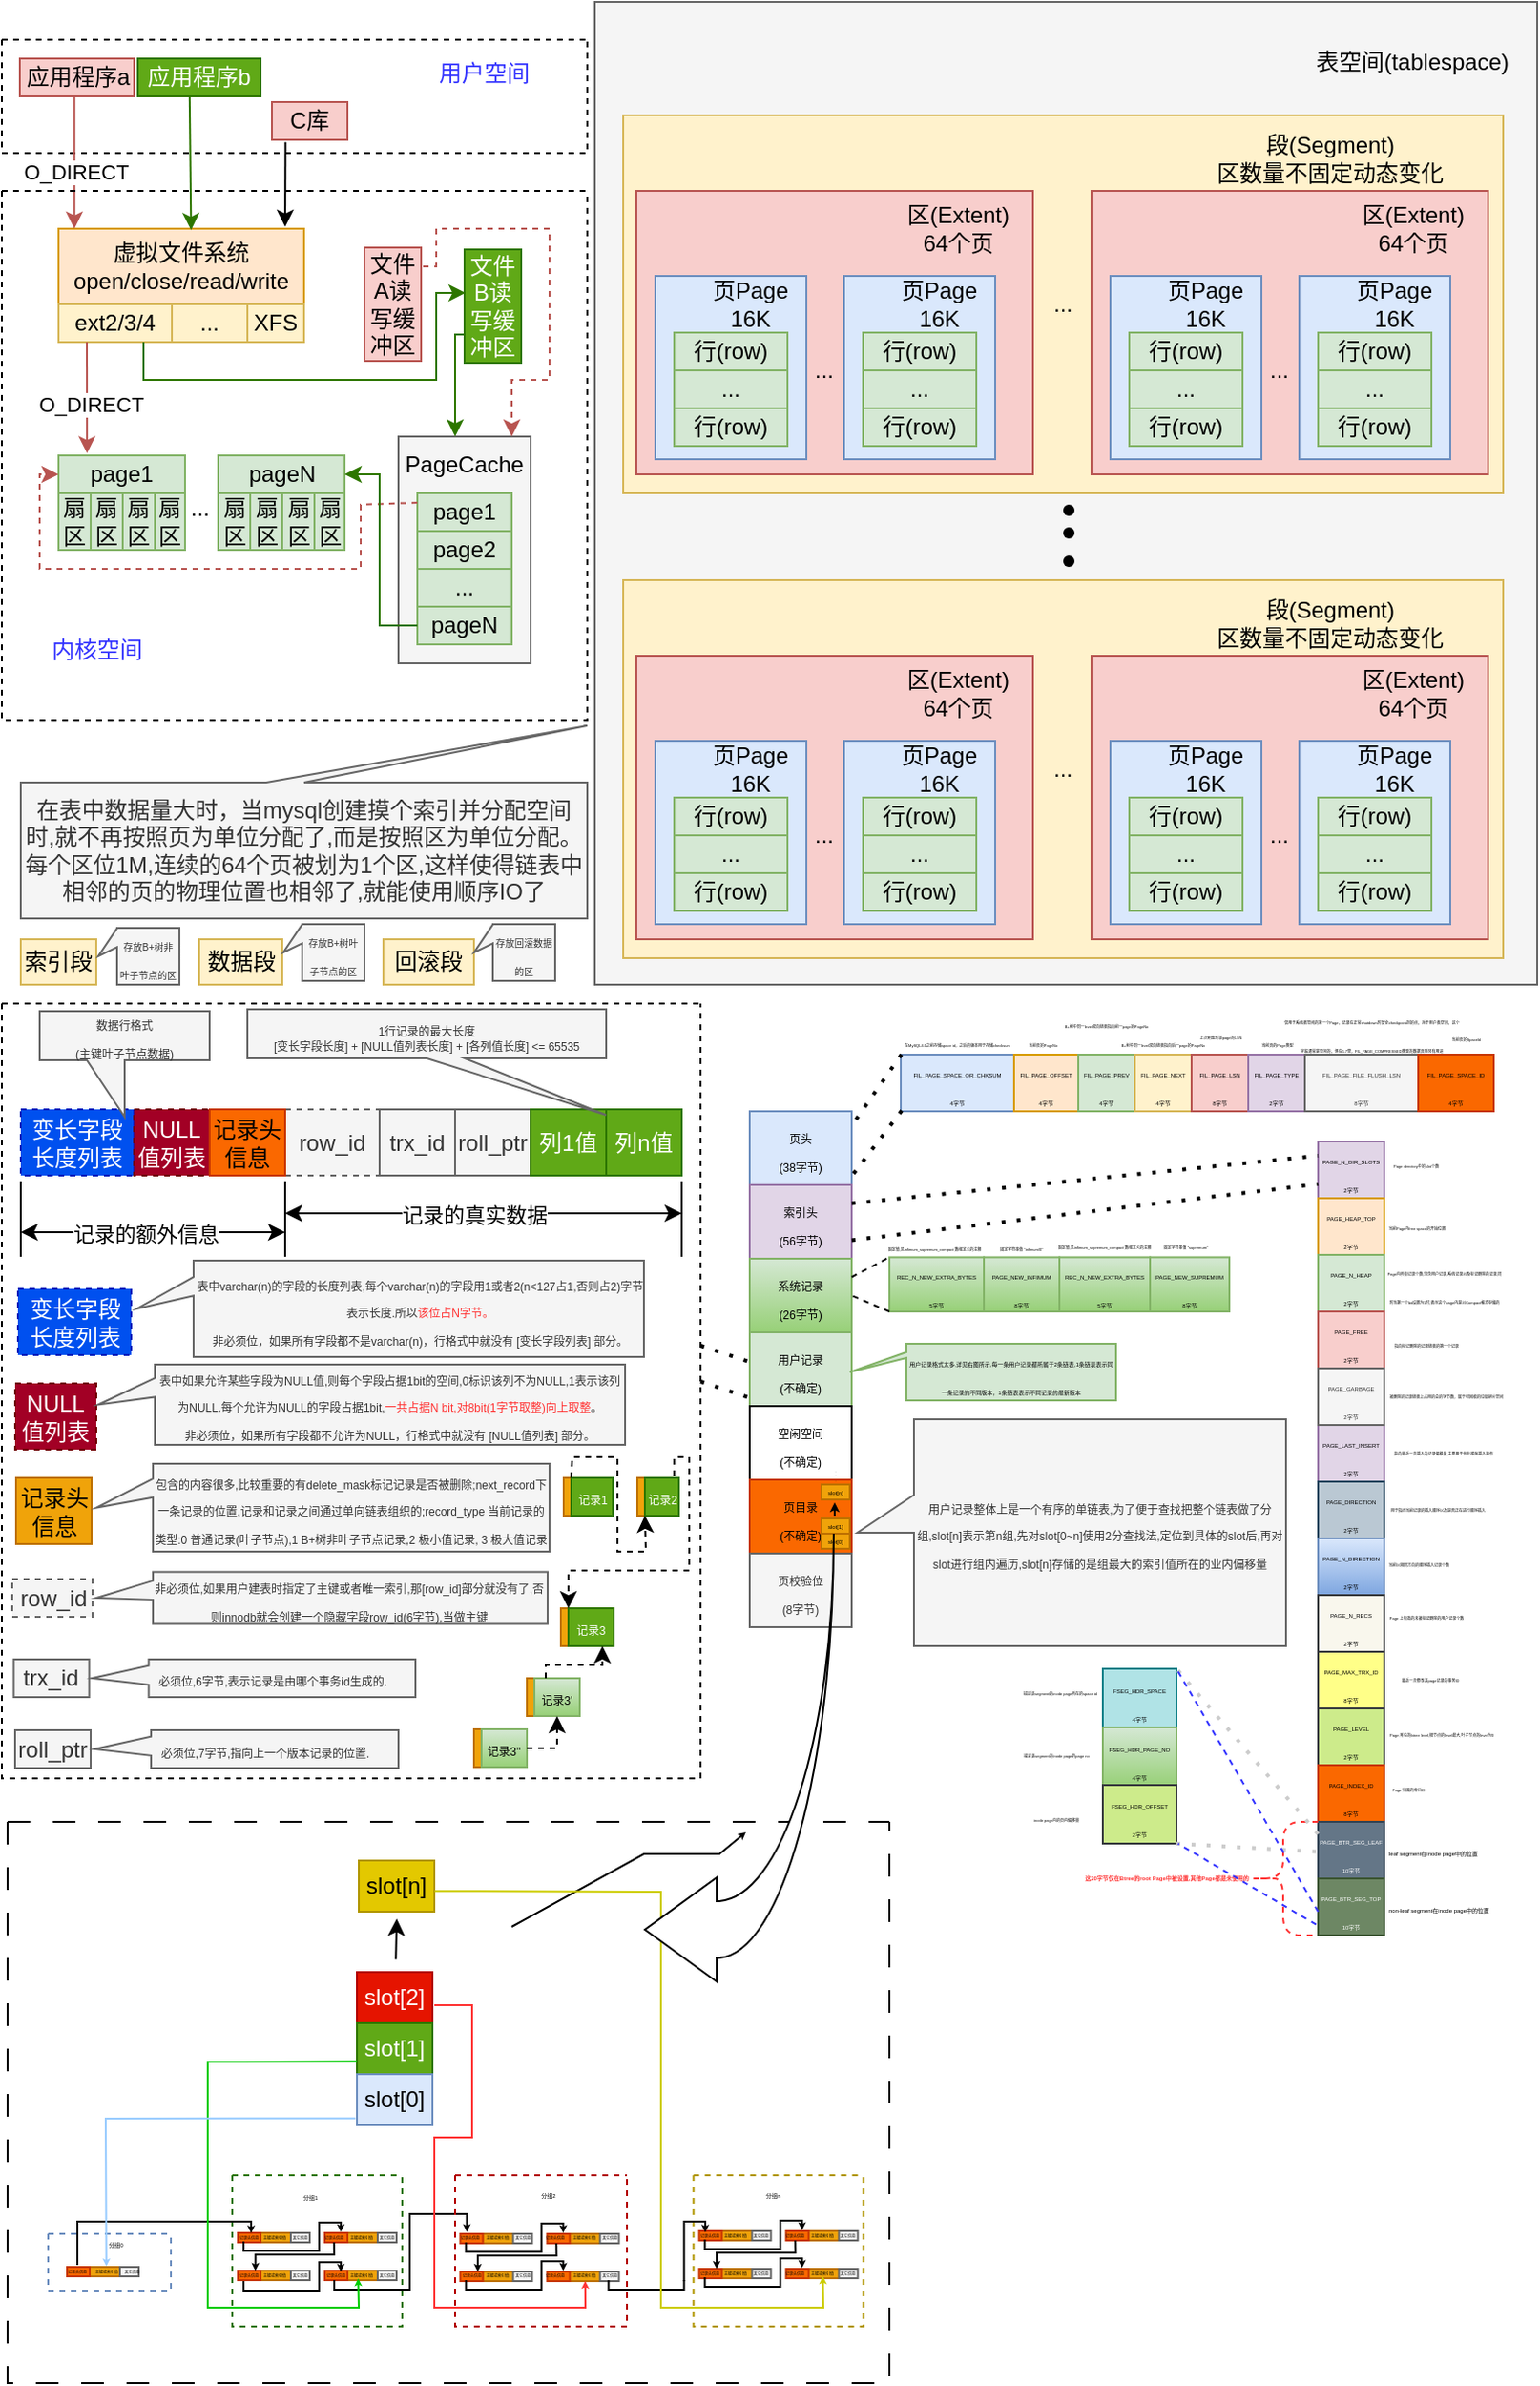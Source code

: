 <mxfile version="24.8.4" pages="3">
  <diagram name="文件系统" id="NZ0fPZW0d-f_DHmHHCqM">
    <mxGraphModel dx="591" dy="333" grid="1" gridSize="10" guides="1" tooltips="1" connect="1" arrows="1" fold="1" page="1" pageScale="1" pageWidth="827" pageHeight="1169" math="0" shadow="0">
      <root>
        <mxCell id="0" />
        <mxCell id="1" parent="0" />
        <mxCell id="Gyjjl3sImOOChUumxYLT-3" value="&lt;div&gt;虚拟文件系统open/close/read/write&lt;/div&gt;" style="rounded=0;whiteSpace=wrap;html=1;fillColor=#ffe6cc;strokeColor=#d79b00;" vertex="1" parent="1">
          <mxGeometry x="40" y="140" width="130" height="40" as="geometry" />
        </mxCell>
        <mxCell id="Gyjjl3sImOOChUumxYLT-4" value="ext2/3/4" style="rounded=0;whiteSpace=wrap;html=1;fillColor=#fff2cc;strokeColor=#d6b656;" vertex="1" parent="1">
          <mxGeometry x="40" y="180" width="60" height="20" as="geometry" />
        </mxCell>
        <mxCell id="Gyjjl3sImOOChUumxYLT-6" value="XFS" style="rounded=0;whiteSpace=wrap;html=1;fillColor=#fff2cc;strokeColor=#d6b656;" vertex="1" parent="1">
          <mxGeometry x="140" y="180" width="30" height="20" as="geometry" />
        </mxCell>
        <mxCell id="Gyjjl3sImOOChUumxYLT-7" value="..." style="rounded=0;whiteSpace=wrap;html=1;fillColor=#fff2cc;strokeColor=#d6b656;" vertex="1" parent="1">
          <mxGeometry x="100" y="180" width="40" height="20" as="geometry" />
        </mxCell>
        <mxCell id="Gyjjl3sImOOChUumxYLT-8" value="page1" style="rounded=0;whiteSpace=wrap;html=1;fillColor=#d5e8d4;strokeColor=#82b366;" vertex="1" parent="1">
          <mxGeometry x="40" y="260" width="67" height="20" as="geometry" />
        </mxCell>
        <mxCell id="Gyjjl3sImOOChUumxYLT-9" value="扇区" style="rounded=0;whiteSpace=wrap;html=1;fillColor=#d5e8d4;strokeColor=#82b366;" vertex="1" parent="1">
          <mxGeometry x="40" y="280" width="17" height="30" as="geometry" />
        </mxCell>
        <mxCell id="Gyjjl3sImOOChUumxYLT-10" value="扇区" style="rounded=0;whiteSpace=wrap;html=1;fillColor=#d5e8d4;strokeColor=#82b366;" vertex="1" parent="1">
          <mxGeometry x="57" y="280" width="17" height="30" as="geometry" />
        </mxCell>
        <mxCell id="Gyjjl3sImOOChUumxYLT-11" value="扇区" style="rounded=0;whiteSpace=wrap;html=1;fillColor=#d5e8d4;strokeColor=#82b366;" vertex="1" parent="1">
          <mxGeometry x="74" y="280" width="17" height="30" as="geometry" />
        </mxCell>
        <mxCell id="Gyjjl3sImOOChUumxYLT-12" value="扇区" style="rounded=0;whiteSpace=wrap;html=1;fillColor=#d5e8d4;strokeColor=#82b366;" vertex="1" parent="1">
          <mxGeometry x="91" y="280" width="16" height="30" as="geometry" />
        </mxCell>
        <mxCell id="Gyjjl3sImOOChUumxYLT-13" value="pageN" style="rounded=0;whiteSpace=wrap;html=1;fillColor=#d5e8d4;strokeColor=#82b366;" vertex="1" parent="1">
          <mxGeometry x="124.5" y="260" width="67" height="20" as="geometry" />
        </mxCell>
        <mxCell id="Gyjjl3sImOOChUumxYLT-14" value="扇区" style="rounded=0;whiteSpace=wrap;html=1;fillColor=#d5e8d4;strokeColor=#82b366;" vertex="1" parent="1">
          <mxGeometry x="124.5" y="280" width="17" height="30" as="geometry" />
        </mxCell>
        <mxCell id="Gyjjl3sImOOChUumxYLT-15" value="扇区" style="rounded=0;whiteSpace=wrap;html=1;fillColor=#d5e8d4;strokeColor=#82b366;" vertex="1" parent="1">
          <mxGeometry x="141.5" y="280" width="17" height="30" as="geometry" />
        </mxCell>
        <mxCell id="Gyjjl3sImOOChUumxYLT-16" value="扇区" style="rounded=0;whiteSpace=wrap;html=1;fillColor=#d5e8d4;strokeColor=#82b366;" vertex="1" parent="1">
          <mxGeometry x="158.5" y="280" width="17" height="30" as="geometry" />
        </mxCell>
        <mxCell id="Gyjjl3sImOOChUumxYLT-17" value="扇区" style="rounded=0;whiteSpace=wrap;html=1;fillColor=#d5e8d4;strokeColor=#82b366;" vertex="1" parent="1">
          <mxGeometry x="175.5" y="280" width="16" height="30" as="geometry" />
        </mxCell>
        <mxCell id="Gyjjl3sImOOChUumxYLT-18" value="文件A读写缓冲区" style="rounded=0;whiteSpace=wrap;html=1;fillColor=#f8cecc;strokeColor=#b85450;" vertex="1" parent="1">
          <mxGeometry x="202" y="150" width="30" height="60" as="geometry" />
        </mxCell>
        <mxCell id="Gyjjl3sImOOChUumxYLT-19" value="文件B读写缓冲区" style="rounded=0;whiteSpace=wrap;html=1;fillColor=#60a917;strokeColor=#2D7600;fontColor=#ffffff;" vertex="1" parent="1">
          <mxGeometry x="255" y="151" width="30" height="60" as="geometry" />
        </mxCell>
        <mxCell id="Gyjjl3sImOOChUumxYLT-21" value="" style="rounded=0;whiteSpace=wrap;html=1;fillColor=#f5f5f5;fontColor=#333333;strokeColor=#666666;" vertex="1" parent="1">
          <mxGeometry x="220" y="250" width="70" height="120" as="geometry" />
        </mxCell>
        <mxCell id="Gyjjl3sImOOChUumxYLT-22" value="page1" style="rounded=0;whiteSpace=wrap;html=1;fillColor=#d5e8d4;strokeColor=#82b366;" vertex="1" parent="1">
          <mxGeometry x="230" y="280" width="50" height="20" as="geometry" />
        </mxCell>
        <mxCell id="Gyjjl3sImOOChUumxYLT-23" value="page2" style="rounded=0;whiteSpace=wrap;html=1;fillColor=#d5e8d4;strokeColor=#82b366;" vertex="1" parent="1">
          <mxGeometry x="230" y="300" width="50" height="20" as="geometry" />
        </mxCell>
        <mxCell id="Gyjjl3sImOOChUumxYLT-24" value="..." style="rounded=0;whiteSpace=wrap;html=1;fillColor=#d5e8d4;strokeColor=#82b366;" vertex="1" parent="1">
          <mxGeometry x="230" y="320" width="50" height="20" as="geometry" />
        </mxCell>
        <mxCell id="Gyjjl3sImOOChUumxYLT-25" value="pageN" style="rounded=0;whiteSpace=wrap;html=1;fillColor=#d5e8d4;strokeColor=#82b366;" vertex="1" parent="1">
          <mxGeometry x="230" y="340" width="50" height="20" as="geometry" />
        </mxCell>
        <mxCell id="Gyjjl3sImOOChUumxYLT-26" value="PageCache" style="text;html=1;align=center;verticalAlign=middle;whiteSpace=wrap;rounded=0;" vertex="1" parent="1">
          <mxGeometry x="225" y="250" width="60" height="30" as="geometry" />
        </mxCell>
        <mxCell id="Gyjjl3sImOOChUumxYLT-30" value="" style="swimlane;startSize=0;dashed=1;" vertex="1" parent="1">
          <mxGeometry x="10" y="40" width="310" height="60" as="geometry" />
        </mxCell>
        <mxCell id="Gyjjl3sImOOChUumxYLT-37" value="应用程序b" style="rounded=0;whiteSpace=wrap;html=1;fillColor=#60a917;strokeColor=#2D7600;fontColor=#ffffff;" vertex="1" parent="Gyjjl3sImOOChUumxYLT-30">
          <mxGeometry x="72" y="10" width="65" height="20" as="geometry" />
        </mxCell>
        <mxCell id="Gyjjl3sImOOChUumxYLT-1" value="应用程序a" style="rounded=0;whiteSpace=wrap;html=1;fillColor=#f8cecc;strokeColor=#b85450;" vertex="1" parent="Gyjjl3sImOOChUumxYLT-30">
          <mxGeometry x="9.5" y="10" width="60.5" height="20" as="geometry" />
        </mxCell>
        <mxCell id="Gyjjl3sImOOChUumxYLT-2" value="C库" style="rounded=0;whiteSpace=wrap;html=1;fillColor=#f8cecc;strokeColor=#b85450;" vertex="1" parent="Gyjjl3sImOOChUumxYLT-30">
          <mxGeometry x="143" y="33" width="40" height="20" as="geometry" />
        </mxCell>
        <mxCell id="FAQ5WOER6U3cDTSf-8Gf-9" value="&lt;font color=&quot;#3333ff&quot; style=&quot;background-color: rgb(255, 255, 255);&quot;&gt;用户空间&lt;/font&gt;" style="text;html=1;align=center;verticalAlign=middle;resizable=0;points=[];autosize=1;" vertex="1" parent="Gyjjl3sImOOChUumxYLT-30">
          <mxGeometry x="220" y="3" width="70" height="30" as="geometry" />
        </mxCell>
        <mxCell id="Gyjjl3sImOOChUumxYLT-32" value="" style="endArrow=classic;html=1;rounded=0;entryX=0.308;entryY=0;entryDx=0;entryDy=0;entryPerimeter=0;fillColor=#f8cecc;strokeColor=#b85450;" edge="1" parent="1">
          <mxGeometry width="50" height="50" relative="1" as="geometry">
            <mxPoint x="48.36" y="70" as="sourcePoint" />
            <mxPoint x="48.4" y="140" as="targetPoint" />
          </mxGeometry>
        </mxCell>
        <mxCell id="Gyjjl3sImOOChUumxYLT-38" value="O_DIRECT" style="edgeLabel;html=1;align=center;verticalAlign=middle;resizable=0;points=[];" vertex="1" connectable="0" parent="Gyjjl3sImOOChUumxYLT-32">
          <mxGeometry x="-0.03" relative="1" as="geometry">
            <mxPoint y="6" as="offset" />
          </mxGeometry>
        </mxCell>
        <mxCell id="Gyjjl3sImOOChUumxYLT-33" value="" style="endArrow=classic;html=1;rounded=0;exitX=0.18;exitY=1.061;exitDx=0;exitDy=0;exitPerimeter=0;" edge="1" parent="1" source="Gyjjl3sImOOChUumxYLT-2">
          <mxGeometry width="50" height="50" relative="1" as="geometry">
            <mxPoint x="220" y="150" as="sourcePoint" />
            <mxPoint x="160" y="139" as="targetPoint" />
          </mxGeometry>
        </mxCell>
        <mxCell id="Gyjjl3sImOOChUumxYLT-35" value="" style="endArrow=classic;html=1;rounded=0;exitX=0.25;exitY=1;exitDx=0;exitDy=0;entryX=0.225;entryY=-0.059;entryDx=0;entryDy=0;entryPerimeter=0;fillColor=#f8cecc;strokeColor=#b85450;" edge="1" parent="1" source="Gyjjl3sImOOChUumxYLT-4" target="Gyjjl3sImOOChUumxYLT-8">
          <mxGeometry width="50" height="50" relative="1" as="geometry">
            <mxPoint x="36.5" y="220" as="sourcePoint" />
            <mxPoint x="191.5" y="210" as="targetPoint" />
          </mxGeometry>
        </mxCell>
        <mxCell id="Gyjjl3sImOOChUumxYLT-36" value="O_DIRECT" style="edgeLabel;html=1;align=center;verticalAlign=middle;resizable=0;points=[];" vertex="1" connectable="0" parent="Gyjjl3sImOOChUumxYLT-35">
          <mxGeometry x="-0.323" relative="1" as="geometry">
            <mxPoint x="2" y="13" as="offset" />
          </mxGeometry>
        </mxCell>
        <mxCell id="Gyjjl3sImOOChUumxYLT-39" value="" style="endArrow=classic;html=1;rounded=0;exitX=0.422;exitY=1.022;exitDx=0;exitDy=0;exitPerimeter=0;entryX=0.54;entryY=0.018;entryDx=0;entryDy=0;entryPerimeter=0;fillColor=#60a917;strokeColor=#2D7600;" edge="1" parent="1" source="Gyjjl3sImOOChUumxYLT-37" target="Gyjjl3sImOOChUumxYLT-3">
          <mxGeometry width="50" height="50" relative="1" as="geometry">
            <mxPoint x="130" y="150" as="sourcePoint" />
            <mxPoint x="180" y="100" as="targetPoint" />
          </mxGeometry>
        </mxCell>
        <mxCell id="Gyjjl3sImOOChUumxYLT-40" value="..." style="text;html=1;align=center;verticalAlign=middle;whiteSpace=wrap;rounded=0;" vertex="1" parent="1">
          <mxGeometry x="84.5" y="273" width="60" height="30" as="geometry" />
        </mxCell>
        <mxCell id="FAQ5WOER6U3cDTSf-8Gf-1" value="" style="endArrow=classic;html=1;rounded=0;exitX=0.75;exitY=1;exitDx=0;exitDy=0;entryX=0.019;entryY=0.383;entryDx=0;entryDy=0;entryPerimeter=0;fillColor=#60a917;strokeColor=#2D7600;" edge="1" parent="1" source="Gyjjl3sImOOChUumxYLT-4" target="Gyjjl3sImOOChUumxYLT-19">
          <mxGeometry width="50" height="50" relative="1" as="geometry">
            <mxPoint x="190" y="250" as="sourcePoint" />
            <mxPoint x="250" y="220" as="targetPoint" />
            <Array as="points">
              <mxPoint x="85" y="220" />
              <mxPoint x="240" y="220" />
              <mxPoint x="240" y="174" />
            </Array>
          </mxGeometry>
        </mxCell>
        <mxCell id="FAQ5WOER6U3cDTSf-8Gf-3" value="" style="endArrow=classic;html=1;rounded=0;exitX=0;exitY=0.75;exitDx=0;exitDy=0;entryX=0.417;entryY=0;entryDx=0;entryDy=0;entryPerimeter=0;fillColor=#60a917;strokeColor=#2D7600;" edge="1" parent="1" source="Gyjjl3sImOOChUumxYLT-19" target="Gyjjl3sImOOChUumxYLT-26">
          <mxGeometry width="50" height="50" relative="1" as="geometry">
            <mxPoint x="232.0" y="241.2" as="sourcePoint" />
            <mxPoint x="356.43" y="210" as="targetPoint" />
            <Array as="points">
              <mxPoint x="250" y="196" />
            </Array>
          </mxGeometry>
        </mxCell>
        <mxCell id="FAQ5WOER6U3cDTSf-8Gf-4" value="" style="endArrow=classic;html=1;rounded=0;entryX=0.917;entryY=0;entryDx=0;entryDy=0;entryPerimeter=0;fillColor=#f8cecc;strokeColor=#b85450;dashed=1;" edge="1" parent="1" target="Gyjjl3sImOOChUumxYLT-26">
          <mxGeometry width="50" height="50" relative="1" as="geometry">
            <mxPoint x="233" y="160" as="sourcePoint" />
            <mxPoint x="440" y="180" as="targetPoint" />
            <Array as="points">
              <mxPoint x="240" y="160" />
              <mxPoint x="240" y="140" />
              <mxPoint x="300" y="140" />
              <mxPoint x="300" y="220" />
              <mxPoint x="280" y="220" />
            </Array>
          </mxGeometry>
        </mxCell>
        <mxCell id="FAQ5WOER6U3cDTSf-8Gf-6" value="" style="endArrow=classic;html=1;rounded=0;entryX=0;entryY=0.5;entryDx=0;entryDy=0;exitX=0;exitY=0.25;exitDx=0;exitDy=0;fillColor=#f8cecc;strokeColor=#b85450;dashed=1;" edge="1" parent="1" source="Gyjjl3sImOOChUumxYLT-22" target="Gyjjl3sImOOChUumxYLT-8">
          <mxGeometry width="50" height="50" relative="1" as="geometry">
            <mxPoint x="60" y="410" as="sourcePoint" />
            <mxPoint x="110" y="360" as="targetPoint" />
            <Array as="points">
              <mxPoint x="200" y="286" />
              <mxPoint x="200" y="320" />
              <mxPoint x="110" y="320" />
              <mxPoint x="30" y="320" />
              <mxPoint x="30" y="270" />
            </Array>
          </mxGeometry>
        </mxCell>
        <mxCell id="FAQ5WOER6U3cDTSf-8Gf-7" value="" style="endArrow=classic;html=1;rounded=0;exitX=0;exitY=0.5;exitDx=0;exitDy=0;entryX=1;entryY=0.5;entryDx=0;entryDy=0;fillColor=#60a917;strokeColor=#2D7600;" edge="1" parent="1" source="Gyjjl3sImOOChUumxYLT-25" target="Gyjjl3sImOOChUumxYLT-13">
          <mxGeometry width="50" height="50" relative="1" as="geometry">
            <mxPoint x="310" y="430" as="sourcePoint" />
            <mxPoint x="210" y="350" as="targetPoint" />
            <Array as="points">
              <mxPoint x="210" y="350" />
              <mxPoint x="210" y="270" />
            </Array>
          </mxGeometry>
        </mxCell>
        <mxCell id="FAQ5WOER6U3cDTSf-8Gf-8" value="" style="swimlane;startSize=0;dashed=1;" vertex="1" parent="1">
          <mxGeometry x="10" y="120" width="310" height="280" as="geometry" />
        </mxCell>
        <mxCell id="FAQ5WOER6U3cDTSf-8Gf-10" value="&lt;font color=&quot;#3333ff&quot; style=&quot;background-color: rgb(255, 255, 255);&quot;&gt;内核空间&lt;/font&gt;" style="text;html=1;align=center;verticalAlign=middle;resizable=0;points=[];autosize=1;strokeColor=none;fillColor=none;" vertex="1" parent="1">
          <mxGeometry x="25" y="348" width="70" height="30" as="geometry" />
        </mxCell>
        <mxCell id="reRIT3HpYaL-Jc85o68O-80" value="" style="rounded=0;whiteSpace=wrap;html=1;fillColor=#f5f5f5;fontColor=#333333;strokeColor=#666666;" vertex="1" parent="1">
          <mxGeometry x="324" y="20" width="499" height="520" as="geometry" />
        </mxCell>
        <mxCell id="reRIT3HpYaL-Jc85o68O-112" value="..." style="rounded=0;whiteSpace=wrap;html=1;fillColor=#fff2cc;strokeColor=#d6b656;" vertex="1" parent="1">
          <mxGeometry x="339" y="80" width="466" height="200" as="geometry" />
        </mxCell>
        <mxCell id="reRIT3HpYaL-Jc85o68O-113" value="" style="rounded=0;whiteSpace=wrap;html=1;fillColor=#f8cecc;strokeColor=#b85450;" vertex="1" parent="1">
          <mxGeometry x="346" y="120" width="210" height="150" as="geometry" />
        </mxCell>
        <mxCell id="reRIT3HpYaL-Jc85o68O-114" value="&lt;div&gt;区(Extent)&lt;br&gt;&lt;/div&gt;&lt;div&gt;64个页&lt;br&gt;&lt;/div&gt;" style="text;html=1;align=center;verticalAlign=middle;resizable=0;points=[];autosize=1;strokeColor=none;fillColor=none;" vertex="1" parent="1">
          <mxGeometry x="476" y="120" width="80" height="40" as="geometry" />
        </mxCell>
        <mxCell id="reRIT3HpYaL-Jc85o68O-115" value="" style="rounded=0;whiteSpace=wrap;html=1;fillColor=#dae8fc;strokeColor=#6c8ebf;" vertex="1" parent="1">
          <mxGeometry x="356" y="165" width="80" height="97" as="geometry" />
        </mxCell>
        <mxCell id="reRIT3HpYaL-Jc85o68O-116" value="&lt;div&gt;页Page&lt;/div&gt;&lt;div&gt;16K&lt;br&gt;&lt;/div&gt;" style="text;html=1;align=center;verticalAlign=middle;resizable=0;points=[];autosize=1;strokeColor=none;fillColor=none;" vertex="1" parent="1">
          <mxGeometry x="376" y="160" width="60" height="40" as="geometry" />
        </mxCell>
        <mxCell id="reRIT3HpYaL-Jc85o68O-117" value="行(row)" style="rounded=0;whiteSpace=wrap;html=1;fillColor=#d5e8d4;strokeColor=#82b366;" vertex="1" parent="1">
          <mxGeometry x="366" y="195" width="60" height="20" as="geometry" />
        </mxCell>
        <mxCell id="reRIT3HpYaL-Jc85o68O-118" value="..." style="rounded=0;whiteSpace=wrap;html=1;fillColor=#d5e8d4;strokeColor=#82b366;" vertex="1" parent="1">
          <mxGeometry x="366" y="215" width="60" height="20" as="geometry" />
        </mxCell>
        <mxCell id="reRIT3HpYaL-Jc85o68O-119" value="行(row)" style="rounded=0;whiteSpace=wrap;html=1;fillColor=#d5e8d4;strokeColor=#82b366;" vertex="1" parent="1">
          <mxGeometry x="366" y="235" width="60" height="20" as="geometry" />
        </mxCell>
        <mxCell id="reRIT3HpYaL-Jc85o68O-120" value="..." style="text;html=1;align=center;verticalAlign=middle;resizable=0;points=[];autosize=1;strokeColor=none;fillColor=none;" vertex="1" parent="1">
          <mxGeometry x="430" y="200" width="30" height="30" as="geometry" />
        </mxCell>
        <mxCell id="reRIT3HpYaL-Jc85o68O-121" value="" style="rounded=0;whiteSpace=wrap;html=1;fillColor=#dae8fc;strokeColor=#6c8ebf;" vertex="1" parent="1">
          <mxGeometry x="456" y="165" width="80" height="97" as="geometry" />
        </mxCell>
        <mxCell id="reRIT3HpYaL-Jc85o68O-122" value="&lt;div&gt;页Page&lt;/div&gt;&lt;div&gt;16K&lt;br&gt;&lt;/div&gt;" style="text;html=1;align=center;verticalAlign=middle;resizable=0;points=[];autosize=1;strokeColor=none;fillColor=none;" vertex="1" parent="1">
          <mxGeometry x="476" y="160" width="60" height="40" as="geometry" />
        </mxCell>
        <mxCell id="reRIT3HpYaL-Jc85o68O-123" value="行(row)" style="rounded=0;whiteSpace=wrap;html=1;fillColor=#d5e8d4;strokeColor=#82b366;" vertex="1" parent="1">
          <mxGeometry x="466" y="195" width="60" height="20" as="geometry" />
        </mxCell>
        <mxCell id="reRIT3HpYaL-Jc85o68O-124" value="..." style="rounded=0;whiteSpace=wrap;html=1;fillColor=#d5e8d4;strokeColor=#82b366;" vertex="1" parent="1">
          <mxGeometry x="466" y="215" width="60" height="20" as="geometry" />
        </mxCell>
        <mxCell id="reRIT3HpYaL-Jc85o68O-125" value="行(row)" style="rounded=0;whiteSpace=wrap;html=1;fillColor=#d5e8d4;strokeColor=#82b366;" vertex="1" parent="1">
          <mxGeometry x="466" y="235" width="60" height="20" as="geometry" />
        </mxCell>
        <mxCell id="reRIT3HpYaL-Jc85o68O-126" value="" style="rounded=0;whiteSpace=wrap;html=1;fillColor=#f8cecc;strokeColor=#b85450;" vertex="1" parent="1">
          <mxGeometry x="587" y="120" width="210" height="150" as="geometry" />
        </mxCell>
        <mxCell id="reRIT3HpYaL-Jc85o68O-127" value="&lt;div&gt;区(Extent)&lt;br&gt;&lt;/div&gt;&lt;div&gt;64个页&lt;br&gt;&lt;/div&gt;" style="text;html=1;align=center;verticalAlign=middle;resizable=0;points=[];autosize=1;strokeColor=none;fillColor=none;" vertex="1" parent="1">
          <mxGeometry x="717" y="120" width="80" height="40" as="geometry" />
        </mxCell>
        <mxCell id="reRIT3HpYaL-Jc85o68O-128" value="" style="rounded=0;whiteSpace=wrap;html=1;fillColor=#dae8fc;strokeColor=#6c8ebf;" vertex="1" parent="1">
          <mxGeometry x="597" y="165" width="80" height="97" as="geometry" />
        </mxCell>
        <mxCell id="reRIT3HpYaL-Jc85o68O-129" value="&lt;div&gt;页Page&lt;/div&gt;&lt;div&gt;16K&lt;br&gt;&lt;/div&gt;" style="text;html=1;align=center;verticalAlign=middle;resizable=0;points=[];autosize=1;strokeColor=none;fillColor=none;" vertex="1" parent="1">
          <mxGeometry x="617" y="160" width="60" height="40" as="geometry" />
        </mxCell>
        <mxCell id="reRIT3HpYaL-Jc85o68O-130" value="行(row)" style="rounded=0;whiteSpace=wrap;html=1;fillColor=#d5e8d4;strokeColor=#82b366;" vertex="1" parent="1">
          <mxGeometry x="607" y="195" width="60" height="20" as="geometry" />
        </mxCell>
        <mxCell id="reRIT3HpYaL-Jc85o68O-131" value="..." style="rounded=0;whiteSpace=wrap;html=1;fillColor=#d5e8d4;strokeColor=#82b366;" vertex="1" parent="1">
          <mxGeometry x="607" y="215" width="60" height="20" as="geometry" />
        </mxCell>
        <mxCell id="reRIT3HpYaL-Jc85o68O-132" value="行(row)" style="rounded=0;whiteSpace=wrap;html=1;fillColor=#d5e8d4;strokeColor=#82b366;" vertex="1" parent="1">
          <mxGeometry x="607" y="235" width="60" height="20" as="geometry" />
        </mxCell>
        <mxCell id="reRIT3HpYaL-Jc85o68O-133" value="..." style="text;html=1;align=center;verticalAlign=middle;resizable=0;points=[];autosize=1;strokeColor=none;fillColor=none;" vertex="1" parent="1">
          <mxGeometry x="671" y="200" width="30" height="30" as="geometry" />
        </mxCell>
        <mxCell id="reRIT3HpYaL-Jc85o68O-134" value="" style="rounded=0;whiteSpace=wrap;html=1;fillColor=#dae8fc;strokeColor=#6c8ebf;" vertex="1" parent="1">
          <mxGeometry x="697" y="165" width="80" height="97" as="geometry" />
        </mxCell>
        <mxCell id="reRIT3HpYaL-Jc85o68O-135" value="&lt;div&gt;页Page&lt;/div&gt;&lt;div&gt;16K&lt;br&gt;&lt;/div&gt;" style="text;html=1;align=center;verticalAlign=middle;resizable=0;points=[];autosize=1;strokeColor=none;fillColor=none;" vertex="1" parent="1">
          <mxGeometry x="717" y="160" width="60" height="40" as="geometry" />
        </mxCell>
        <mxCell id="reRIT3HpYaL-Jc85o68O-136" value="行(row)" style="rounded=0;whiteSpace=wrap;html=1;fillColor=#d5e8d4;strokeColor=#82b366;" vertex="1" parent="1">
          <mxGeometry x="707" y="195" width="60" height="20" as="geometry" />
        </mxCell>
        <mxCell id="reRIT3HpYaL-Jc85o68O-137" value="..." style="rounded=0;whiteSpace=wrap;html=1;fillColor=#d5e8d4;strokeColor=#82b366;" vertex="1" parent="1">
          <mxGeometry x="707" y="215" width="60" height="20" as="geometry" />
        </mxCell>
        <mxCell id="reRIT3HpYaL-Jc85o68O-138" value="行(row)" style="rounded=0;whiteSpace=wrap;html=1;fillColor=#d5e8d4;strokeColor=#82b366;" vertex="1" parent="1">
          <mxGeometry x="707" y="235" width="60" height="20" as="geometry" />
        </mxCell>
        <mxCell id="reRIT3HpYaL-Jc85o68O-139" value="&lt;div&gt;段(Segment)&lt;br&gt;&lt;/div&gt;&lt;div&gt;区数量不固定动态变化&lt;br&gt;&lt;/div&gt;" style="text;html=1;align=center;verticalAlign=middle;resizable=0;points=[];autosize=1;strokeColor=none;fillColor=none;" vertex="1" parent="1">
          <mxGeometry x="643" y="83" width="140" height="40" as="geometry" />
        </mxCell>
        <mxCell id="reRIT3HpYaL-Jc85o68O-140" value="..." style="rounded=0;whiteSpace=wrap;html=1;fillColor=#fff2cc;strokeColor=#d6b656;" vertex="1" parent="1">
          <mxGeometry x="339" y="326" width="466" height="200" as="geometry" />
        </mxCell>
        <mxCell id="reRIT3HpYaL-Jc85o68O-141" value="" style="rounded=0;whiteSpace=wrap;html=1;fillColor=#f8cecc;strokeColor=#b85450;" vertex="1" parent="1">
          <mxGeometry x="346" y="366" width="210" height="150" as="geometry" />
        </mxCell>
        <mxCell id="reRIT3HpYaL-Jc85o68O-142" value="&lt;div&gt;区(Extent)&lt;br&gt;&lt;/div&gt;&lt;div&gt;64个页&lt;br&gt;&lt;/div&gt;" style="text;html=1;align=center;verticalAlign=middle;resizable=0;points=[];autosize=1;strokeColor=none;fillColor=none;" vertex="1" parent="1">
          <mxGeometry x="476" y="366" width="80" height="40" as="geometry" />
        </mxCell>
        <mxCell id="reRIT3HpYaL-Jc85o68O-143" value="" style="rounded=0;whiteSpace=wrap;html=1;fillColor=#dae8fc;strokeColor=#6c8ebf;" vertex="1" parent="1">
          <mxGeometry x="356" y="411" width="80" height="97" as="geometry" />
        </mxCell>
        <mxCell id="reRIT3HpYaL-Jc85o68O-144" value="&lt;div&gt;页Page&lt;/div&gt;&lt;div&gt;16K&lt;br&gt;&lt;/div&gt;" style="text;html=1;align=center;verticalAlign=middle;resizable=0;points=[];autosize=1;strokeColor=none;fillColor=none;" vertex="1" parent="1">
          <mxGeometry x="376" y="406" width="60" height="40" as="geometry" />
        </mxCell>
        <mxCell id="reRIT3HpYaL-Jc85o68O-145" value="行(row)" style="rounded=0;whiteSpace=wrap;html=1;fillColor=#d5e8d4;strokeColor=#82b366;" vertex="1" parent="1">
          <mxGeometry x="366" y="441" width="60" height="20" as="geometry" />
        </mxCell>
        <mxCell id="reRIT3HpYaL-Jc85o68O-146" value="..." style="rounded=0;whiteSpace=wrap;html=1;fillColor=#d5e8d4;strokeColor=#82b366;" vertex="1" parent="1">
          <mxGeometry x="366" y="461" width="60" height="20" as="geometry" />
        </mxCell>
        <mxCell id="reRIT3HpYaL-Jc85o68O-147" value="行(row)" style="rounded=0;whiteSpace=wrap;html=1;fillColor=#d5e8d4;strokeColor=#82b366;" vertex="1" parent="1">
          <mxGeometry x="366" y="481" width="60" height="20" as="geometry" />
        </mxCell>
        <mxCell id="reRIT3HpYaL-Jc85o68O-148" value="..." style="text;html=1;align=center;verticalAlign=middle;resizable=0;points=[];autosize=1;strokeColor=none;fillColor=none;" vertex="1" parent="1">
          <mxGeometry x="430" y="446" width="30" height="30" as="geometry" />
        </mxCell>
        <mxCell id="reRIT3HpYaL-Jc85o68O-149" value="" style="rounded=0;whiteSpace=wrap;html=1;fillColor=#dae8fc;strokeColor=#6c8ebf;" vertex="1" parent="1">
          <mxGeometry x="456" y="411" width="80" height="97" as="geometry" />
        </mxCell>
        <mxCell id="reRIT3HpYaL-Jc85o68O-150" value="&lt;div&gt;页Page&lt;/div&gt;&lt;div&gt;16K&lt;br&gt;&lt;/div&gt;" style="text;html=1;align=center;verticalAlign=middle;resizable=0;points=[];autosize=1;strokeColor=none;fillColor=none;" vertex="1" parent="1">
          <mxGeometry x="476" y="406" width="60" height="40" as="geometry" />
        </mxCell>
        <mxCell id="reRIT3HpYaL-Jc85o68O-151" value="行(row)" style="rounded=0;whiteSpace=wrap;html=1;fillColor=#d5e8d4;strokeColor=#82b366;" vertex="1" parent="1">
          <mxGeometry x="466" y="441" width="60" height="20" as="geometry" />
        </mxCell>
        <mxCell id="reRIT3HpYaL-Jc85o68O-152" value="..." style="rounded=0;whiteSpace=wrap;html=1;fillColor=#d5e8d4;strokeColor=#82b366;" vertex="1" parent="1">
          <mxGeometry x="466" y="461" width="60" height="20" as="geometry" />
        </mxCell>
        <mxCell id="reRIT3HpYaL-Jc85o68O-153" value="行(row)" style="rounded=0;whiteSpace=wrap;html=1;fillColor=#d5e8d4;strokeColor=#82b366;" vertex="1" parent="1">
          <mxGeometry x="466" y="481" width="60" height="20" as="geometry" />
        </mxCell>
        <mxCell id="reRIT3HpYaL-Jc85o68O-154" value="" style="rounded=0;whiteSpace=wrap;html=1;fillColor=#f8cecc;strokeColor=#b85450;" vertex="1" parent="1">
          <mxGeometry x="587" y="366" width="210" height="150" as="geometry" />
        </mxCell>
        <mxCell id="reRIT3HpYaL-Jc85o68O-155" value="&lt;div&gt;区(Extent)&lt;br&gt;&lt;/div&gt;&lt;div&gt;64个页&lt;br&gt;&lt;/div&gt;" style="text;html=1;align=center;verticalAlign=middle;resizable=0;points=[];autosize=1;strokeColor=none;fillColor=none;" vertex="1" parent="1">
          <mxGeometry x="717" y="366" width="80" height="40" as="geometry" />
        </mxCell>
        <mxCell id="reRIT3HpYaL-Jc85o68O-156" value="" style="rounded=0;whiteSpace=wrap;html=1;fillColor=#dae8fc;strokeColor=#6c8ebf;" vertex="1" parent="1">
          <mxGeometry x="597" y="411" width="80" height="97" as="geometry" />
        </mxCell>
        <mxCell id="reRIT3HpYaL-Jc85o68O-157" value="&lt;div&gt;页Page&lt;/div&gt;&lt;div&gt;16K&lt;br&gt;&lt;/div&gt;" style="text;html=1;align=center;verticalAlign=middle;resizable=0;points=[];autosize=1;strokeColor=none;fillColor=none;" vertex="1" parent="1">
          <mxGeometry x="617" y="406" width="60" height="40" as="geometry" />
        </mxCell>
        <mxCell id="reRIT3HpYaL-Jc85o68O-158" value="行(row)" style="rounded=0;whiteSpace=wrap;html=1;fillColor=#d5e8d4;strokeColor=#82b366;" vertex="1" parent="1">
          <mxGeometry x="607" y="441" width="60" height="20" as="geometry" />
        </mxCell>
        <mxCell id="reRIT3HpYaL-Jc85o68O-159" value="..." style="rounded=0;whiteSpace=wrap;html=1;fillColor=#d5e8d4;strokeColor=#82b366;" vertex="1" parent="1">
          <mxGeometry x="607" y="461" width="60" height="20" as="geometry" />
        </mxCell>
        <mxCell id="reRIT3HpYaL-Jc85o68O-160" value="行(row)" style="rounded=0;whiteSpace=wrap;html=1;fillColor=#d5e8d4;strokeColor=#82b366;" vertex="1" parent="1">
          <mxGeometry x="607" y="481" width="60" height="20" as="geometry" />
        </mxCell>
        <mxCell id="reRIT3HpYaL-Jc85o68O-161" value="..." style="text;html=1;align=center;verticalAlign=middle;resizable=0;points=[];autosize=1;strokeColor=none;fillColor=none;" vertex="1" parent="1">
          <mxGeometry x="671" y="446" width="30" height="30" as="geometry" />
        </mxCell>
        <mxCell id="reRIT3HpYaL-Jc85o68O-162" value="" style="rounded=0;whiteSpace=wrap;html=1;fillColor=#dae8fc;strokeColor=#6c8ebf;" vertex="1" parent="1">
          <mxGeometry x="697" y="411" width="80" height="97" as="geometry" />
        </mxCell>
        <mxCell id="reRIT3HpYaL-Jc85o68O-163" value="&lt;div&gt;页Page&lt;/div&gt;&lt;div&gt;16K&lt;br&gt;&lt;/div&gt;" style="text;html=1;align=center;verticalAlign=middle;resizable=0;points=[];autosize=1;strokeColor=none;fillColor=none;" vertex="1" parent="1">
          <mxGeometry x="717" y="406" width="60" height="40" as="geometry" />
        </mxCell>
        <mxCell id="reRIT3HpYaL-Jc85o68O-164" value="行(row)" style="rounded=0;whiteSpace=wrap;html=1;fillColor=#d5e8d4;strokeColor=#82b366;" vertex="1" parent="1">
          <mxGeometry x="707" y="441" width="60" height="20" as="geometry" />
        </mxCell>
        <mxCell id="reRIT3HpYaL-Jc85o68O-165" value="..." style="rounded=0;whiteSpace=wrap;html=1;fillColor=#d5e8d4;strokeColor=#82b366;" vertex="1" parent="1">
          <mxGeometry x="707" y="461" width="60" height="20" as="geometry" />
        </mxCell>
        <mxCell id="reRIT3HpYaL-Jc85o68O-166" value="行(row)" style="rounded=0;whiteSpace=wrap;html=1;fillColor=#d5e8d4;strokeColor=#82b366;" vertex="1" parent="1">
          <mxGeometry x="707" y="481" width="60" height="20" as="geometry" />
        </mxCell>
        <mxCell id="reRIT3HpYaL-Jc85o68O-167" value="&lt;div&gt;段(Segment)&lt;br&gt;&lt;/div&gt;&lt;div&gt;区数量不固定动态变化&lt;br&gt;&lt;/div&gt;" style="text;html=1;align=center;verticalAlign=middle;resizable=0;points=[];autosize=1;strokeColor=none;fillColor=none;" vertex="1" parent="1">
          <mxGeometry x="643" y="329" width="140" height="40" as="geometry" />
        </mxCell>
        <mxCell id="reRIT3HpYaL-Jc85o68O-168" value="" style="shape=waypoint;sketch=0;size=6;pointerEvents=1;points=[];fillColor=none;resizable=0;rotatable=0;perimeter=centerPerimeter;snapToPoint=1;" vertex="1" parent="1">
          <mxGeometry x="565" y="279" width="20" height="20" as="geometry" />
        </mxCell>
        <mxCell id="reRIT3HpYaL-Jc85o68O-169" value="" style="shape=waypoint;sketch=0;size=6;pointerEvents=1;points=[];fillColor=none;resizable=0;rotatable=0;perimeter=centerPerimeter;snapToPoint=1;" vertex="1" parent="1">
          <mxGeometry x="565" y="291" width="20" height="20" as="geometry" />
        </mxCell>
        <mxCell id="reRIT3HpYaL-Jc85o68O-170" value="" style="shape=waypoint;sketch=0;size=6;pointerEvents=1;points=[];fillColor=none;resizable=0;rotatable=0;perimeter=centerPerimeter;snapToPoint=1;" vertex="1" parent="1">
          <mxGeometry x="565" y="306" width="20" height="20" as="geometry" />
        </mxCell>
        <mxCell id="reRIT3HpYaL-Jc85o68O-171" value="表空间(tablespace)" style="text;html=1;align=center;verticalAlign=middle;whiteSpace=wrap;rounded=0;" vertex="1" parent="1">
          <mxGeometry x="700" y="37" width="114" height="30" as="geometry" />
        </mxCell>
        <mxCell id="reRIT3HpYaL-Jc85o68O-172" value="在表中数据量大时，当mysql创建摸个索引并分配空间时,就不再按照页为单位分配了,而是按照区为单位分配。每个区位1M,连续的64个页被划为1个区,这样使得链表中相邻的页的物理位置也相邻了,就能使用顺序IO了" style="shape=callout;whiteSpace=wrap;html=1;perimeter=calloutPerimeter;flipH=1;flipV=1;position2=0;fillColor=#f5f5f5;fontColor=#333333;strokeColor=#666666;" vertex="1" parent="1">
          <mxGeometry x="20" y="403" width="300" height="102" as="geometry" />
        </mxCell>
        <mxCell id="reRIT3HpYaL-Jc85o68O-174" value="&lt;div&gt;索引段&lt;/div&gt;" style="rounded=0;whiteSpace=wrap;html=1;fillColor=#fff2cc;strokeColor=#d6b656;" vertex="1" parent="1">
          <mxGeometry x="20" y="516" width="40" height="24" as="geometry" />
        </mxCell>
        <mxCell id="reRIT3HpYaL-Jc85o68O-175" value="数据段" style="rounded=0;whiteSpace=wrap;html=1;fillColor=#fff2cc;strokeColor=#d6b656;" vertex="1" parent="1">
          <mxGeometry x="114.5" y="516" width="44" height="24" as="geometry" />
        </mxCell>
        <mxCell id="reRIT3HpYaL-Jc85o68O-176" value="回滚段" style="rounded=0;whiteSpace=wrap;html=1;fillColor=#fff2cc;strokeColor=#d6b656;" vertex="1" parent="1">
          <mxGeometry x="212" y="516" width="48" height="24" as="geometry" />
        </mxCell>
        <mxCell id="reRIT3HpYaL-Jc85o68O-177" value="&lt;font style=&quot;font-size: 5px;&quot;&gt;存放B+树非叶子节点的区&lt;/font&gt;" style="shape=callout;whiteSpace=wrap;html=1;perimeter=calloutPerimeter;flipH=1;flipV=0;direction=north;base=10;size=10;position=0.66;fillColor=#f5f5f5;fontColor=#333333;strokeColor=#666666;" vertex="1" parent="1">
          <mxGeometry x="61.0" y="510.01" width="43.01" height="29.99" as="geometry" />
        </mxCell>
        <mxCell id="reRIT3HpYaL-Jc85o68O-178" value="&lt;font style=&quot;font-size: 5px;&quot;&gt;存放B+树叶子节点的区&lt;/font&gt;" style="shape=callout;whiteSpace=wrap;html=1;perimeter=calloutPerimeter;flipH=1;flipV=0;direction=north;base=10;size=10;position=0.66;fillColor=#f5f5f5;fontColor=#333333;strokeColor=#666666;" vertex="1" parent="1">
          <mxGeometry x="158.99" y="508" width="43.01" height="29.99" as="geometry" />
        </mxCell>
        <mxCell id="reRIT3HpYaL-Jc85o68O-179" value="&lt;font style=&quot;font-size: 5px;&quot;&gt;存放回滚数据的区&lt;/font&gt;" style="shape=callout;whiteSpace=wrap;html=1;perimeter=calloutPerimeter;flipH=1;flipV=0;direction=north;base=10;size=10;position=0.66;fillColor=#f5f5f5;fontColor=#333333;strokeColor=#666666;" vertex="1" parent="1">
          <mxGeometry x="260" y="508" width="43.01" height="29.99" as="geometry" />
        </mxCell>
        <mxCell id="reRIT3HpYaL-Jc85o68O-180" value="变长字段长度列表" style="rounded=0;whiteSpace=wrap;html=1;fillColor=#0050ef;fontColor=#ffffff;strokeColor=#001DBC;dashed=1;" vertex="1" parent="1">
          <mxGeometry x="20" y="606" width="60" height="35" as="geometry" />
        </mxCell>
        <mxCell id="reRIT3HpYaL-Jc85o68O-181" value="NULL值列表" style="rounded=0;whiteSpace=wrap;html=1;fillColor=#a20025;fontColor=#ffffff;strokeColor=#6F0000;dashed=1;" vertex="1" parent="1">
          <mxGeometry x="80" y="606" width="40" height="35" as="geometry" />
        </mxCell>
        <mxCell id="reRIT3HpYaL-Jc85o68O-182" value="记录头信息" style="rounded=0;whiteSpace=wrap;html=1;fillColor=#f0a30a;fontColor=#000000;strokeColor=#BD7000;" vertex="1" parent="1">
          <mxGeometry x="17.5" y="801" width="40" height="35" as="geometry" />
        </mxCell>
        <mxCell id="reRIT3HpYaL-Jc85o68O-183" value="row_id" style="rounded=0;whiteSpace=wrap;html=1;fillColor=#f5f5f5;fontColor=#333333;strokeColor=#666666;dashed=1;" vertex="1" parent="1">
          <mxGeometry x="160" y="606" width="50" height="35" as="geometry" />
        </mxCell>
        <mxCell id="reRIT3HpYaL-Jc85o68O-184" value="trx_id" style="rounded=0;whiteSpace=wrap;html=1;fillColor=#f5f5f5;fontColor=#333333;strokeColor=#666666;" vertex="1" parent="1">
          <mxGeometry x="210" y="606" width="40" height="35" as="geometry" />
        </mxCell>
        <mxCell id="reRIT3HpYaL-Jc85o68O-185" value="roll_ptr" style="rounded=0;whiteSpace=wrap;html=1;fillColor=#f5f5f5;fontColor=#333333;strokeColor=#666666;" vertex="1" parent="1">
          <mxGeometry x="250" y="606" width="40" height="35" as="geometry" />
        </mxCell>
        <mxCell id="reRIT3HpYaL-Jc85o68O-186" value="列1值" style="rounded=0;whiteSpace=wrap;html=1;fillColor=#60a917;fontColor=#ffffff;strokeColor=#2D7600;" vertex="1" parent="1">
          <mxGeometry x="290" y="606" width="40" height="35" as="geometry" />
        </mxCell>
        <mxCell id="reRIT3HpYaL-Jc85o68O-187" value="列n值" style="rounded=0;whiteSpace=wrap;html=1;fillColor=#60a917;fontColor=#ffffff;strokeColor=#2D7600;" vertex="1" parent="1">
          <mxGeometry x="330" y="606" width="40" height="35" as="geometry" />
        </mxCell>
        <mxCell id="reRIT3HpYaL-Jc85o68O-188" value="" style="endArrow=none;html=1;rounded=0;" edge="1" parent="1">
          <mxGeometry width="50" height="50" relative="1" as="geometry">
            <mxPoint x="20" y="684" as="sourcePoint" />
            <mxPoint x="20" y="644" as="targetPoint" />
          </mxGeometry>
        </mxCell>
        <mxCell id="reRIT3HpYaL-Jc85o68O-189" value="" style="endArrow=none;html=1;rounded=0;" edge="1" parent="1">
          <mxGeometry width="50" height="50" relative="1" as="geometry">
            <mxPoint x="160" y="684" as="sourcePoint" />
            <mxPoint x="160" y="644" as="targetPoint" />
          </mxGeometry>
        </mxCell>
        <mxCell id="reRIT3HpYaL-Jc85o68O-190" value="" style="endArrow=classic;startArrow=classic;html=1;rounded=0;" edge="1" parent="1">
          <mxGeometry width="50" height="50" relative="1" as="geometry">
            <mxPoint x="20" y="671" as="sourcePoint" />
            <mxPoint x="160" y="671" as="targetPoint" />
          </mxGeometry>
        </mxCell>
        <mxCell id="reRIT3HpYaL-Jc85o68O-191" value="记录的额外信息" style="edgeLabel;html=1;align=center;verticalAlign=middle;resizable=0;points=[];" vertex="1" connectable="0" parent="reRIT3HpYaL-Jc85o68O-190">
          <mxGeometry x="-0.054" y="-1" relative="1" as="geometry">
            <mxPoint as="offset" />
          </mxGeometry>
        </mxCell>
        <mxCell id="reRIT3HpYaL-Jc85o68O-193" value="" style="endArrow=none;html=1;rounded=0;" edge="1" parent="1">
          <mxGeometry width="50" height="50" relative="1" as="geometry">
            <mxPoint x="370" y="684" as="sourcePoint" />
            <mxPoint x="370" y="644" as="targetPoint" />
          </mxGeometry>
        </mxCell>
        <mxCell id="reRIT3HpYaL-Jc85o68O-194" value="" style="endArrow=classic;startArrow=classic;html=1;rounded=0;" edge="1" parent="1">
          <mxGeometry width="50" height="50" relative="1" as="geometry">
            <mxPoint x="160" y="661" as="sourcePoint" />
            <mxPoint x="370" y="661" as="targetPoint" />
          </mxGeometry>
        </mxCell>
        <mxCell id="reRIT3HpYaL-Jc85o68O-195" value="记录的真实数据" style="edgeLabel;html=1;align=center;verticalAlign=middle;resizable=0;points=[];" vertex="1" connectable="0" parent="reRIT3HpYaL-Jc85o68O-194">
          <mxGeometry x="-0.054" y="-1" relative="1" as="geometry">
            <mxPoint as="offset" />
          </mxGeometry>
        </mxCell>
        <mxCell id="c9fKW7coMuW1ouZdfKN9-1" value="变长字段长度列表" style="rounded=0;whiteSpace=wrap;html=1;fillColor=#0050ef;fontColor=#ffffff;strokeColor=#001DBC;dashed=1;" vertex="1" parent="1">
          <mxGeometry x="18.5" y="701" width="60" height="35" as="geometry" />
        </mxCell>
        <mxCell id="c9fKW7coMuW1ouZdfKN9-2" value="NULL值列表" style="rounded=0;whiteSpace=wrap;html=1;fillColor=#a20025;fontColor=#ffffff;strokeColor=#6F0000;dashed=1;" vertex="1" parent="1">
          <mxGeometry x="17" y="751" width="43" height="35" as="geometry" />
        </mxCell>
        <mxCell id="c9fKW7coMuW1ouZdfKN9-4" value="&lt;div&gt;&lt;font style=&quot;font-size: 6px;&quot;&gt;表中varchar(n)的字段的长度列表,每个varchar(n)的字段用1或者2(n&amp;lt;127占1,否则占2)字节表示长度.所以&lt;font color=&quot;#ff3333&quot;&gt;该位占N字节。&lt;/font&gt;&lt;/font&gt;&lt;font style=&quot;font-size: 6px;&quot;&gt;&lt;br&gt;&lt;/font&gt;&lt;/div&gt;&lt;div&gt;&lt;font style=&quot;font-size: 6px;&quot;&gt;非必须位，如果所有字段都不是varchar(n)，行格式中就没有 [变长字段列表] 部分。&lt;br&gt;&lt;/font&gt;&lt;/div&gt;" style="shape=callout;whiteSpace=wrap;html=1;perimeter=calloutPerimeter;direction=south;size=30;position=0.17;base=10;fillColor=#f5f5f5;fontColor=#333333;strokeColor=#666666;" vertex="1" parent="1">
          <mxGeometry x="81.5" y="686" width="268.5" height="51" as="geometry" />
        </mxCell>
        <mxCell id="c9fKW7coMuW1ouZdfKN9-5" value="&lt;div&gt;&lt;font style=&quot;font-size: 6px;&quot;&gt;表中如果允许某些字段为NULL值,则每个字段占据1bit的空间,0标识该列不为NULL,1表示该列为NULL.每个允许为NULL的字段占据1bit,&lt;font color=&quot;#ff3333&quot;&gt;一共占据N bit,对8bit(1字节取整)向上取整&lt;/font&gt;。&lt;/font&gt;&lt;/div&gt;&lt;font style=&quot;font-size: 6px;&quot;&gt;非必须位，如果所有字段都不允许为NULL，行格式中就没有 [NULL值列表] 部分。&lt;/font&gt;" style="shape=callout;whiteSpace=wrap;html=1;perimeter=calloutPerimeter;direction=south;size=30;position=0.17;base=10;fillColor=#f5f5f5;fontColor=#333333;strokeColor=#666666;" vertex="1" parent="1">
          <mxGeometry x="61" y="741" width="279" height="42.5" as="geometry" />
        </mxCell>
        <mxCell id="c9fKW7coMuW1ouZdfKN9-6" value="&lt;div&gt;&lt;font style=&quot;font-size: 6px;&quot;&gt;包含的内容很多,比较重要的有delete_mask标记记录是否被删除;next_record下一条记录的位置,记录和记录之间通过单向链表组织的;record_type 当前记录的类型:0 普通记录(叶子节点),1 B+树非叶子节点记录,2 极小值记录, 3 极大值记录&lt;br&gt;&lt;/font&gt;&lt;/div&gt;" style="shape=callout;whiteSpace=wrap;html=1;perimeter=calloutPerimeter;direction=south;size=30;position=0.17;base=10;fillColor=#f5f5f5;fontColor=#333333;strokeColor=#666666;" vertex="1" parent="1">
          <mxGeometry x="60" y="793.5" width="240" height="46.5" as="geometry" />
        </mxCell>
        <mxCell id="c9fKW7coMuW1ouZdfKN9-7" value="记录头信息" style="rounded=0;whiteSpace=wrap;html=1;fillColor=#fa6800;fontColor=#000000;strokeColor=#C73500;" vertex="1" parent="1">
          <mxGeometry x="120" y="606" width="40" height="35" as="geometry" />
        </mxCell>
        <mxCell id="c9fKW7coMuW1ouZdfKN9-8" value="row_id" style="rounded=0;whiteSpace=wrap;html=1;fillColor=#f5f5f5;fontColor=#333333;strokeColor=#666666;dashed=1;" vertex="1" parent="1">
          <mxGeometry x="15.5" y="854.5" width="42.5" height="20" as="geometry" />
        </mxCell>
        <mxCell id="c9fKW7coMuW1ouZdfKN9-9" value="&lt;div&gt;&lt;font style=&quot;font-size: 6px;&quot;&gt;非必须位,如果用户建表时指定了主键或者唯一索引,那[row_id]部分就没有了,否则innodb就会创建一个隐藏字段row_id(6字节),当做主键&lt;br&gt;&lt;/font&gt;&lt;/div&gt;" style="shape=callout;whiteSpace=wrap;html=1;perimeter=calloutPerimeter;direction=south;size=30;position=0.17;base=10;fillColor=#f5f5f5;fontColor=#333333;strokeColor=#666666;" vertex="1" parent="1">
          <mxGeometry x="60" y="850.75" width="239" height="27.5" as="geometry" />
        </mxCell>
        <mxCell id="c9fKW7coMuW1ouZdfKN9-10" value="trx_id" style="rounded=0;whiteSpace=wrap;html=1;fillColor=#f5f5f5;fontColor=#333333;strokeColor=#666666;" vertex="1" parent="1">
          <mxGeometry x="16.25" y="897" width="40" height="20" as="geometry" />
        </mxCell>
        <mxCell id="c9fKW7coMuW1ouZdfKN9-12" value="&lt;div&gt;&lt;font style=&quot;font-size: 6px;&quot;&gt;必须位,6字节,表示记录是由哪个事务id生成的.&lt;br&gt;&lt;/font&gt;&lt;/div&gt;" style="shape=callout;whiteSpace=wrap;html=1;perimeter=calloutPerimeter;direction=south;size=30;position=0.17;base=10;fillColor=#f5f5f5;fontColor=#333333;strokeColor=#666666;" vertex="1" parent="1">
          <mxGeometry x="57.75" y="897" width="171.25" height="20" as="geometry" />
        </mxCell>
        <mxCell id="c9fKW7coMuW1ouZdfKN9-13" value="roll_ptr" style="rounded=0;whiteSpace=wrap;html=1;fillColor=#f5f5f5;fontColor=#333333;strokeColor=#666666;" vertex="1" parent="1">
          <mxGeometry x="17" y="934.5" width="40" height="20" as="geometry" />
        </mxCell>
        <mxCell id="c9fKW7coMuW1ouZdfKN9-14" value="&lt;div&gt;&lt;font style=&quot;font-size: 6px;&quot;&gt;必须位,7字节,指向上一个版本记录的位置.&lt;br&gt;&lt;/font&gt;&lt;/div&gt;" style="shape=callout;whiteSpace=wrap;html=1;perimeter=calloutPerimeter;direction=south;size=30;position=0.17;base=10;fillColor=#f5f5f5;fontColor=#333333;strokeColor=#666666;" vertex="1" parent="1">
          <mxGeometry x="59" y="934.5" width="161" height="20" as="geometry" />
        </mxCell>
        <mxCell id="c9fKW7coMuW1ouZdfKN9-16" value="" style="swimlane;startSize=0;dashed=1;" vertex="1" parent="1">
          <mxGeometry x="10" y="550" width="370" height="410" as="geometry" />
        </mxCell>
        <mxCell id="c9fKW7coMuW1ouZdfKN9-17" value="&lt;div&gt;&lt;font style=&quot;font-size: 6px;&quot;&gt;1行记录的最大长度&lt;/font&gt;&lt;/div&gt;&lt;div style=&quot;font-size: 6px;&quot;&gt;[变长字段长度] + [NULL值列表长度] + [各列值长度] &amp;lt;= 65535&lt;/div&gt;" style="shape=callout;whiteSpace=wrap;html=1;perimeter=calloutPerimeter;position2=1;fillColor=#f5f5f5;fontColor=#333333;strokeColor=#666666;" vertex="1" parent="c9fKW7coMuW1ouZdfKN9-16">
          <mxGeometry x="130" y="3" width="190" height="56" as="geometry" />
        </mxCell>
        <mxCell id="c9fKW7coMuW1ouZdfKN9-19" value="&lt;div&gt;&lt;font style=&quot;font-size: 6px;&quot;&gt;数据行格式&lt;/font&gt;&lt;/div&gt;&lt;font style=&quot;font-size: 6px;&quot;&gt;(主键叶子节点数据)&lt;/font&gt;" style="shape=callout;whiteSpace=wrap;html=1;perimeter=calloutPerimeter;flipH=1;fillColor=#f5f5f5;fontColor=#333333;strokeColor=#666666;" vertex="1" parent="c9fKW7coMuW1ouZdfKN9-16">
          <mxGeometry x="20" y="4" width="90" height="56" as="geometry" />
        </mxCell>
        <mxCell id="c9fKW7coMuW1ouZdfKN9-28" value="" style="rounded=0;whiteSpace=wrap;html=1;fillColor=#f0a30a;fontColor=#000000;strokeColor=#BD7000;" vertex="1" parent="c9fKW7coMuW1ouZdfKN9-16">
          <mxGeometry x="297.5" y="251" width="4" height="20" as="geometry" />
        </mxCell>
        <mxCell id="c9fKW7coMuW1ouZdfKN9-29" value="&lt;font style=&quot;font-size: 6px;&quot;&gt;记录1&lt;/font&gt;" style="rounded=0;whiteSpace=wrap;html=1;fillColor=#60a917;fontColor=#ffffff;strokeColor=#2D7600;" vertex="1" parent="c9fKW7coMuW1ouZdfKN9-16">
          <mxGeometry x="301.5" y="251" width="22" height="20" as="geometry" />
        </mxCell>
        <mxCell id="c9fKW7coMuW1ouZdfKN9-33" value="" style="rounded=0;whiteSpace=wrap;html=1;fillColor=#f0a30a;fontColor=#000000;strokeColor=#BD7000;" vertex="1" parent="c9fKW7coMuW1ouZdfKN9-16">
          <mxGeometry x="336.5" y="251" width="4" height="20" as="geometry" />
        </mxCell>
        <mxCell id="c9fKW7coMuW1ouZdfKN9-34" value="&lt;font style=&quot;font-size: 6px;&quot;&gt;记录2&lt;/font&gt;" style="rounded=0;whiteSpace=wrap;html=1;fillColor=#60a917;fontColor=#ffffff;strokeColor=#2D7600;" vertex="1" parent="c9fKW7coMuW1ouZdfKN9-16">
          <mxGeometry x="340.5" y="251" width="18" height="20" as="geometry" />
        </mxCell>
        <mxCell id="c9fKW7coMuW1ouZdfKN9-35" value="" style="endArrow=classic;html=1;rounded=0;exitX=0;exitY=0;exitDx=0;exitDy=0;entryX=0;entryY=1;entryDx=0;entryDy=0;dashed=1;" edge="1" parent="c9fKW7coMuW1ouZdfKN9-16" source="c9fKW7coMuW1ouZdfKN9-29" target="c9fKW7coMuW1ouZdfKN9-34">
          <mxGeometry width="50" height="50" relative="1" as="geometry">
            <mxPoint x="303.5" y="241" as="sourcePoint" />
            <mxPoint x="473.5" y="231" as="targetPoint" />
            <Array as="points">
              <mxPoint x="302" y="240" />
              <mxPoint x="326" y="240" />
              <mxPoint x="326" y="290" />
              <mxPoint x="341" y="290" />
            </Array>
          </mxGeometry>
        </mxCell>
        <mxCell id="c9fKW7coMuW1ouZdfKN9-38" value="" style="rounded=0;whiteSpace=wrap;html=1;fillColor=#f0a30a;fontColor=#000000;strokeColor=#BD7000;" vertex="1" parent="c9fKW7coMuW1ouZdfKN9-16">
          <mxGeometry x="296" y="320" width="4" height="20" as="geometry" />
        </mxCell>
        <mxCell id="c9fKW7coMuW1ouZdfKN9-39" value="&lt;font style=&quot;font-size: 6px;&quot;&gt;记录3&lt;/font&gt;" style="rounded=0;whiteSpace=wrap;html=1;fillColor=#60a917;fontColor=#ffffff;strokeColor=#2D7600;" vertex="1" parent="c9fKW7coMuW1ouZdfKN9-16">
          <mxGeometry x="300" y="320" width="24" height="20" as="geometry" />
        </mxCell>
        <mxCell id="c9fKW7coMuW1ouZdfKN9-43" value="" style="endArrow=classic;html=1;rounded=0;entryX=0;entryY=0;entryDx=0;entryDy=0;dashed=1;" edge="1" parent="c9fKW7coMuW1ouZdfKN9-16" target="c9fKW7coMuW1ouZdfKN9-39">
          <mxGeometry width="50" height="50" relative="1" as="geometry">
            <mxPoint x="356" y="250" as="sourcePoint" />
            <mxPoint x="454" y="240" as="targetPoint" />
            <Array as="points">
              <mxPoint x="356" y="240" />
              <mxPoint x="364" y="240" />
              <mxPoint x="364" y="300" />
              <mxPoint x="300" y="300" />
            </Array>
          </mxGeometry>
        </mxCell>
        <mxCell id="CNYWY3mFDjX_qmdwt2k_-59" value="" style="rounded=0;whiteSpace=wrap;html=1;fillColor=#f0a30a;fontColor=#000000;strokeColor=#BD7000;" vertex="1" parent="c9fKW7coMuW1ouZdfKN9-16">
          <mxGeometry x="278" y="357" width="4" height="20" as="geometry" />
        </mxCell>
        <mxCell id="CNYWY3mFDjX_qmdwt2k_-60" value="&lt;font style=&quot;font-size: 6px;&quot;&gt;记录3&#39;&lt;/font&gt;" style="rounded=0;whiteSpace=wrap;html=1;fillColor=#d5e8d4;strokeColor=#82b366;gradientColor=#97d077;" vertex="1" parent="c9fKW7coMuW1ouZdfKN9-16">
          <mxGeometry x="282" y="357" width="24" height="20" as="geometry" />
        </mxCell>
        <mxCell id="CNYWY3mFDjX_qmdwt2k_-61" value="" style="rounded=0;whiteSpace=wrap;html=1;fillColor=#f0a30a;fontColor=#000000;strokeColor=#BD7000;" vertex="1" parent="c9fKW7coMuW1ouZdfKN9-16">
          <mxGeometry x="250" y="384" width="4" height="20" as="geometry" />
        </mxCell>
        <mxCell id="CNYWY3mFDjX_qmdwt2k_-62" value="&lt;font style=&quot;font-size: 6px;&quot;&gt;记录3&#39;&#39;&lt;/font&gt;" style="rounded=0;whiteSpace=wrap;html=1;fillColor=#d5e8d4;strokeColor=#82b366;gradientColor=#97d077;" vertex="1" parent="c9fKW7coMuW1ouZdfKN9-16">
          <mxGeometry x="254" y="384" width="24" height="20" as="geometry" />
        </mxCell>
        <mxCell id="CNYWY3mFDjX_qmdwt2k_-63" value="" style="endArrow=classic;html=1;rounded=0;exitX=1;exitY=0.5;exitDx=0;exitDy=0;entryX=0.5;entryY=1;entryDx=0;entryDy=0;dashed=1;" edge="1" parent="c9fKW7coMuW1ouZdfKN9-16" source="CNYWY3mFDjX_qmdwt2k_-62" target="CNYWY3mFDjX_qmdwt2k_-60">
          <mxGeometry width="50" height="50" relative="1" as="geometry">
            <mxPoint x="380" y="464" as="sourcePoint" />
            <mxPoint x="430" y="414" as="targetPoint" />
            <Array as="points">
              <mxPoint x="294" y="394" />
            </Array>
          </mxGeometry>
        </mxCell>
        <mxCell id="CNYWY3mFDjX_qmdwt2k_-64" value="" style="endArrow=classic;html=1;rounded=0;exitX=0.25;exitY=0;exitDx=0;exitDy=0;entryX=0.75;entryY=1;entryDx=0;entryDy=0;dashed=1;" edge="1" parent="c9fKW7coMuW1ouZdfKN9-16" source="CNYWY3mFDjX_qmdwt2k_-60" target="c9fKW7coMuW1ouZdfKN9-39">
          <mxGeometry width="50" height="50" relative="1" as="geometry">
            <mxPoint x="297.5" y="399.61" as="sourcePoint" />
            <mxPoint x="367" y="399.61" as="targetPoint" />
            <Array as="points">
              <mxPoint x="288" y="350" />
              <mxPoint x="318" y="350" />
            </Array>
          </mxGeometry>
        </mxCell>
        <mxCell id="c9fKW7coMuW1ouZdfKN9-20" value="&lt;div&gt;&lt;font style=&quot;font-size: 6px;&quot;&gt;页头&lt;/font&gt;&lt;/div&gt;&lt;div&gt;&lt;font style=&quot;font-size: 6px;&quot;&gt;(38字节)&lt;br&gt;&lt;/font&gt;&lt;/div&gt;" style="rounded=0;whiteSpace=wrap;html=1;fillColor=#dae8fc;strokeColor=#6c8ebf;" vertex="1" parent="1">
          <mxGeometry x="406" y="607" width="54" height="39" as="geometry" />
        </mxCell>
        <mxCell id="c9fKW7coMuW1ouZdfKN9-21" value="&lt;div&gt;&lt;font style=&quot;font-size: 6px;&quot;&gt;索引头&lt;/font&gt;&lt;/div&gt;&lt;div&gt;&lt;font style=&quot;font-size: 6px;&quot;&gt;(56字节)&lt;br&gt;&lt;/font&gt;&lt;/div&gt;" style="rounded=0;whiteSpace=wrap;html=1;fillColor=#e1d5e7;strokeColor=#9673a6;" vertex="1" parent="1">
          <mxGeometry x="406" y="646" width="54" height="39" as="geometry" />
        </mxCell>
        <mxCell id="c9fKW7coMuW1ouZdfKN9-22" value="&lt;div&gt;&lt;font style=&quot;font-size: 6px;&quot;&gt;系统记录&lt;/font&gt;&lt;/div&gt;&lt;div&gt;&lt;font style=&quot;font-size: 6px;&quot;&gt;(26字节)&lt;br&gt;&lt;/font&gt;&lt;/div&gt;" style="rounded=0;whiteSpace=wrap;html=1;fillColor=#d5e8d4;strokeColor=#82b366;gradientColor=#97d077;" vertex="1" parent="1">
          <mxGeometry x="406" y="685" width="54" height="39" as="geometry" />
        </mxCell>
        <mxCell id="c9fKW7coMuW1ouZdfKN9-23" value="&lt;div&gt;&lt;font style=&quot;font-size: 6px;&quot;&gt;用户记录&lt;/font&gt;&lt;/div&gt;&lt;div&gt;&lt;font style=&quot;font-size: 6px;&quot;&gt;(不确定)&lt;br&gt;&lt;/font&gt;&lt;/div&gt;" style="rounded=0;whiteSpace=wrap;html=1;fillColor=#d5e8d4;strokeColor=#82b366;" vertex="1" parent="1">
          <mxGeometry x="406" y="724" width="54" height="39" as="geometry" />
        </mxCell>
        <mxCell id="c9fKW7coMuW1ouZdfKN9-24" value="&lt;div&gt;&lt;font style=&quot;font-size: 6px;&quot;&gt;空闲空间&lt;/font&gt;&lt;/div&gt;&lt;div&gt;&lt;font style=&quot;font-size: 6px;&quot;&gt;(不确定)&lt;br&gt;&lt;/font&gt;&lt;/div&gt;" style="rounded=0;whiteSpace=wrap;html=1;" vertex="1" parent="1">
          <mxGeometry x="406" y="763" width="54" height="39" as="geometry" />
        </mxCell>
        <mxCell id="c9fKW7coMuW1ouZdfKN9-25" value="&lt;div&gt;&lt;font style=&quot;font-size: 6px;&quot;&gt;页目录&lt;/font&gt;&lt;/div&gt;&lt;div&gt;&lt;font style=&quot;font-size: 6px;&quot;&gt;(不确定)&lt;br&gt;&lt;/font&gt;&lt;/div&gt;" style="rounded=0;whiteSpace=wrap;html=1;fillColor=#fa6800;strokeColor=#C73500;fontColor=#000000;" vertex="1" parent="1">
          <mxGeometry x="406" y="802" width="54" height="39" as="geometry" />
        </mxCell>
        <mxCell id="c9fKW7coMuW1ouZdfKN9-26" value="&lt;div&gt;&lt;font style=&quot;font-size: 6px;&quot;&gt;页校验位&lt;/font&gt;&lt;/div&gt;&lt;div&gt;&lt;font style=&quot;font-size: 6px;&quot;&gt;(8字节)&lt;br&gt;&lt;/font&gt;&lt;/div&gt;" style="rounded=0;whiteSpace=wrap;html=1;fillColor=#f5f5f5;strokeColor=#666666;fontColor=#333333;" vertex="1" parent="1">
          <mxGeometry x="406" y="841" width="54" height="39" as="geometry" />
        </mxCell>
        <mxCell id="CNYWY3mFDjX_qmdwt2k_-1" value="&lt;div&gt;&lt;font style=&quot;font-size: 3px;&quot;&gt;FIL_PAGE_SPACE_OR_CHKSUM&lt;/font&gt;&lt;/div&gt;&lt;div&gt;&lt;font style=&quot;font-size: 3px;&quot;&gt;4字节&lt;br&gt;&lt;/font&gt;&lt;/div&gt;" style="rounded=0;whiteSpace=wrap;html=1;fillColor=#dae8fc;strokeColor=#6c8ebf;" vertex="1" parent="1">
          <mxGeometry x="486" y="577" width="60" height="30" as="geometry" />
        </mxCell>
        <mxCell id="CNYWY3mFDjX_qmdwt2k_-3" value="&lt;font style=&quot;font-size: 2px;&quot;&gt;在MySQL4.0之前存储space id，之后的版本用于存储checksum&lt;/font&gt;" style="text;html=1;align=center;verticalAlign=middle;whiteSpace=wrap;rounded=0;" vertex="1" parent="1">
          <mxGeometry x="486" y="560" width="60" height="17" as="geometry" />
        </mxCell>
        <mxCell id="CNYWY3mFDjX_qmdwt2k_-5" value="" style="endArrow=none;dashed=1;html=1;dashPattern=1 3;strokeWidth=2;rounded=0;entryX=0;entryY=1;entryDx=0;entryDy=0;" edge="1" parent="1">
          <mxGeometry width="50" height="50" relative="1" as="geometry">
            <mxPoint x="461" y="640" as="sourcePoint" />
            <mxPoint x="487" y="606" as="targetPoint" />
          </mxGeometry>
        </mxCell>
        <mxCell id="CNYWY3mFDjX_qmdwt2k_-6" value="" style="endArrow=none;dashed=1;html=1;dashPattern=1 3;strokeWidth=2;rounded=0;exitX=1.043;exitY=0.111;exitDx=0;exitDy=0;entryX=0;entryY=0;entryDx=0;entryDy=0;exitPerimeter=0;" edge="1" parent="1" source="c9fKW7coMuW1ouZdfKN9-20">
          <mxGeometry width="50" height="50" relative="1" as="geometry">
            <mxPoint x="461" y="606" as="sourcePoint" />
            <mxPoint x="487" y="576" as="targetPoint" />
          </mxGeometry>
        </mxCell>
        <mxCell id="CNYWY3mFDjX_qmdwt2k_-7" value="&lt;div&gt;&lt;font style=&quot;font-size: 3px;&quot;&gt;FIL_PAGE_OFFSET&lt;/font&gt;&lt;/div&gt;&lt;div&gt;&lt;font style=&quot;font-size: 3px;&quot;&gt;4字节&lt;br&gt;&lt;/font&gt;&lt;/div&gt;" style="rounded=0;whiteSpace=wrap;html=1;fillColor=#ffe6cc;strokeColor=#d79b00;" vertex="1" parent="1">
          <mxGeometry x="546" y="577" width="34" height="30" as="geometry" />
        </mxCell>
        <mxCell id="CNYWY3mFDjX_qmdwt2k_-8" value="&lt;font style=&quot;font-size: 2px;&quot;&gt;当前页的PageNo&lt;/font&gt;" style="text;html=1;align=center;verticalAlign=middle;whiteSpace=wrap;rounded=0;" vertex="1" parent="1">
          <mxGeometry x="549.5" y="565" width="23" height="7" as="geometry" />
        </mxCell>
        <mxCell id="CNYWY3mFDjX_qmdwt2k_-9" value="&lt;div&gt;&lt;font style=&quot;font-size: 3px;&quot;&gt;FIL_PAGE_PREV&lt;/font&gt;&lt;/div&gt;&lt;div&gt;&lt;font style=&quot;font-size: 3px;&quot;&gt;4字节&lt;br&gt;&lt;/font&gt;&lt;/div&gt;" style="rounded=0;whiteSpace=wrap;html=1;fillColor=#d5e8d4;strokeColor=#82b366;" vertex="1" parent="1">
          <mxGeometry x="580" y="577" width="30" height="30" as="geometry" />
        </mxCell>
        <mxCell id="CNYWY3mFDjX_qmdwt2k_-10" value="&lt;font style=&quot;font-size: 2px;&quot;&gt;B+树中同一level双向链表指向前一page的PageNo&lt;/font&gt;" style="text;html=1;align=center;verticalAlign=middle;whiteSpace=wrap;rounded=0;" vertex="1" parent="1">
          <mxGeometry x="567" y="553" width="56" height="12" as="geometry" />
        </mxCell>
        <mxCell id="CNYWY3mFDjX_qmdwt2k_-11" value="&lt;div&gt;&lt;font style=&quot;font-size: 3px;&quot;&gt;FIL_PAGE_NEXT&lt;/font&gt;&lt;/div&gt;&lt;div&gt;&lt;font style=&quot;font-size: 3px;&quot;&gt;4字节&lt;br&gt;&lt;/font&gt;&lt;/div&gt;" style="rounded=0;whiteSpace=wrap;html=1;fillColor=#fff2cc;strokeColor=#d6b656;" vertex="1" parent="1">
          <mxGeometry x="610" y="577" width="30" height="30" as="geometry" />
        </mxCell>
        <mxCell id="CNYWY3mFDjX_qmdwt2k_-12" value="&lt;font style=&quot;font-size: 2px;&quot;&gt;B+树中同一level双向链表指向后一page的PageNo&lt;/font&gt;" style="text;html=1;align=center;verticalAlign=middle;whiteSpace=wrap;rounded=0;" vertex="1" parent="1">
          <mxGeometry x="597" y="562.5" width="56" height="12" as="geometry" />
        </mxCell>
        <mxCell id="CNYWY3mFDjX_qmdwt2k_-13" value="&lt;div&gt;&lt;font style=&quot;font-size: 3px;&quot;&gt;FIL_PAGE_LSN&lt;/font&gt;&lt;/div&gt;&lt;div&gt;&lt;font style=&quot;font-size: 3px;&quot;&gt;8字节&lt;br&gt;&lt;/font&gt;&lt;/div&gt;" style="rounded=0;whiteSpace=wrap;html=1;fillColor=#f8cecc;strokeColor=#b85450;" vertex="1" parent="1">
          <mxGeometry x="640" y="577" width="30" height="30" as="geometry" />
        </mxCell>
        <mxCell id="CNYWY3mFDjX_qmdwt2k_-14" value="&lt;font style=&quot;font-size: 2px;&quot;&gt;上次刷盘时该page的LSN&lt;/font&gt;" style="text;html=1;align=center;verticalAlign=middle;whiteSpace=wrap;rounded=0;" vertex="1" parent="1">
          <mxGeometry x="636.75" y="560" width="36.5" height="9.5" as="geometry" />
        </mxCell>
        <mxCell id="CNYWY3mFDjX_qmdwt2k_-15" value="&lt;div&gt;&lt;font style=&quot;font-size: 3px;&quot;&gt;FIL_PAGE_TYPE&lt;/font&gt;&lt;/div&gt;&lt;div&gt;&lt;font style=&quot;font-size: 3px;&quot;&gt;2字节&lt;br&gt;&lt;/font&gt;&lt;/div&gt;" style="rounded=0;whiteSpace=wrap;html=1;fillColor=#e1d5e7;strokeColor=#9673a6;" vertex="1" parent="1">
          <mxGeometry x="670" y="577" width="30" height="30" as="geometry" />
        </mxCell>
        <mxCell id="CNYWY3mFDjX_qmdwt2k_-16" value="&lt;font style=&quot;font-size: 2px;&quot;&gt;当前页的Page类型&lt;/font&gt;" style="text;html=1;align=center;verticalAlign=middle;whiteSpace=wrap;rounded=0;" vertex="1" parent="1">
          <mxGeometry x="674" y="565" width="23" height="7" as="geometry" />
        </mxCell>
        <mxCell id="CNYWY3mFDjX_qmdwt2k_-17" value="&lt;div&gt;&lt;font style=&quot;font-size: 3px;&quot;&gt;FIL_PAGE_FILE_FLUSH_LSN&lt;/font&gt;&lt;/div&gt;&lt;div&gt;&lt;font style=&quot;font-size: 3px;&quot;&gt;8字节&lt;br&gt;&lt;/font&gt;&lt;/div&gt;" style="rounded=0;whiteSpace=wrap;html=1;fillColor=#f5f5f5;strokeColor=#666666;fontColor=#333333;" vertex="1" parent="1">
          <mxGeometry x="700" y="577" width="60" height="30" as="geometry" />
        </mxCell>
        <mxCell id="CNYWY3mFDjX_qmdwt2k_-18" value="&lt;font style=&quot;font-size: 2px;&quot;&gt;仅用于系统表空间的第一个Page，记录在正常shutdown时安全checkpoint到的点，对于用户表空间，这个字段通常是空闲的，但在5.7里，FIL_PAGE_COMPRESSED类型的数据页则另有用途&lt;br&gt;&lt;/font&gt;" style="text;html=1;align=center;verticalAlign=middle;whiteSpace=wrap;rounded=0;" vertex="1" parent="1">
          <mxGeometry x="688" y="550" width="95" height="27" as="geometry" />
        </mxCell>
        <mxCell id="CNYWY3mFDjX_qmdwt2k_-19" value="&lt;div&gt;&lt;font style=&quot;font-size: 3px;&quot;&gt;FIL_PAGE_SPACE_ID&lt;/font&gt;&lt;/div&gt;&lt;div&gt;&lt;font style=&quot;font-size: 3px;&quot;&gt;4字节&lt;br&gt;&lt;/font&gt;&lt;/div&gt;" style="rounded=0;whiteSpace=wrap;html=1;fillColor=#fa6800;strokeColor=#C73500;fontColor=#000000;" vertex="1" parent="1">
          <mxGeometry x="760" y="577" width="40" height="30" as="geometry" />
        </mxCell>
        <mxCell id="CNYWY3mFDjX_qmdwt2k_-20" value="&lt;font style=&quot;font-size: 2px;&quot;&gt;当前页的SpaceId&lt;/font&gt;" style="text;html=1;align=center;verticalAlign=middle;whiteSpace=wrap;rounded=0;" vertex="1" parent="1">
          <mxGeometry x="774" y="562.5" width="23" height="7" as="geometry" />
        </mxCell>
        <mxCell id="CNYWY3mFDjX_qmdwt2k_-22" value="&lt;div&gt;&lt;font style=&quot;font-size: 3px;&quot;&gt;PAGE_N_DIR_SLOTS&lt;/font&gt;&lt;/div&gt;&lt;div&gt;&lt;font style=&quot;font-size: 3px;&quot;&gt;2字节&lt;br&gt;&lt;/font&gt;&lt;/div&gt;" style="rounded=0;whiteSpace=wrap;html=1;fillColor=#e1d5e7;strokeColor=#9673a6;" vertex="1" parent="1">
          <mxGeometry x="707" y="623" width="35" height="30" as="geometry" />
        </mxCell>
        <mxCell id="CNYWY3mFDjX_qmdwt2k_-23" value="" style="endArrow=none;dashed=1;html=1;dashPattern=1 3;strokeWidth=2;rounded=0;exitX=1;exitY=0.25;exitDx=0;exitDy=0;entryX=0;entryY=0.25;entryDx=0;entryDy=0;" edge="1" parent="1" source="c9fKW7coMuW1ouZdfKN9-21" target="CNYWY3mFDjX_qmdwt2k_-22">
          <mxGeometry width="50" height="50" relative="1" as="geometry">
            <mxPoint x="540" y="780" as="sourcePoint" />
            <mxPoint x="590" y="730" as="targetPoint" />
          </mxGeometry>
        </mxCell>
        <mxCell id="CNYWY3mFDjX_qmdwt2k_-24" value="" style="endArrow=none;dashed=1;html=1;dashPattern=1 3;strokeWidth=2;rounded=0;exitX=1;exitY=0.75;exitDx=0;exitDy=0;entryX=0;entryY=0.75;entryDx=0;entryDy=0;" edge="1" parent="1" source="c9fKW7coMuW1ouZdfKN9-21" target="CNYWY3mFDjX_qmdwt2k_-22">
          <mxGeometry width="50" height="50" relative="1" as="geometry">
            <mxPoint x="560" y="750" as="sourcePoint" />
            <mxPoint x="610" y="700" as="targetPoint" />
          </mxGeometry>
        </mxCell>
        <mxCell id="CNYWY3mFDjX_qmdwt2k_-27" value="&lt;font style=&quot;font-size: 2px;&quot;&gt;Page directory中的slot个数&lt;br&gt;&lt;/font&gt;" style="text;html=1;align=center;verticalAlign=middle;whiteSpace=wrap;rounded=0;" vertex="1" parent="1">
          <mxGeometry x="742" y="625" width="34" height="16" as="geometry" />
        </mxCell>
        <mxCell id="CNYWY3mFDjX_qmdwt2k_-32" value="" style="rounded=0;whiteSpace=wrap;html=1;fillColor=#f0a30a;fontColor=#000000;strokeColor=#BD7000;" vertex="1" parent="1">
          <mxGeometry x="444" y="804.5" width="15" height="8" as="geometry" />
        </mxCell>
        <mxCell id="CNYWY3mFDjX_qmdwt2k_-33" value="&lt;font style=&quot;font-size: 3px;&quot;&gt;slot[n]&lt;/font&gt;" style="text;html=1;align=center;verticalAlign=middle;whiteSpace=wrap;rounded=0;" vertex="1" parent="1">
          <mxGeometry x="442" y="803.5" width="19" height="4" as="geometry" />
        </mxCell>
        <mxCell id="CNYWY3mFDjX_qmdwt2k_-34" value="&lt;div style=&quot;font-size: 2px;&quot;&gt;&lt;font style=&quot;font-size: 2px;&quot;&gt;.&lt;/font&gt;&lt;/div&gt;&lt;div style=&quot;font-size: 2px;&quot;&gt;&lt;font style=&quot;font-size: 2px;&quot;&gt;.&lt;/font&gt;&lt;/div&gt;&lt;div style=&quot;font-size: 2px;&quot;&gt;&lt;font style=&quot;font-size: 2px;&quot;&gt;.&lt;br&gt;&lt;/font&gt;&lt;/div&gt;" style="text;html=1;align=center;verticalAlign=middle;whiteSpace=wrap;rounded=0;" vertex="1" parent="1">
          <mxGeometry x="440" y="795" width="23" height="8" as="geometry" />
        </mxCell>
        <mxCell id="CNYWY3mFDjX_qmdwt2k_-37" value="" style="rounded=0;whiteSpace=wrap;html=1;fillColor=#f0a30a;fontColor=#000000;strokeColor=#BD7000;" vertex="1" parent="1">
          <mxGeometry x="444" y="822.5" width="15" height="8" as="geometry" />
        </mxCell>
        <mxCell id="CNYWY3mFDjX_qmdwt2k_-38" value="&lt;font style=&quot;font-size: 3px;&quot;&gt;slot[1]&lt;/font&gt;" style="text;html=1;align=center;verticalAlign=middle;whiteSpace=wrap;rounded=0;" vertex="1" parent="1">
          <mxGeometry x="442" y="821.5" width="19" height="4" as="geometry" />
        </mxCell>
        <mxCell id="CNYWY3mFDjX_qmdwt2k_-39" value="" style="rounded=0;whiteSpace=wrap;html=1;fillColor=#f0a30a;fontColor=#000000;strokeColor=#BD7000;" vertex="1" parent="1">
          <mxGeometry x="444" y="830.5" width="15" height="8" as="geometry" />
        </mxCell>
        <mxCell id="CNYWY3mFDjX_qmdwt2k_-40" value="&lt;font style=&quot;font-size: 3px;&quot;&gt;slot[0]&lt;/font&gt;" style="text;html=1;align=center;verticalAlign=middle;whiteSpace=wrap;rounded=0;" vertex="1" parent="1">
          <mxGeometry x="442" y="829.5" width="19" height="4" as="geometry" />
        </mxCell>
        <mxCell id="CNYWY3mFDjX_qmdwt2k_-42" value="" style="endArrow=classic;html=1;rounded=0;endSize=2;startSize=2;jumpSize=3;" edge="1" parent="1">
          <mxGeometry width="50" height="50" relative="1" as="geometry">
            <mxPoint x="451" y="821" as="sourcePoint" />
            <mxPoint x="451" y="814" as="targetPoint" />
          </mxGeometry>
        </mxCell>
        <mxCell id="CNYWY3mFDjX_qmdwt2k_-44" value="&lt;font style=&quot;font-size: 2px;&quot;&gt;当前Page内free space的开始位置&lt;br&gt;&lt;/font&gt;" style="text;html=1;align=center;verticalAlign=middle;whiteSpace=wrap;rounded=0;" vertex="1" parent="1">
          <mxGeometry x="743" y="657.5" width="33" height="16" as="geometry" />
        </mxCell>
        <mxCell id="CNYWY3mFDjX_qmdwt2k_-47" value="&lt;font style=&quot;font-size: 2px;&quot;&gt;Page内所有记录个数,包含用户记录,系统记录以及标记删除的记录,同时当第一个bit设置为1时,表示这个page内是以Compact格式存储的&lt;/font&gt;" style="text;html=1;align=center;verticalAlign=middle;whiteSpace=wrap;rounded=0;" vertex="1" parent="1">
          <mxGeometry x="742" y="680" width="63.75" height="33" as="geometry" />
        </mxCell>
        <mxCell id="CNYWY3mFDjX_qmdwt2k_-49" value="&lt;font style=&quot;font-size: 2px;&quot;&gt;指向标记删除的记录链表的第一个记录&lt;br&gt;&lt;/font&gt;" style="text;html=1;align=center;verticalAlign=middle;whiteSpace=wrap;rounded=0;" vertex="1" parent="1">
          <mxGeometry x="743" y="720" width="43" height="16" as="geometry" />
        </mxCell>
        <mxCell id="CNYWY3mFDjX_qmdwt2k_-51" value="&lt;font style=&quot;font-size: 2px;&quot;&gt;被删除的记录链表上占用的总的字节数，属于可回收的垃圾碎片空间&lt;/font&gt;" style="text;html=1;align=center;verticalAlign=middle;whiteSpace=wrap;rounded=0;" vertex="1" parent="1">
          <mxGeometry x="743" y="747" width="64" height="16" as="geometry" />
        </mxCell>
        <mxCell id="CNYWY3mFDjX_qmdwt2k_-52" value="&lt;div&gt;&lt;font style=&quot;font-size: 3px;&quot;&gt;PAGE_LAST_INSERT &lt;br&gt;&lt;/font&gt;&lt;/div&gt;&lt;div&gt;&lt;font style=&quot;font-size: 3px;&quot;&gt;2字节&lt;br&gt;&lt;/font&gt;&lt;/div&gt;" style="rounded=0;whiteSpace=wrap;html=1;fillColor=#e1d5e7;strokeColor=#9673a6;" vertex="1" parent="1">
          <mxGeometry x="707" y="773" width="35" height="30" as="geometry" />
        </mxCell>
        <mxCell id="CNYWY3mFDjX_qmdwt2k_-53" value="&lt;font style=&quot;font-size: 2px;&quot;&gt;指向最近一次插入的记录偏移量,主要用于优化顺序插入操作&lt;/font&gt;" style="text;html=1;align=center;verticalAlign=middle;whiteSpace=wrap;rounded=0;" vertex="1" parent="1">
          <mxGeometry x="745.5" y="780" width="54.5" height="10" as="geometry" />
        </mxCell>
        <mxCell id="CNYWY3mFDjX_qmdwt2k_-55" value="&lt;font style=&quot;font-size: 2px;&quot;&gt;用于指示当前记录的插入顺序以及是否正在进行顺序插入&lt;/font&gt;" style="text;html=1;align=center;verticalAlign=middle;whiteSpace=wrap;rounded=0;" vertex="1" parent="1">
          <mxGeometry x="742.5" y="806.75" width="54.5" height="16" as="geometry" />
        </mxCell>
        <mxCell id="CNYWY3mFDjX_qmdwt2k_-58" value="&lt;font style=&quot;font-size: 2px;&quot;&gt;当前以相同方向的顺序插入记录个数&lt;br&gt;&lt;/font&gt;" style="text;html=1;align=center;verticalAlign=middle;whiteSpace=wrap;rounded=0;" vertex="1" parent="1">
          <mxGeometry x="742" y="836" width="37" height="16" as="geometry" />
        </mxCell>
        <mxCell id="CNYWY3mFDjX_qmdwt2k_-66" value="&lt;font style=&quot;font-size: 2px;&quot;&gt;Page 上有效的未被标记删除的用户记录个数&lt;br&gt;&lt;/font&gt;" style="text;html=1;align=center;verticalAlign=middle;whiteSpace=wrap;rounded=0;" vertex="1" parent="1">
          <mxGeometry x="742" y="864" width="45" height="16" as="geometry" />
        </mxCell>
        <mxCell id="CNYWY3mFDjX_qmdwt2k_-69" value="&lt;font style=&quot;font-size: 2px;&quot;&gt;最近一次修改该page记录的事务ID&lt;br&gt;&lt;/font&gt;" style="text;html=1;align=center;verticalAlign=middle;whiteSpace=wrap;rounded=0;" vertex="1" parent="1">
          <mxGeometry x="742.5" y="897" width="47" height="16" as="geometry" />
        </mxCell>
        <mxCell id="CNYWY3mFDjX_qmdwt2k_-70" value="&lt;font style=&quot;font-size: 2px;&quot;&gt;Page 所在的btree level,根节点的level最大,叶子节点的level为0&lt;br&gt;&lt;/font&gt;" style="text;html=1;align=center;verticalAlign=middle;whiteSpace=wrap;rounded=0;" vertex="1" parent="1">
          <mxGeometry x="741.25" y="917" width="63" height="33" as="geometry" />
        </mxCell>
        <mxCell id="CNYWY3mFDjX_qmdwt2k_-71" value="&lt;font style=&quot;font-size: 2px;&quot;&gt;Page 归属的索引ID&lt;br&gt;&lt;/font&gt;" style="text;html=1;align=center;verticalAlign=middle;whiteSpace=wrap;rounded=0;" vertex="1" parent="1">
          <mxGeometry x="743" y="954.5" width="24" height="16" as="geometry" />
        </mxCell>
        <mxCell id="CNYWY3mFDjX_qmdwt2k_-72" value="" style="endArrow=none;dashed=1;html=1;dashPattern=1 3;strokeWidth=2;rounded=0;" edge="1" parent="1">
          <mxGeometry width="50" height="50" relative="1" as="geometry">
            <mxPoint x="380" y="731" as="sourcePoint" />
            <mxPoint x="410" y="741" as="targetPoint" />
          </mxGeometry>
        </mxCell>
        <mxCell id="CNYWY3mFDjX_qmdwt2k_-73" value="" style="endArrow=none;dashed=1;html=1;dashPattern=1 3;strokeWidth=2;rounded=0;" edge="1" parent="1">
          <mxGeometry width="50" height="50" relative="1" as="geometry">
            <mxPoint x="380" y="750" as="sourcePoint" />
            <mxPoint x="410" y="760" as="targetPoint" />
          </mxGeometry>
        </mxCell>
        <mxCell id="CNYWY3mFDjX_qmdwt2k_-74" value="&lt;font style=&quot;font-size: 3px;&quot;&gt;用户记录格式太多,详见右图所示,每一条用户记录都所属于2条链表,1条链表表示同一条记录的不同版本，1条链表表示不同记录的最新版本&lt;/font&gt;" style="shape=callout;whiteSpace=wrap;html=1;perimeter=calloutPerimeter;direction=south;size=30;position=0.15;base=3;fillColor=#d5e8d4;strokeColor=#82b366;" vertex="1" parent="1">
          <mxGeometry x="459" y="730" width="141" height="30" as="geometry" />
        </mxCell>
        <mxCell id="g3FV0ZFBH3uxw0oEAlHn-1" value="&lt;font style=&quot;font-size: 3px;&quot;&gt;PAGE_HEAP_TOP&lt;/font&gt;&lt;div&gt;&lt;font style=&quot;font-size: 3px;&quot;&gt;2字节&lt;br&gt;&lt;/font&gt;&lt;/div&gt;" style="rounded=0;whiteSpace=wrap;html=1;fillColor=#ffe6cc;strokeColor=#d79b00;" vertex="1" parent="1">
          <mxGeometry x="707" y="653" width="35" height="30" as="geometry" />
        </mxCell>
        <mxCell id="g3FV0ZFBH3uxw0oEAlHn-2" value="&lt;font style=&quot;font-size: 3px;&quot;&gt;PAGE_N_HEAP&lt;/font&gt;&lt;div&gt;&lt;font style=&quot;font-size: 3px;&quot;&gt;2字节&lt;br&gt;&lt;/font&gt;&lt;/div&gt;" style="rounded=0;whiteSpace=wrap;html=1;fillColor=#d5e8d4;strokeColor=#82b366;" vertex="1" parent="1">
          <mxGeometry x="707" y="683" width="35" height="30" as="geometry" />
        </mxCell>
        <mxCell id="g3FV0ZFBH3uxw0oEAlHn-3" value="&lt;font style=&quot;font-size: 3px;&quot;&gt;PAGE_FREE&lt;/font&gt;&lt;div&gt;&lt;font style=&quot;font-size: 3px;&quot;&gt;2字节&lt;br&gt;&lt;/font&gt;&lt;/div&gt;" style="rounded=0;whiteSpace=wrap;html=1;fillColor=#f8cecc;strokeColor=#b85450;" vertex="1" parent="1">
          <mxGeometry x="707" y="713" width="35" height="30" as="geometry" />
        </mxCell>
        <mxCell id="g3FV0ZFBH3uxw0oEAlHn-4" value="&lt;font style=&quot;font-size: 3px;&quot;&gt;PAGE_GARBAGE&lt;/font&gt;&lt;div&gt;&lt;font style=&quot;font-size: 3px;&quot;&gt;2字节&lt;br&gt;&lt;/font&gt;&lt;/div&gt;" style="rounded=0;whiteSpace=wrap;html=1;fillColor=#f5f5f5;strokeColor=#666666;fontColor=#333333;" vertex="1" parent="1">
          <mxGeometry x="707" y="743" width="35" height="30" as="geometry" />
        </mxCell>
        <mxCell id="g3FV0ZFBH3uxw0oEAlHn-5" value="&lt;div&gt;&lt;font style=&quot;font-size: 3px;&quot;&gt;PAGE_DIRECTION&lt;/font&gt;&lt;/div&gt;&lt;div&gt;&lt;font style=&quot;font-size: 3px;&quot;&gt;2字节&lt;br&gt;&lt;/font&gt;&lt;/div&gt;" style="rounded=0;whiteSpace=wrap;html=1;fillColor=#bac8d3;strokeColor=#23445d;" vertex="1" parent="1">
          <mxGeometry x="707" y="803" width="35" height="30" as="geometry" />
        </mxCell>
        <mxCell id="g3FV0ZFBH3uxw0oEAlHn-6" value="&lt;div&gt;&lt;font style=&quot;font-size: 3px;&quot;&gt;PAGE_N_DIRECTION&lt;/font&gt;&lt;font style=&quot;font-size: 3px;&quot;&gt;&lt;/font&gt;&lt;/div&gt;&lt;div&gt;&lt;font style=&quot;font-size: 3px;&quot;&gt;2字节&lt;br&gt;&lt;/font&gt;&lt;/div&gt;" style="rounded=0;whiteSpace=wrap;html=1;fillColor=#dae8fc;strokeColor=#6c8ebf;gradientColor=#7ea6e0;" vertex="1" parent="1">
          <mxGeometry x="707" y="833" width="35" height="30" as="geometry" />
        </mxCell>
        <mxCell id="g3FV0ZFBH3uxw0oEAlHn-7" value="&lt;div&gt;&lt;font style=&quot;font-size: 3px;&quot;&gt;PAGE_N_RECS&lt;/font&gt;&lt;/div&gt;&lt;div&gt;&lt;font style=&quot;font-size: 3px;&quot;&gt;2字节&lt;br&gt;&lt;/font&gt;&lt;/div&gt;" style="rounded=0;whiteSpace=wrap;html=1;fillColor=#f9f7ed;strokeColor=#36393d;" vertex="1" parent="1">
          <mxGeometry x="707" y="863" width="35" height="30" as="geometry" />
        </mxCell>
        <mxCell id="g3FV0ZFBH3uxw0oEAlHn-8" value="&lt;div&gt;&lt;font style=&quot;font-size: 3px;&quot;&gt;PAGE_MAX_TRX_ID&lt;/font&gt;&lt;/div&gt;&lt;div&gt;&lt;font style=&quot;font-size: 3px;&quot;&gt;8字节&lt;br&gt;&lt;/font&gt;&lt;/div&gt;" style="rounded=0;whiteSpace=wrap;html=1;fillColor=#ffff88;strokeColor=#36393d;" vertex="1" parent="1">
          <mxGeometry x="707" y="893" width="35" height="30" as="geometry" />
        </mxCell>
        <mxCell id="g3FV0ZFBH3uxw0oEAlHn-9" value="&lt;div&gt;&lt;font style=&quot;font-size: 3px;&quot;&gt;PAGE_LEVEL&lt;/font&gt;&lt;/div&gt;&lt;div&gt;&lt;font style=&quot;font-size: 3px;&quot;&gt;2字节&lt;br&gt;&lt;/font&gt;&lt;/div&gt;" style="rounded=0;whiteSpace=wrap;html=1;fillColor=#cdeb8b;strokeColor=#36393d;" vertex="1" parent="1">
          <mxGeometry x="707" y="923" width="35" height="30" as="geometry" />
        </mxCell>
        <mxCell id="g3FV0ZFBH3uxw0oEAlHn-10" value="&lt;div&gt;&lt;font style=&quot;font-size: 3px;&quot;&gt;PAGE_INDEX_ID&lt;/font&gt;&lt;/div&gt;&lt;div&gt;&lt;font style=&quot;font-size: 3px;&quot;&gt;8字节&lt;br&gt;&lt;/font&gt;&lt;/div&gt;" style="rounded=0;whiteSpace=wrap;html=1;fillColor=#fa6800;strokeColor=#C73500;fontColor=#000000;" vertex="1" parent="1">
          <mxGeometry x="707" y="953" width="35" height="30" as="geometry" />
        </mxCell>
        <mxCell id="g3FV0ZFBH3uxw0oEAlHn-11" value="&lt;div&gt;&lt;font style=&quot;font-size: 3px;&quot;&gt;PAGE_BTR_SEG_LEAF&lt;/font&gt;&lt;/div&gt;&lt;div&gt;&lt;font style=&quot;font-size: 3px;&quot;&gt;10字节&lt;br&gt;&lt;/font&gt;&lt;/div&gt;" style="rounded=0;whiteSpace=wrap;html=1;fillColor=#647687;strokeColor=#314354;fontColor=#ffffff;" vertex="1" parent="1">
          <mxGeometry x="707" y="983" width="35" height="30" as="geometry" />
        </mxCell>
        <mxCell id="g3FV0ZFBH3uxw0oEAlHn-12" value="&lt;div&gt;&lt;font style=&quot;font-size: 3px;&quot;&gt;PAGE_BTR_SEG_TOP&lt;/font&gt;&lt;/div&gt;&lt;div&gt;&lt;font style=&quot;font-size: 3px;&quot;&gt;10字节&lt;br&gt;&lt;/font&gt;&lt;/div&gt;" style="rounded=0;whiteSpace=wrap;html=1;fillColor=#6d8764;strokeColor=#3A5431;fontColor=#ffffff;" vertex="1" parent="1">
          <mxGeometry x="707" y="1013" width="35" height="30" as="geometry" />
        </mxCell>
        <mxCell id="g3FV0ZFBH3uxw0oEAlHn-13" value="" style="shape=curlyBracket;whiteSpace=wrap;html=1;rounded=1;flipH=0;labelPosition=right;verticalLabelPosition=middle;align=left;verticalAlign=middle;size=0.5;dashed=1;strokeColor=#FF3333;" vertex="1" parent="1">
          <mxGeometry x="670" y="983" width="37" height="60" as="geometry" />
        </mxCell>
        <mxCell id="g3FV0ZFBH3uxw0oEAlHn-14" value="&lt;b&gt;&lt;font color=&quot;#ff3333&quot; style=&quot;font-size: 3px;&quot;&gt;这20字节仅在Btree的root Page中被设置,其他Page都是未使用的&lt;/font&gt;&lt;/b&gt;" style="text;html=1;align=center;verticalAlign=middle;whiteSpace=wrap;rounded=0;" vertex="1" parent="1">
          <mxGeometry x="577" y="995" width="100" height="30" as="geometry" />
        </mxCell>
        <mxCell id="g3FV0ZFBH3uxw0oEAlHn-16" value="&lt;div&gt;&lt;font style=&quot;font-size: 3px;&quot;&gt;FSEG_HDR_SPACE&lt;/font&gt;&lt;/div&gt;&lt;div&gt;&lt;font style=&quot;font-size: 3px;&quot;&gt;4字节&lt;br&gt;&lt;/font&gt;&lt;/div&gt;" style="rounded=0;whiteSpace=wrap;html=1;fillColor=#b0e3e6;strokeColor=#0e8088;" vertex="1" parent="1">
          <mxGeometry x="593" y="902" width="39" height="31" as="geometry" />
        </mxCell>
        <mxCell id="g3FV0ZFBH3uxw0oEAlHn-17" value="&lt;div&gt;&lt;font style=&quot;font-size: 3px;&quot;&gt;FSEG_HDR_PAGE_NO&lt;/font&gt;&lt;/div&gt;&lt;div&gt;&lt;font style=&quot;font-size: 3px;&quot;&gt;4字节&lt;br&gt;&lt;/font&gt;&lt;/div&gt;" style="rounded=0;whiteSpace=wrap;html=1;fillColor=#d5e8d4;strokeColor=#82b366;gradientColor=#97d077;" vertex="1" parent="1">
          <mxGeometry x="593" y="933" width="39" height="31" as="geometry" />
        </mxCell>
        <mxCell id="g3FV0ZFBH3uxw0oEAlHn-18" value="&lt;div&gt;&lt;font style=&quot;font-size: 3px;&quot;&gt;FSEG_HDR_OFFSET&lt;/font&gt;&lt;/div&gt;&lt;div&gt;&lt;font style=&quot;font-size: 3px;&quot;&gt;2字节&lt;br&gt;&lt;/font&gt;&lt;/div&gt;" style="rounded=0;whiteSpace=wrap;html=1;fillColor=#cdeb8b;strokeColor=#36393d;" vertex="1" parent="1">
          <mxGeometry x="593" y="963.5" width="39" height="31" as="geometry" />
        </mxCell>
        <mxCell id="g3FV0ZFBH3uxw0oEAlHn-19" value="&lt;font style=&quot;font-size: 2px;&quot;&gt;描述该segment的inode page所在的space id&lt;br&gt;&lt;/font&gt;" style="text;html=1;align=center;verticalAlign=middle;whiteSpace=wrap;rounded=0;" vertex="1" parent="1">
          <mxGeometry x="548" y="904" width="45" height="16" as="geometry" />
        </mxCell>
        <mxCell id="g3FV0ZFBH3uxw0oEAlHn-20" value="&lt;font style=&quot;font-size: 2px;&quot;&gt;描述该segment的inode page的page no&lt;br&gt;&lt;/font&gt;" style="text;html=1;align=center;verticalAlign=middle;whiteSpace=wrap;rounded=0;" vertex="1" parent="1">
          <mxGeometry x="545.5" y="936.5" width="45" height="16" as="geometry" />
        </mxCell>
        <mxCell id="g3FV0ZFBH3uxw0oEAlHn-21" value="&lt;font style=&quot;font-size: 2px;&quot;&gt;inode page内的页内偏移量&lt;br&gt;&lt;/font&gt;" style="text;html=1;align=center;verticalAlign=middle;whiteSpace=wrap;rounded=0;" vertex="1" parent="1">
          <mxGeometry x="545.5" y="971" width="45" height="16" as="geometry" />
        </mxCell>
        <mxCell id="g3FV0ZFBH3uxw0oEAlHn-22" value="" style="endArrow=none;dashed=1;html=1;dashPattern=1 3;strokeWidth=2;rounded=0;exitX=0;exitY=0.25;exitDx=0;exitDy=0;fillColor=#bac8d3;strokeColor=#CCCCCC;entryX=1;entryY=0;entryDx=0;entryDy=0;" edge="1" parent="1" target="g3FV0ZFBH3uxw0oEAlHn-16">
          <mxGeometry width="50" height="50" relative="1" as="geometry">
            <mxPoint x="707" y="989.5" as="sourcePoint" />
            <mxPoint x="643" y="922" as="targetPoint" />
          </mxGeometry>
        </mxCell>
        <mxCell id="g3FV0ZFBH3uxw0oEAlHn-24" value="" style="endArrow=none;dashed=1;html=1;dashPattern=1 3;strokeWidth=2;rounded=0;exitX=1;exitY=1;exitDx=0;exitDy=0;strokeColor=#CCCCCC;" edge="1" parent="1" source="g3FV0ZFBH3uxw0oEAlHn-18">
          <mxGeometry width="50" height="50" relative="1" as="geometry">
            <mxPoint x="660" y="1049" as="sourcePoint" />
            <mxPoint x="710" y="999" as="targetPoint" />
          </mxGeometry>
        </mxCell>
        <mxCell id="g3FV0ZFBH3uxw0oEAlHn-26" value="" style="endArrow=none;dashed=1;html=1;rounded=0;strokeColor=#3333FF;entryX=1;entryY=0;entryDx=0;entryDy=0;" edge="1" parent="1" target="g3FV0ZFBH3uxw0oEAlHn-16">
          <mxGeometry width="50" height="50" relative="1" as="geometry">
            <mxPoint x="707" y="1030.5" as="sourcePoint" />
            <mxPoint x="640" y="919" as="targetPoint" />
          </mxGeometry>
        </mxCell>
        <mxCell id="g3FV0ZFBH3uxw0oEAlHn-27" value="" style="endArrow=none;dashed=1;html=1;rounded=0;exitX=-0.03;exitY=0.844;exitDx=0;exitDy=0;exitPerimeter=0;strokeColor=#3333FF;entryX=0.558;entryY=-0.015;entryDx=0;entryDy=0;entryPerimeter=0;" edge="1" parent="1" target="g3FV0ZFBH3uxw0oEAlHn-14">
          <mxGeometry width="50" height="50" relative="1" as="geometry">
            <mxPoint x="705.95" y="1037.32" as="sourcePoint" />
            <mxPoint x="630" y="1000" as="targetPoint" />
          </mxGeometry>
        </mxCell>
        <mxCell id="g3FV0ZFBH3uxw0oEAlHn-28" value="&lt;font style=&quot;font-size: 3px;&quot;&gt;leaf segment在inode page中的位置&lt;br&gt;&lt;/font&gt;" style="text;html=1;align=center;verticalAlign=middle;whiteSpace=wrap;rounded=0;" vertex="1" parent="1">
          <mxGeometry x="738" y="981.5" width="60" height="30" as="geometry" />
        </mxCell>
        <mxCell id="g3FV0ZFBH3uxw0oEAlHn-29" value="&lt;font style=&quot;font-size: 3px;&quot;&gt;non-leaf segment在inode page中的位置&lt;br&gt;&lt;/font&gt;" style="text;html=1;align=center;verticalAlign=middle;whiteSpace=wrap;rounded=0;" vertex="1" parent="1">
          <mxGeometry x="741.25" y="1011.5" width="60" height="30" as="geometry" />
        </mxCell>
        <mxCell id="sjhpZ21hpRv1PNrx0NVh-1" value="&lt;div&gt;&lt;font style=&quot;font-size: 3px;&quot;&gt;REC_N_NEW_EXTRA_BYTES&lt;/font&gt;&lt;font style=&quot;font-size: 3px;&quot;&gt;&lt;br&gt;&lt;/font&gt;&lt;/div&gt;&lt;div&gt;&lt;font style=&quot;font-size: 3px;&quot;&gt;5字节&lt;br&gt;&lt;/font&gt;&lt;/div&gt;" style="rounded=0;whiteSpace=wrap;html=1;fillColor=#d5e8d4;strokeColor=#82b366;gradientColor=#97d077;" vertex="1" parent="1">
          <mxGeometry x="480" y="684.25" width="50" height="28.75" as="geometry" />
        </mxCell>
        <mxCell id="sjhpZ21hpRv1PNrx0NVh-5" value="&lt;div&gt;&lt;font style=&quot;font-size: 3px;&quot;&gt;PAGE_NEW_INFIMUM&lt;/font&gt;&lt;font style=&quot;font-size: 3px;&quot;&gt;&lt;br&gt;&lt;/font&gt;&lt;/div&gt;&lt;div&gt;&lt;font style=&quot;font-size: 3px;&quot;&gt;8字节&lt;br&gt;&lt;/font&gt;&lt;/div&gt;" style="rounded=0;whiteSpace=wrap;html=1;fillColor=#d5e8d4;strokeColor=#82b366;gradientColor=#97d077;" vertex="1" parent="1">
          <mxGeometry x="530" y="684.25" width="40" height="28.75" as="geometry" />
        </mxCell>
        <mxCell id="sjhpZ21hpRv1PNrx0NVh-6" value="&lt;div&gt;&lt;font style=&quot;font-size: 3px;&quot;&gt;REC_N_NEW_EXTRA_BYTES&lt;/font&gt;&lt;font style=&quot;font-size: 3px;&quot;&gt;&lt;br&gt;&lt;/font&gt;&lt;/div&gt;&lt;div&gt;&lt;font style=&quot;font-size: 3px;&quot;&gt;5字节&lt;br&gt;&lt;/font&gt;&lt;/div&gt;" style="rounded=0;whiteSpace=wrap;html=1;fillColor=#d5e8d4;strokeColor=#82b366;gradientColor=#97d077;" vertex="1" parent="1">
          <mxGeometry x="570" y="684.25" width="48" height="28.75" as="geometry" />
        </mxCell>
        <mxCell id="sjhpZ21hpRv1PNrx0NVh-7" value="&lt;div&gt;&lt;font style=&quot;font-size: 3px;&quot;&gt;PAGE_NEW_SUPREMUM&lt;/font&gt;&lt;font style=&quot;font-size: 3px;&quot;&gt;&lt;br&gt;&lt;/font&gt;&lt;/div&gt;&lt;div&gt;&lt;font style=&quot;font-size: 3px;&quot;&gt;8字节&lt;br&gt;&lt;/font&gt;&lt;/div&gt;" style="rounded=0;whiteSpace=wrap;html=1;fillColor=#d5e8d4;strokeColor=#82b366;gradientColor=#97d077;" vertex="1" parent="1">
          <mxGeometry x="618" y="684.25" width="42" height="28.75" as="geometry" />
        </mxCell>
        <mxCell id="sjhpZ21hpRv1PNrx0NVh-8" value="&lt;font style=&quot;font-size: 2px;&quot;&gt;固定值,见infimum_supremum_compact 数组定义的注释&lt;br&gt;&lt;/font&gt;" style="text;html=1;align=center;verticalAlign=middle;whiteSpace=wrap;rounded=0;" vertex="1" parent="1">
          <mxGeometry x="474" y="668" width="60" height="17" as="geometry" />
        </mxCell>
        <mxCell id="sjhpZ21hpRv1PNrx0NVh-9" value="&lt;font style=&quot;font-size: 2px;&quot;&gt;固定字符串值 &quot;infimum\0&quot;&lt;br&gt;&lt;/font&gt;" style="text;html=1;align=center;verticalAlign=middle;whiteSpace=wrap;rounded=0;" vertex="1" parent="1">
          <mxGeometry x="520" y="671.5" width="60" height="10" as="geometry" />
        </mxCell>
        <mxCell id="sjhpZ21hpRv1PNrx0NVh-10" value="&lt;font style=&quot;font-size: 2px;&quot;&gt;固定值,见infimum_supremum_compact 数组定义的注释&lt;br&gt;&lt;/font&gt;" style="text;html=1;align=center;verticalAlign=middle;whiteSpace=wrap;rounded=0;" vertex="1" parent="1">
          <mxGeometry x="564" y="667.25" width="60" height="17" as="geometry" />
        </mxCell>
        <mxCell id="sjhpZ21hpRv1PNrx0NVh-11" value="&lt;font style=&quot;font-size: 2px;&quot;&gt;固定字符串值 &quot;supremum&quot;&lt;br&gt;&lt;/font&gt;" style="text;html=1;align=center;verticalAlign=middle;whiteSpace=wrap;rounded=0;" vertex="1" parent="1">
          <mxGeometry x="607" y="670.75" width="60" height="10" as="geometry" />
        </mxCell>
        <mxCell id="sjhpZ21hpRv1PNrx0NVh-13" value="" style="endArrow=none;dashed=1;html=1;rounded=0;entryX=1;entryY=0.5;entryDx=0;entryDy=0;exitX=0;exitY=1;exitDx=0;exitDy=0;" edge="1" parent="1" source="sjhpZ21hpRv1PNrx0NVh-1" target="c9fKW7coMuW1ouZdfKN9-22">
          <mxGeometry width="50" height="50" relative="1" as="geometry">
            <mxPoint x="534" y="821.5" as="sourcePoint" />
            <mxPoint x="484" y="771.5" as="targetPoint" />
          </mxGeometry>
        </mxCell>
        <mxCell id="sjhpZ21hpRv1PNrx0NVh-15" value="" style="endArrow=none;dashed=1;html=1;rounded=0;exitX=1;exitY=0.25;exitDx=0;exitDy=0;entryX=0;entryY=0;entryDx=0;entryDy=0;" edge="1" parent="1" source="c9fKW7coMuW1ouZdfKN9-22" target="sjhpZ21hpRv1PNrx0NVh-1">
          <mxGeometry width="50" height="50" relative="1" as="geometry">
            <mxPoint x="517" y="825.5" as="sourcePoint" />
            <mxPoint x="567" y="775.5" as="targetPoint" />
          </mxGeometry>
        </mxCell>
        <mxCell id="sjhpZ21hpRv1PNrx0NVh-160" value="" style="endArrow=classic;html=1;rounded=0;endSize=1;startSize=1;exitX=0;exitY=1;exitDx=0;exitDy=0;entryX=0;entryY=1;entryDx=0;entryDy=0;" edge="1" parent="1" source="sjhpZ21hpRv1PNrx0NVh-153">
          <mxGeometry width="50" height="50" relative="1" as="geometry">
            <mxPoint x="280" y="1038.5" as="sourcePoint" />
            <mxPoint x="404" y="988.5" as="targetPoint" />
            <Array as="points">
              <mxPoint x="350" y="1000" />
              <mxPoint x="390" y="1000" />
            </Array>
          </mxGeometry>
        </mxCell>
        <mxCell id="sjhpZ21hpRv1PNrx0NVh-199" value="" style="rounded=0;whiteSpace=wrap;html=1;fillColor=#f0a30a;fontColor=#000000;strokeColor=#BD7000;movable=1;resizable=1;rotatable=1;deletable=1;editable=1;locked=0;connectable=1;" vertex="1" parent="1">
          <mxGeometry x="146" y="1200.5" width="18" height="5" as="geometry" />
        </mxCell>
        <mxCell id="sjhpZ21hpRv1PNrx0NVh-200" value="" style="rounded=0;whiteSpace=wrap;html=1;align=center;fillColor=#fa6800;fontColor=#000000;strokeColor=#C73500;movable=1;resizable=1;rotatable=1;deletable=1;editable=1;locked=0;connectable=1;" vertex="1" parent="1">
          <mxGeometry x="135" y="1200.5" width="12" height="5" as="geometry" />
        </mxCell>
        <mxCell id="sjhpZ21hpRv1PNrx0NVh-201" value="&lt;font style=&quot;font-size: 2px;&quot;&gt;记录头信息&lt;/font&gt;" style="text;html=1;align=center;verticalAlign=middle;whiteSpace=wrap;rounded=0;movable=1;resizable=1;rotatable=1;deletable=1;editable=1;locked=0;connectable=1;" vertex="1" parent="1">
          <mxGeometry x="127.5" y="1199.5" width="26" as="geometry" />
        </mxCell>
        <mxCell id="sjhpZ21hpRv1PNrx0NVh-202" value="&lt;font style=&quot;font-size: 2px;&quot;&gt;主键或索引值&lt;/font&gt;" style="text;html=1;align=center;verticalAlign=middle;whiteSpace=wrap;rounded=0;movable=1;resizable=1;rotatable=1;deletable=1;editable=1;locked=0;connectable=1;" vertex="1" parent="1">
          <mxGeometry x="142" y="1194.5" width="25" height="10" as="geometry" />
        </mxCell>
        <mxCell id="sjhpZ21hpRv1PNrx0NVh-203" value="" style="rounded=0;whiteSpace=wrap;html=1;fillColor=#f5f5f5;fontColor=#333333;strokeColor=#666666;movable=1;resizable=1;rotatable=1;deletable=1;editable=1;locked=0;connectable=1;" vertex="1" parent="1">
          <mxGeometry x="163" y="1200.5" width="10" height="5" as="geometry" />
        </mxCell>
        <mxCell id="sjhpZ21hpRv1PNrx0NVh-204" value="&lt;font style=&quot;font-size: 2px;&quot;&gt;其它信息&lt;/font&gt;" style="text;html=1;align=center;verticalAlign=middle;whiteSpace=wrap;rounded=0;movable=1;resizable=1;rotatable=1;deletable=1;editable=1;locked=0;connectable=1;" vertex="1" parent="1">
          <mxGeometry x="155" y="1199.5" width="26" as="geometry" />
        </mxCell>
        <mxCell id="sjhpZ21hpRv1PNrx0NVh-206" value="" style="rounded=0;whiteSpace=wrap;html=1;fillColor=#f0a30a;fontColor=#000000;strokeColor=#BD7000;movable=1;resizable=1;rotatable=1;deletable=1;editable=1;locked=0;connectable=1;" vertex="1" parent="1">
          <mxGeometry x="192" y="1200.5" width="18" height="5" as="geometry" />
        </mxCell>
        <mxCell id="sjhpZ21hpRv1PNrx0NVh-207" value="" style="rounded=0;whiteSpace=wrap;html=1;align=center;fillColor=#fa6800;fontColor=#000000;strokeColor=#C73500;movable=1;resizable=1;rotatable=1;deletable=1;editable=1;locked=0;connectable=1;" vertex="1" parent="1">
          <mxGeometry x="181" y="1200.5" width="12" height="5" as="geometry" />
        </mxCell>
        <mxCell id="sjhpZ21hpRv1PNrx0NVh-208" value="&lt;font style=&quot;font-size: 2px;&quot;&gt;记录头信息&lt;/font&gt;" style="text;html=1;align=center;verticalAlign=middle;whiteSpace=wrap;rounded=0;movable=1;resizable=1;rotatable=1;deletable=1;editable=1;locked=0;connectable=1;" vertex="1" parent="1">
          <mxGeometry x="172.5" y="1199.5" width="26" as="geometry" />
        </mxCell>
        <mxCell id="sjhpZ21hpRv1PNrx0NVh-209" value="&lt;font style=&quot;font-size: 2px;&quot;&gt;主键或索引值&lt;/font&gt;" style="text;html=1;align=center;verticalAlign=middle;whiteSpace=wrap;rounded=0;movable=1;resizable=1;rotatable=1;deletable=1;editable=1;locked=0;connectable=1;" vertex="1" parent="1">
          <mxGeometry x="188" y="1194.5" width="25" height="10" as="geometry" />
        </mxCell>
        <mxCell id="sjhpZ21hpRv1PNrx0NVh-210" value="" style="rounded=0;whiteSpace=wrap;html=1;fillColor=#f5f5f5;fontColor=#333333;strokeColor=#666666;movable=1;resizable=1;rotatable=1;deletable=1;editable=1;locked=0;connectable=1;" vertex="1" parent="1">
          <mxGeometry x="209" y="1200.5" width="10" height="5" as="geometry" />
        </mxCell>
        <mxCell id="sjhpZ21hpRv1PNrx0NVh-211" value="&lt;font style=&quot;font-size: 2px;&quot;&gt;其它信息&lt;/font&gt;" style="text;html=1;align=center;verticalAlign=middle;whiteSpace=wrap;rounded=0;movable=1;resizable=1;rotatable=1;deletable=1;editable=1;locked=0;connectable=1;" vertex="1" parent="1">
          <mxGeometry x="201" y="1199.5" width="26" as="geometry" />
        </mxCell>
        <mxCell id="sjhpZ21hpRv1PNrx0NVh-212" value="" style="edgeStyle=elbowEdgeStyle;elbow=vertical;endArrow=classic;html=1;curved=0;rounded=0;endSize=1;startSize=1;jumpSize=1;movable=1;resizable=1;rotatable=1;deletable=1;editable=1;locked=0;connectable=1;" edge="1" parent="1">
          <mxGeometry width="50" height="50" relative="1" as="geometry">
            <mxPoint x="178" y="1205" as="sourcePoint" />
            <mxPoint x="189.5" y="1200" as="targetPoint" />
            <Array as="points">
              <mxPoint x="178" y="1195" />
            </Array>
          </mxGeometry>
        </mxCell>
        <mxCell id="sjhpZ21hpRv1PNrx0NVh-216" value="" style="endArrow=none;html=1;rounded=0;movable=1;resizable=1;rotatable=1;deletable=1;editable=1;locked=0;connectable=1;" edge="1" parent="1">
          <mxGeometry width="50" height="50" relative="1" as="geometry">
            <mxPoint x="138" y="1205" as="sourcePoint" />
            <mxPoint x="178" y="1205" as="targetPoint" />
            <Array as="points">
              <mxPoint x="138" y="1210" />
              <mxPoint x="178" y="1210" />
            </Array>
          </mxGeometry>
        </mxCell>
        <mxCell id="sjhpZ21hpRv1PNrx0NVh-231" value="" style="rounded=0;whiteSpace=wrap;html=1;fillColor=#f0a30a;fontColor=#000000;strokeColor=#BD7000;movable=1;resizable=1;rotatable=1;deletable=1;editable=1;locked=0;connectable=1;" vertex="1" parent="1">
          <mxGeometry x="146" y="1220.5" width="18" height="5" as="geometry" />
        </mxCell>
        <mxCell id="sjhpZ21hpRv1PNrx0NVh-232" value="" style="rounded=0;whiteSpace=wrap;html=1;align=center;fillColor=#fa6800;fontColor=#000000;strokeColor=#C73500;movable=1;resizable=1;rotatable=1;deletable=1;editable=1;locked=0;connectable=1;" vertex="1" parent="1">
          <mxGeometry x="135" y="1220.5" width="12" height="5" as="geometry" />
        </mxCell>
        <mxCell id="sjhpZ21hpRv1PNrx0NVh-233" value="&lt;font style=&quot;font-size: 2px;&quot;&gt;记录头信息&lt;/font&gt;" style="text;html=1;align=center;verticalAlign=middle;whiteSpace=wrap;rounded=0;movable=1;resizable=1;rotatable=1;deletable=1;editable=1;locked=0;connectable=1;" vertex="1" parent="1">
          <mxGeometry x="127.5" y="1219.5" width="26" as="geometry" />
        </mxCell>
        <mxCell id="sjhpZ21hpRv1PNrx0NVh-234" value="&lt;font style=&quot;font-size: 2px;&quot;&gt;主键或索引值&lt;/font&gt;" style="text;html=1;align=center;verticalAlign=middle;whiteSpace=wrap;rounded=0;movable=1;resizable=1;rotatable=1;deletable=1;editable=1;locked=0;connectable=1;" vertex="1" parent="1">
          <mxGeometry x="142" y="1214.5" width="25" height="10" as="geometry" />
        </mxCell>
        <mxCell id="sjhpZ21hpRv1PNrx0NVh-235" value="" style="rounded=0;whiteSpace=wrap;html=1;fillColor=#f5f5f5;fontColor=#333333;strokeColor=#666666;movable=1;resizable=1;rotatable=1;deletable=1;editable=1;locked=0;connectable=1;" vertex="1" parent="1">
          <mxGeometry x="163" y="1220.5" width="10" height="5" as="geometry" />
        </mxCell>
        <mxCell id="sjhpZ21hpRv1PNrx0NVh-236" value="&lt;font style=&quot;font-size: 2px;&quot;&gt;其它信息&lt;/font&gt;" style="text;html=1;align=center;verticalAlign=middle;whiteSpace=wrap;rounded=0;movable=1;resizable=1;rotatable=1;deletable=1;editable=1;locked=0;connectable=1;" vertex="1" parent="1">
          <mxGeometry x="155" y="1219.5" width="26" as="geometry" />
        </mxCell>
        <mxCell id="sjhpZ21hpRv1PNrx0NVh-237" value="" style="rounded=0;whiteSpace=wrap;html=1;fillColor=#f0a30a;fontColor=#000000;strokeColor=#BD7000;movable=1;resizable=1;rotatable=1;deletable=1;editable=1;locked=0;connectable=1;" vertex="1" parent="1">
          <mxGeometry x="192" y="1220.5" width="18" height="5" as="geometry" />
        </mxCell>
        <mxCell id="sjhpZ21hpRv1PNrx0NVh-238" value="" style="rounded=0;whiteSpace=wrap;html=1;align=center;fillColor=#fa6800;fontColor=#000000;strokeColor=#C73500;movable=1;resizable=1;rotatable=1;deletable=1;editable=1;locked=0;connectable=1;" vertex="1" parent="1">
          <mxGeometry x="181" y="1220.5" width="12" height="5" as="geometry" />
        </mxCell>
        <mxCell id="sjhpZ21hpRv1PNrx0NVh-239" value="&lt;font style=&quot;font-size: 2px;&quot;&gt;记录头信息&lt;/font&gt;" style="text;html=1;align=center;verticalAlign=middle;whiteSpace=wrap;rounded=0;movable=1;resizable=1;rotatable=1;deletable=1;editable=1;locked=0;connectable=1;" vertex="1" parent="1">
          <mxGeometry x="173.5" y="1219.5" width="26" as="geometry" />
        </mxCell>
        <mxCell id="sjhpZ21hpRv1PNrx0NVh-240" value="&lt;font style=&quot;font-size: 2px;&quot;&gt;主键或索引值&lt;/font&gt;" style="text;html=1;align=center;verticalAlign=middle;whiteSpace=wrap;rounded=0;movable=1;resizable=1;rotatable=1;deletable=1;editable=1;locked=0;connectable=1;" vertex="1" parent="1">
          <mxGeometry x="188" y="1214.5" width="25" height="10" as="geometry" />
        </mxCell>
        <mxCell id="sjhpZ21hpRv1PNrx0NVh-241" value="" style="rounded=0;whiteSpace=wrap;html=1;fillColor=#f5f5f5;fontColor=#333333;strokeColor=#666666;movable=1;resizable=1;rotatable=1;deletable=1;editable=1;locked=0;connectable=1;" vertex="1" parent="1">
          <mxGeometry x="209" y="1220.5" width="10" height="5" as="geometry" />
        </mxCell>
        <mxCell id="sjhpZ21hpRv1PNrx0NVh-242" value="&lt;font style=&quot;font-size: 2px;&quot;&gt;其它信息&lt;/font&gt;" style="text;html=1;align=center;verticalAlign=middle;whiteSpace=wrap;rounded=0;movable=1;resizable=1;rotatable=1;deletable=1;editable=1;locked=0;connectable=1;" vertex="1" parent="1">
          <mxGeometry x="201" y="1219.5" width="26" as="geometry" />
        </mxCell>
        <mxCell id="sjhpZ21hpRv1PNrx0NVh-243" value="" style="edgeStyle=elbowEdgeStyle;elbow=vertical;endArrow=classic;html=1;curved=0;rounded=0;endSize=1;startSize=1;jumpSize=1;movable=1;resizable=1;rotatable=1;deletable=1;editable=1;locked=0;connectable=1;" edge="1" parent="1">
          <mxGeometry width="50" height="50" relative="1" as="geometry">
            <mxPoint x="178" y="1226" as="sourcePoint" />
            <mxPoint x="189.5" y="1221" as="targetPoint" />
            <Array as="points">
              <mxPoint x="178" y="1216" />
            </Array>
          </mxGeometry>
        </mxCell>
        <mxCell id="sjhpZ21hpRv1PNrx0NVh-246" value="" style="edgeStyle=segmentEdgeStyle;endArrow=classic;html=1;curved=0;rounded=0;endSize=1;startSize=1;" edge="1" parent="1">
          <mxGeometry width="50" height="50" relative="1" as="geometry">
            <mxPoint x="186" y="1212" as="sourcePoint" />
            <mxPoint x="144.25" y="1220.5" as="targetPoint" />
            <Array as="points">
              <mxPoint x="144" y="1212" />
            </Array>
          </mxGeometry>
        </mxCell>
        <mxCell id="sjhpZ21hpRv1PNrx0NVh-247" value="" style="endArrow=none;html=1;rounded=0;endSize=1;startSize=1;exitX=-0.081;exitY=-0.222;exitDx=0;exitDy=0;exitPerimeter=0;" edge="1" parent="1">
          <mxGeometry width="50" height="50" relative="1" as="geometry">
            <mxPoint x="185.975" y="1212.5" as="sourcePoint" />
            <mxPoint x="185.87" y="1205" as="targetPoint" />
            <Array as="points">
              <mxPoint x="185.87" y="1205.5" />
            </Array>
          </mxGeometry>
        </mxCell>
        <mxCell id="sjhpZ21hpRv1PNrx0NVh-248" value="" style="rounded=0;whiteSpace=wrap;html=1;fillColor=#f0a30a;fontColor=#000000;strokeColor=#BD7000;movable=1;resizable=1;rotatable=1;deletable=1;editable=1;locked=0;connectable=1;" vertex="1" parent="1">
          <mxGeometry x="263.75" y="1201" width="18" height="5" as="geometry" />
        </mxCell>
        <mxCell id="sjhpZ21hpRv1PNrx0NVh-249" value="" style="rounded=0;whiteSpace=wrap;html=1;align=center;fillColor=#fa6800;fontColor=#000000;strokeColor=#C73500;movable=1;resizable=1;rotatable=1;deletable=1;editable=1;locked=0;connectable=1;" vertex="1" parent="1">
          <mxGeometry x="252.75" y="1201" width="12" height="5" as="geometry" />
        </mxCell>
        <mxCell id="sjhpZ21hpRv1PNrx0NVh-250" value="&lt;font style=&quot;font-size: 2px;&quot;&gt;记录头信息&lt;/font&gt;" style="text;html=1;align=center;verticalAlign=middle;whiteSpace=wrap;rounded=0;movable=1;resizable=1;rotatable=1;deletable=1;editable=1;locked=0;connectable=1;" vertex="1" parent="1">
          <mxGeometry x="245.25" y="1200" width="26" as="geometry" />
        </mxCell>
        <mxCell id="sjhpZ21hpRv1PNrx0NVh-251" value="&lt;font style=&quot;font-size: 2px;&quot;&gt;主键或索引值&lt;/font&gt;" style="text;html=1;align=center;verticalAlign=middle;whiteSpace=wrap;rounded=0;movable=1;resizable=1;rotatable=1;deletable=1;editable=1;locked=0;connectable=1;" vertex="1" parent="1">
          <mxGeometry x="259.75" y="1195" width="25" height="10" as="geometry" />
        </mxCell>
        <mxCell id="sjhpZ21hpRv1PNrx0NVh-252" value="" style="rounded=0;whiteSpace=wrap;html=1;fillColor=#f5f5f5;fontColor=#333333;strokeColor=#666666;movable=1;resizable=1;rotatable=1;deletable=1;editable=1;locked=0;connectable=1;" vertex="1" parent="1">
          <mxGeometry x="280.75" y="1201" width="10" height="5" as="geometry" />
        </mxCell>
        <mxCell id="sjhpZ21hpRv1PNrx0NVh-253" value="&lt;font style=&quot;font-size: 2px;&quot;&gt;其它信息&lt;/font&gt;" style="text;html=1;align=center;verticalAlign=middle;whiteSpace=wrap;rounded=0;movable=1;resizable=1;rotatable=1;deletable=1;editable=1;locked=0;connectable=1;" vertex="1" parent="1">
          <mxGeometry x="272.75" y="1200" width="26" as="geometry" />
        </mxCell>
        <mxCell id="sjhpZ21hpRv1PNrx0NVh-254" value="" style="rounded=0;whiteSpace=wrap;html=1;fillColor=#f0a30a;fontColor=#000000;strokeColor=#BD7000;movable=1;resizable=1;rotatable=1;deletable=1;editable=1;locked=0;connectable=1;" vertex="1" parent="1">
          <mxGeometry x="309.75" y="1201" width="18" height="5" as="geometry" />
        </mxCell>
        <mxCell id="sjhpZ21hpRv1PNrx0NVh-255" value="" style="rounded=0;whiteSpace=wrap;html=1;align=center;fillColor=#fa6800;fontColor=#000000;strokeColor=#C73500;movable=1;resizable=1;rotatable=1;deletable=1;editable=1;locked=0;connectable=1;" vertex="1" parent="1">
          <mxGeometry x="298.75" y="1201" width="12" height="5" as="geometry" />
        </mxCell>
        <mxCell id="sjhpZ21hpRv1PNrx0NVh-256" value="&lt;font style=&quot;font-size: 2px;&quot;&gt;记录头信息&lt;/font&gt;" style="text;html=1;align=center;verticalAlign=middle;whiteSpace=wrap;rounded=0;movable=1;resizable=1;rotatable=1;deletable=1;editable=1;locked=0;connectable=1;" vertex="1" parent="1">
          <mxGeometry x="290.25" y="1200" width="26" as="geometry" />
        </mxCell>
        <mxCell id="sjhpZ21hpRv1PNrx0NVh-257" value="&lt;font style=&quot;font-size: 2px;&quot;&gt;主键或索引值&lt;/font&gt;" style="text;html=1;align=center;verticalAlign=middle;whiteSpace=wrap;rounded=0;movable=1;resizable=1;rotatable=1;deletable=1;editable=1;locked=0;connectable=1;" vertex="1" parent="1">
          <mxGeometry x="305.75" y="1195" width="25" height="10" as="geometry" />
        </mxCell>
        <mxCell id="sjhpZ21hpRv1PNrx0NVh-258" value="" style="rounded=0;whiteSpace=wrap;html=1;fillColor=#f5f5f5;fontColor=#333333;strokeColor=#666666;movable=1;resizable=1;rotatable=1;deletable=1;editable=1;locked=0;connectable=1;" vertex="1" parent="1">
          <mxGeometry x="326.75" y="1201" width="10" height="5" as="geometry" />
        </mxCell>
        <mxCell id="sjhpZ21hpRv1PNrx0NVh-259" value="&lt;font style=&quot;font-size: 2px;&quot;&gt;其它信息&lt;/font&gt;" style="text;html=1;align=center;verticalAlign=middle;whiteSpace=wrap;rounded=0;movable=1;resizable=1;rotatable=1;deletable=1;editable=1;locked=0;connectable=1;" vertex="1" parent="1">
          <mxGeometry x="318.75" y="1200" width="26" as="geometry" />
        </mxCell>
        <mxCell id="sjhpZ21hpRv1PNrx0NVh-260" value="" style="edgeStyle=elbowEdgeStyle;elbow=vertical;endArrow=classic;html=1;curved=0;rounded=0;endSize=1;startSize=1;jumpSize=1;movable=1;resizable=1;rotatable=1;deletable=1;editable=1;locked=0;connectable=1;" edge="1" parent="1">
          <mxGeometry width="50" height="50" relative="1" as="geometry">
            <mxPoint x="295.75" y="1205.5" as="sourcePoint" />
            <mxPoint x="307.25" y="1200.5" as="targetPoint" />
            <Array as="points">
              <mxPoint x="295.75" y="1195.5" />
            </Array>
          </mxGeometry>
        </mxCell>
        <mxCell id="sjhpZ21hpRv1PNrx0NVh-261" value="" style="endArrow=none;html=1;rounded=0;movable=1;resizable=1;rotatable=1;deletable=1;editable=1;locked=0;connectable=1;" edge="1" parent="1">
          <mxGeometry width="50" height="50" relative="1" as="geometry">
            <mxPoint x="255.75" y="1205.5" as="sourcePoint" />
            <mxPoint x="295.75" y="1205.5" as="targetPoint" />
            <Array as="points">
              <mxPoint x="255.75" y="1210.5" />
              <mxPoint x="295.75" y="1210.5" />
            </Array>
          </mxGeometry>
        </mxCell>
        <mxCell id="sjhpZ21hpRv1PNrx0NVh-262" value="" style="rounded=0;whiteSpace=wrap;html=1;fillColor=#f0a30a;fontColor=#000000;strokeColor=#BD7000;movable=1;resizable=1;rotatable=1;deletable=1;editable=1;locked=0;connectable=1;" vertex="1" parent="1">
          <mxGeometry x="263.75" y="1221" width="18" height="5" as="geometry" />
        </mxCell>
        <mxCell id="sjhpZ21hpRv1PNrx0NVh-263" value="" style="rounded=0;whiteSpace=wrap;html=1;align=center;fillColor=#fa6800;fontColor=#000000;strokeColor=#C73500;movable=1;resizable=1;rotatable=1;deletable=1;editable=1;locked=0;connectable=1;" vertex="1" parent="1">
          <mxGeometry x="252.75" y="1221" width="12" height="5" as="geometry" />
        </mxCell>
        <mxCell id="sjhpZ21hpRv1PNrx0NVh-264" value="&lt;font style=&quot;font-size: 2px;&quot;&gt;记录头信息&lt;/font&gt;" style="text;html=1;align=center;verticalAlign=middle;whiteSpace=wrap;rounded=0;movable=1;resizable=1;rotatable=1;deletable=1;editable=1;locked=0;connectable=1;" vertex="1" parent="1">
          <mxGeometry x="246.25" y="1220" width="26" as="geometry" />
        </mxCell>
        <mxCell id="sjhpZ21hpRv1PNrx0NVh-265" value="&lt;font style=&quot;font-size: 2px;&quot;&gt;主键或索引值&lt;/font&gt;" style="text;html=1;align=center;verticalAlign=middle;whiteSpace=wrap;rounded=0;movable=1;resizable=1;rotatable=1;deletable=1;editable=1;locked=0;connectable=1;" vertex="1" parent="1">
          <mxGeometry x="259.75" y="1215" width="25" height="10" as="geometry" />
        </mxCell>
        <mxCell id="sjhpZ21hpRv1PNrx0NVh-266" value="" style="rounded=0;whiteSpace=wrap;html=1;fillColor=#f5f5f5;fontColor=#333333;strokeColor=#666666;movable=1;resizable=1;rotatable=1;deletable=1;editable=1;locked=0;connectable=1;" vertex="1" parent="1">
          <mxGeometry x="280.75" y="1221" width="10" height="5" as="geometry" />
        </mxCell>
        <mxCell id="sjhpZ21hpRv1PNrx0NVh-267" value="&lt;font style=&quot;font-size: 2px;&quot;&gt;其它信息&lt;/font&gt;" style="text;html=1;align=center;verticalAlign=middle;whiteSpace=wrap;rounded=0;movable=1;resizable=1;rotatable=1;deletable=1;editable=1;locked=0;connectable=1;" vertex="1" parent="1">
          <mxGeometry x="272.75" y="1220" width="26" as="geometry" />
        </mxCell>
        <mxCell id="sjhpZ21hpRv1PNrx0NVh-268" value="" style="rounded=0;whiteSpace=wrap;html=1;fillColor=#f0a30a;fontColor=#000000;strokeColor=#BD7000;movable=1;resizable=1;rotatable=1;deletable=1;editable=1;locked=0;connectable=1;" vertex="1" parent="1">
          <mxGeometry x="309.75" y="1221" width="18" height="5" as="geometry" />
        </mxCell>
        <mxCell id="sjhpZ21hpRv1PNrx0NVh-269" value="" style="rounded=0;whiteSpace=wrap;html=1;align=center;fillColor=#fa6800;fontColor=#000000;strokeColor=#C73500;movable=1;resizable=1;rotatable=1;deletable=1;editable=1;locked=0;connectable=1;" vertex="1" parent="1">
          <mxGeometry x="298.75" y="1221" width="12" height="5" as="geometry" />
        </mxCell>
        <mxCell id="sjhpZ21hpRv1PNrx0NVh-270" value="&lt;font style=&quot;font-size: 2px;&quot;&gt;记录头信息&lt;/font&gt;" style="text;html=1;align=center;verticalAlign=middle;whiteSpace=wrap;rounded=0;movable=1;resizable=1;rotatable=1;deletable=1;editable=1;locked=0;connectable=1;" vertex="1" parent="1">
          <mxGeometry x="290.25" y="1220" width="26" as="geometry" />
        </mxCell>
        <mxCell id="sjhpZ21hpRv1PNrx0NVh-271" value="&lt;font style=&quot;font-size: 2px;&quot;&gt;主键或索引值&lt;/font&gt;" style="text;html=1;align=center;verticalAlign=middle;whiteSpace=wrap;rounded=0;movable=1;resizable=1;rotatable=1;deletable=1;editable=1;locked=0;connectable=1;" vertex="1" parent="1">
          <mxGeometry x="305.75" y="1215" width="25" height="10" as="geometry" />
        </mxCell>
        <mxCell id="sjhpZ21hpRv1PNrx0NVh-272" value="" style="rounded=0;whiteSpace=wrap;html=1;fillColor=#f5f5f5;fontColor=#333333;strokeColor=#666666;movable=1;resizable=1;rotatable=1;deletable=1;editable=1;locked=0;connectable=1;" vertex="1" parent="1">
          <mxGeometry x="326.75" y="1221" width="10" height="5" as="geometry" />
        </mxCell>
        <mxCell id="sjhpZ21hpRv1PNrx0NVh-273" value="&lt;font style=&quot;font-size: 2px;&quot;&gt;其它信息&lt;/font&gt;" style="text;html=1;align=center;verticalAlign=middle;whiteSpace=wrap;rounded=0;movable=1;resizable=1;rotatable=1;deletable=1;editable=1;locked=0;connectable=1;" vertex="1" parent="1">
          <mxGeometry x="318.75" y="1220" width="26" as="geometry" />
        </mxCell>
        <mxCell id="sjhpZ21hpRv1PNrx0NVh-274" value="" style="edgeStyle=elbowEdgeStyle;elbow=vertical;endArrow=classic;html=1;curved=0;rounded=0;endSize=1;startSize=1;jumpSize=1;movable=1;resizable=1;rotatable=1;deletable=1;editable=1;locked=0;connectable=1;" edge="1" parent="1">
          <mxGeometry width="50" height="50" relative="1" as="geometry">
            <mxPoint x="295.75" y="1225.5" as="sourcePoint" />
            <mxPoint x="307.25" y="1220.5" as="targetPoint" />
            <Array as="points">
              <mxPoint x="295.75" y="1215.5" />
            </Array>
          </mxGeometry>
        </mxCell>
        <mxCell id="sjhpZ21hpRv1PNrx0NVh-275" value="" style="endArrow=none;html=1;rounded=0;movable=1;resizable=1;rotatable=1;deletable=1;editable=1;locked=0;connectable=1;" edge="1" parent="1">
          <mxGeometry width="50" height="50" relative="1" as="geometry">
            <mxPoint x="255.75" y="1225.5" as="sourcePoint" />
            <mxPoint x="295.75" y="1225.5" as="targetPoint" />
            <Array as="points">
              <mxPoint x="255.75" y="1230.5" />
              <mxPoint x="295.75" y="1230.5" />
            </Array>
          </mxGeometry>
        </mxCell>
        <mxCell id="sjhpZ21hpRv1PNrx0NVh-276" value="" style="edgeStyle=segmentEdgeStyle;endArrow=classic;html=1;curved=0;rounded=0;endSize=1;startSize=1;" edge="1" parent="1">
          <mxGeometry width="50" height="50" relative="1" as="geometry">
            <mxPoint x="303.75" y="1212.5" as="sourcePoint" />
            <mxPoint x="262" y="1221" as="targetPoint" />
            <Array as="points">
              <mxPoint x="261.75" y="1212.5" />
            </Array>
          </mxGeometry>
        </mxCell>
        <mxCell id="sjhpZ21hpRv1PNrx0NVh-277" value="" style="endArrow=none;html=1;rounded=0;endSize=1;startSize=1;exitX=-0.081;exitY=-0.222;exitDx=0;exitDy=0;exitPerimeter=0;" edge="1" parent="1">
          <mxGeometry width="50" height="50" relative="1" as="geometry">
            <mxPoint x="303.725" y="1213" as="sourcePoint" />
            <mxPoint x="303.62" y="1205.5" as="targetPoint" />
            <Array as="points">
              <mxPoint x="303.62" y="1206" />
            </Array>
          </mxGeometry>
        </mxCell>
        <mxCell id="sjhpZ21hpRv1PNrx0NVh-279" value="" style="swimlane;startSize=0;dashed=1;fillColor=#60a917;fontColor=#ffffff;strokeColor=#2D7600;" vertex="1" parent="1">
          <mxGeometry x="132" y="1170" width="90" height="80" as="geometry" />
        </mxCell>
        <mxCell id="sjhpZ21hpRv1PNrx0NVh-278" value="" style="endArrow=none;html=1;rounded=0;movable=1;resizable=1;rotatable=1;deletable=1;editable=1;locked=0;connectable=1;" edge="1" parent="sjhpZ21hpRv1PNrx0NVh-279">
          <mxGeometry width="50" height="50" relative="1" as="geometry">
            <mxPoint x="54" y="55.5" as="sourcePoint" />
            <mxPoint x="94" y="55.5" as="targetPoint" />
            <Array as="points">
              <mxPoint x="54" y="60.5" />
              <mxPoint x="94" y="60.5" />
            </Array>
          </mxGeometry>
        </mxCell>
        <mxCell id="sjhpZ21hpRv1PNrx0NVh-356" value="&lt;font style=&quot;font-size: 3px;&quot;&gt;分组1&lt;/font&gt;" style="text;html=1;align=center;verticalAlign=middle;resizable=0;points=[];autosize=1;strokeColor=none;fillColor=none;" vertex="1" parent="sjhpZ21hpRv1PNrx0NVh-279">
          <mxGeometry x="26" y="-6.5" width="30" height="30" as="geometry" />
        </mxCell>
        <mxCell id="sjhpZ21hpRv1PNrx0NVh-244" value="" style="endArrow=none;html=1;rounded=0;movable=1;resizable=1;rotatable=1;deletable=1;editable=1;locked=0;connectable=1;" edge="1" parent="sjhpZ21hpRv1PNrx0NVh-279">
          <mxGeometry width="50" height="50" relative="1" as="geometry">
            <mxPoint x="6" y="56" as="sourcePoint" />
            <mxPoint x="46" y="56" as="targetPoint" />
            <Array as="points">
              <mxPoint x="6" y="61" />
              <mxPoint x="46" y="61" />
            </Array>
          </mxGeometry>
        </mxCell>
        <mxCell id="sjhpZ21hpRv1PNrx0NVh-280" value="" style="edgeStyle=elbowEdgeStyle;elbow=vertical;endArrow=classic;html=1;curved=0;rounded=0;endSize=1;startSize=1;jumpSize=1;movable=1;resizable=1;rotatable=1;deletable=1;editable=1;locked=0;connectable=1;entryX=0.422;entryY=0;entryDx=0;entryDy=0;entryPerimeter=0;" edge="1" parent="1" target="sjhpZ21hpRv1PNrx0NVh-250">
          <mxGeometry width="50" height="50" relative="1" as="geometry">
            <mxPoint x="226" y="1226" as="sourcePoint" />
            <mxPoint x="256.226" y="1196.22" as="targetPoint" />
            <Array as="points">
              <mxPoint x="245" y="1190.5" />
            </Array>
          </mxGeometry>
        </mxCell>
        <mxCell id="sjhpZ21hpRv1PNrx0NVh-282" value="" style="swimlane;startSize=0;dashed=1;fillColor=#e51400;fontColor=#ffffff;strokeColor=#B20000;" vertex="1" parent="1">
          <mxGeometry x="250" y="1170" width="91" height="80" as="geometry">
            <mxRectangle x="138" y="1191" width="50" height="40" as="alternateBounds" />
          </mxGeometry>
        </mxCell>
        <mxCell id="sjhpZ21hpRv1PNrx0NVh-283" value="" style="rounded=0;whiteSpace=wrap;html=1;fillColor=#f0a30a;fontColor=#000000;strokeColor=#BD7000;movable=1;resizable=1;rotatable=1;deletable=1;editable=1;locked=0;connectable=1;" vertex="1" parent="1">
          <mxGeometry x="390.25" y="1199.5" width="18" height="5" as="geometry" />
        </mxCell>
        <mxCell id="sjhpZ21hpRv1PNrx0NVh-284" value="" style="rounded=0;whiteSpace=wrap;html=1;align=center;fillColor=#fa6800;fontColor=#000000;strokeColor=#C73500;movable=1;resizable=1;rotatable=1;deletable=1;editable=1;locked=0;connectable=1;" vertex="1" parent="1">
          <mxGeometry x="379.25" y="1199.5" width="12" height="5" as="geometry" />
        </mxCell>
        <mxCell id="sjhpZ21hpRv1PNrx0NVh-285" value="&lt;font style=&quot;font-size: 2px;&quot;&gt;记录头信息&lt;/font&gt;" style="text;html=1;align=center;verticalAlign=middle;whiteSpace=wrap;rounded=0;movable=1;resizable=1;rotatable=1;deletable=1;editable=1;locked=0;connectable=1;" vertex="1" parent="1">
          <mxGeometry x="371.75" y="1198.5" width="26" as="geometry" />
        </mxCell>
        <mxCell id="sjhpZ21hpRv1PNrx0NVh-286" value="&lt;font style=&quot;font-size: 2px;&quot;&gt;主键或索引值&lt;/font&gt;" style="text;html=1;align=center;verticalAlign=middle;whiteSpace=wrap;rounded=0;movable=1;resizable=1;rotatable=1;deletable=1;editable=1;locked=0;connectable=1;" vertex="1" parent="1">
          <mxGeometry x="386.25" y="1193.5" width="25" height="10" as="geometry" />
        </mxCell>
        <mxCell id="sjhpZ21hpRv1PNrx0NVh-287" value="" style="rounded=0;whiteSpace=wrap;html=1;fillColor=#f5f5f5;fontColor=#333333;strokeColor=#666666;movable=1;resizable=1;rotatable=1;deletable=1;editable=1;locked=0;connectable=1;" vertex="1" parent="1">
          <mxGeometry x="407.25" y="1199.5" width="10" height="5" as="geometry" />
        </mxCell>
        <mxCell id="sjhpZ21hpRv1PNrx0NVh-288" value="&lt;font style=&quot;font-size: 2px;&quot;&gt;其它信息&lt;/font&gt;" style="text;html=1;align=center;verticalAlign=middle;whiteSpace=wrap;rounded=0;movable=1;resizable=1;rotatable=1;deletable=1;editable=1;locked=0;connectable=1;" vertex="1" parent="1">
          <mxGeometry x="399.25" y="1198.5" width="26" as="geometry" />
        </mxCell>
        <mxCell id="sjhpZ21hpRv1PNrx0NVh-289" value="" style="rounded=0;whiteSpace=wrap;html=1;fillColor=#f0a30a;fontColor=#000000;strokeColor=#BD7000;movable=1;resizable=1;rotatable=1;deletable=1;editable=1;locked=0;connectable=1;" vertex="1" parent="1">
          <mxGeometry x="436.25" y="1199.5" width="18" height="5" as="geometry" />
        </mxCell>
        <mxCell id="sjhpZ21hpRv1PNrx0NVh-290" value="" style="rounded=0;whiteSpace=wrap;html=1;align=center;fillColor=#fa6800;fontColor=#000000;strokeColor=#C73500;movable=1;resizable=1;rotatable=1;deletable=1;editable=1;locked=0;connectable=1;" vertex="1" parent="1">
          <mxGeometry x="425.25" y="1199.5" width="12" height="5" as="geometry" />
        </mxCell>
        <mxCell id="sjhpZ21hpRv1PNrx0NVh-291" value="&lt;font style=&quot;font-size: 2px;&quot;&gt;记录头信息&lt;/font&gt;" style="text;html=1;align=center;verticalAlign=middle;whiteSpace=wrap;rounded=0;movable=1;resizable=1;rotatable=1;deletable=1;editable=1;locked=0;connectable=1;" vertex="1" parent="1">
          <mxGeometry x="416.75" y="1198.5" width="26" as="geometry" />
        </mxCell>
        <mxCell id="sjhpZ21hpRv1PNrx0NVh-292" value="&lt;font style=&quot;font-size: 2px;&quot;&gt;主键或索引值&lt;/font&gt;" style="text;html=1;align=center;verticalAlign=middle;whiteSpace=wrap;rounded=0;movable=1;resizable=1;rotatable=1;deletable=1;editable=1;locked=0;connectable=1;" vertex="1" parent="1">
          <mxGeometry x="432.25" y="1193.5" width="25" height="10" as="geometry" />
        </mxCell>
        <mxCell id="sjhpZ21hpRv1PNrx0NVh-293" value="" style="rounded=0;whiteSpace=wrap;html=1;fillColor=#f5f5f5;fontColor=#333333;strokeColor=#666666;movable=1;resizable=1;rotatable=1;deletable=1;editable=1;locked=0;connectable=1;" vertex="1" parent="1">
          <mxGeometry x="453.25" y="1199.5" width="10" height="5" as="geometry" />
        </mxCell>
        <mxCell id="sjhpZ21hpRv1PNrx0NVh-294" value="&lt;font style=&quot;font-size: 2px;&quot;&gt;其它信息&lt;/font&gt;" style="text;html=1;align=center;verticalAlign=middle;whiteSpace=wrap;rounded=0;movable=1;resizable=1;rotatable=1;deletable=1;editable=1;locked=0;connectable=1;" vertex="1" parent="1">
          <mxGeometry x="445.25" y="1198.5" width="26" as="geometry" />
        </mxCell>
        <mxCell id="sjhpZ21hpRv1PNrx0NVh-295" value="" style="edgeStyle=elbowEdgeStyle;elbow=vertical;endArrow=classic;html=1;curved=0;rounded=0;endSize=1;startSize=1;jumpSize=1;movable=1;resizable=1;rotatable=1;deletable=1;editable=1;locked=0;connectable=1;" edge="1" parent="1">
          <mxGeometry width="50" height="50" relative="1" as="geometry">
            <mxPoint x="422.25" y="1204" as="sourcePoint" />
            <mxPoint x="433.75" y="1199" as="targetPoint" />
            <Array as="points">
              <mxPoint x="422.25" y="1194" />
            </Array>
          </mxGeometry>
        </mxCell>
        <mxCell id="sjhpZ21hpRv1PNrx0NVh-296" value="" style="endArrow=none;html=1;rounded=0;movable=1;resizable=1;rotatable=1;deletable=1;editable=1;locked=0;connectable=1;" edge="1" parent="1">
          <mxGeometry width="50" height="50" relative="1" as="geometry">
            <mxPoint x="382.25" y="1204" as="sourcePoint" />
            <mxPoint x="422.25" y="1204" as="targetPoint" />
            <Array as="points">
              <mxPoint x="382.25" y="1209" />
              <mxPoint x="422.25" y="1209" />
            </Array>
          </mxGeometry>
        </mxCell>
        <mxCell id="sjhpZ21hpRv1PNrx0NVh-297" value="" style="rounded=0;whiteSpace=wrap;html=1;fillColor=#f0a30a;fontColor=#000000;strokeColor=#BD7000;movable=1;resizable=1;rotatable=1;deletable=1;editable=1;locked=0;connectable=1;" vertex="1" parent="1">
          <mxGeometry x="390.25" y="1219.5" width="18" height="5" as="geometry" />
        </mxCell>
        <mxCell id="sjhpZ21hpRv1PNrx0NVh-298" value="" style="rounded=0;whiteSpace=wrap;html=1;align=center;fillColor=#fa6800;fontColor=#000000;strokeColor=#C73500;movable=1;resizable=1;rotatable=1;deletable=1;editable=1;locked=0;connectable=1;" vertex="1" parent="1">
          <mxGeometry x="379.25" y="1219.5" width="12" height="5" as="geometry" />
        </mxCell>
        <mxCell id="sjhpZ21hpRv1PNrx0NVh-299" value="&lt;font style=&quot;font-size: 2px;&quot;&gt;记录头信息&lt;/font&gt;" style="text;html=1;align=center;verticalAlign=middle;whiteSpace=wrap;rounded=0;movable=1;resizable=1;rotatable=1;deletable=1;editable=1;locked=0;connectable=1;" vertex="1" parent="1">
          <mxGeometry x="371.75" y="1218.5" width="26" as="geometry" />
        </mxCell>
        <mxCell id="sjhpZ21hpRv1PNrx0NVh-300" value="&lt;font style=&quot;font-size: 2px;&quot;&gt;主键或索引值&lt;/font&gt;" style="text;html=1;align=center;verticalAlign=middle;whiteSpace=wrap;rounded=0;movable=1;resizable=1;rotatable=1;deletable=1;editable=1;locked=0;connectable=1;" vertex="1" parent="1">
          <mxGeometry x="386.25" y="1213.5" width="25" height="10" as="geometry" />
        </mxCell>
        <mxCell id="sjhpZ21hpRv1PNrx0NVh-301" value="" style="rounded=0;whiteSpace=wrap;html=1;fillColor=#f5f5f5;fontColor=#333333;strokeColor=#666666;movable=1;resizable=1;rotatable=1;deletable=1;editable=1;locked=0;connectable=1;" vertex="1" parent="1">
          <mxGeometry x="407.25" y="1219.5" width="10" height="5" as="geometry" />
        </mxCell>
        <mxCell id="sjhpZ21hpRv1PNrx0NVh-302" value="&lt;font style=&quot;font-size: 2px;&quot;&gt;其它信息&lt;/font&gt;" style="text;html=1;align=center;verticalAlign=middle;whiteSpace=wrap;rounded=0;movable=1;resizable=1;rotatable=1;deletable=1;editable=1;locked=0;connectable=1;" vertex="1" parent="1">
          <mxGeometry x="399.25" y="1218.5" width="26" as="geometry" />
        </mxCell>
        <mxCell id="sjhpZ21hpRv1PNrx0NVh-303" value="" style="rounded=0;whiteSpace=wrap;html=1;fillColor=#f0a30a;fontColor=#000000;strokeColor=#BD7000;movable=1;resizable=1;rotatable=1;deletable=1;editable=1;locked=0;connectable=1;" vertex="1" parent="1">
          <mxGeometry x="436.25" y="1219.5" width="18" height="5" as="geometry" />
        </mxCell>
        <mxCell id="sjhpZ21hpRv1PNrx0NVh-304" value="" style="rounded=0;whiteSpace=wrap;html=1;align=center;fillColor=#fa6800;fontColor=#000000;strokeColor=#C73500;movable=1;resizable=1;rotatable=1;deletable=1;editable=1;locked=0;connectable=1;" vertex="1" parent="1">
          <mxGeometry x="425.25" y="1219.5" width="12" height="5" as="geometry" />
        </mxCell>
        <mxCell id="sjhpZ21hpRv1PNrx0NVh-305" value="&lt;font style=&quot;font-size: 2px;&quot;&gt;记录头信息&lt;/font&gt;" style="text;html=1;align=center;verticalAlign=middle;whiteSpace=wrap;rounded=0;movable=1;resizable=1;rotatable=1;deletable=1;editable=1;locked=0;connectable=1;" vertex="1" parent="1">
          <mxGeometry x="416.75" y="1218.5" width="26" as="geometry" />
        </mxCell>
        <mxCell id="sjhpZ21hpRv1PNrx0NVh-306" value="&lt;font style=&quot;font-size: 2px;&quot;&gt;主键或索引值&lt;/font&gt;" style="text;html=1;align=center;verticalAlign=middle;whiteSpace=wrap;rounded=0;movable=1;resizable=1;rotatable=1;deletable=1;editable=1;locked=0;connectable=1;" vertex="1" parent="1">
          <mxGeometry x="432.25" y="1213.5" width="25" height="10" as="geometry" />
        </mxCell>
        <mxCell id="sjhpZ21hpRv1PNrx0NVh-307" value="" style="rounded=0;whiteSpace=wrap;html=1;fillColor=#f5f5f5;fontColor=#333333;strokeColor=#666666;movable=1;resizable=1;rotatable=1;deletable=1;editable=1;locked=0;connectable=1;" vertex="1" parent="1">
          <mxGeometry x="453.25" y="1219.5" width="10" height="5" as="geometry" />
        </mxCell>
        <mxCell id="sjhpZ21hpRv1PNrx0NVh-308" value="&lt;font style=&quot;font-size: 2px;&quot;&gt;其它信息&lt;/font&gt;" style="text;html=1;align=center;verticalAlign=middle;whiteSpace=wrap;rounded=0;movable=1;resizable=1;rotatable=1;deletable=1;editable=1;locked=0;connectable=1;" vertex="1" parent="1">
          <mxGeometry x="445.25" y="1218.5" width="26" as="geometry" />
        </mxCell>
        <mxCell id="sjhpZ21hpRv1PNrx0NVh-309" value="" style="edgeStyle=elbowEdgeStyle;elbow=vertical;endArrow=classic;html=1;curved=0;rounded=0;endSize=1;startSize=1;jumpSize=1;movable=1;resizable=1;rotatable=1;deletable=1;editable=1;locked=0;connectable=1;" edge="1" parent="1">
          <mxGeometry width="50" height="50" relative="1" as="geometry">
            <mxPoint x="422.25" y="1224" as="sourcePoint" />
            <mxPoint x="433.75" y="1219" as="targetPoint" />
            <Array as="points">
              <mxPoint x="422.25" y="1214" />
            </Array>
          </mxGeometry>
        </mxCell>
        <mxCell id="sjhpZ21hpRv1PNrx0NVh-310" value="" style="endArrow=none;html=1;rounded=0;movable=1;resizable=1;rotatable=1;deletable=1;editable=1;locked=0;connectable=1;" edge="1" parent="1">
          <mxGeometry width="50" height="50" relative="1" as="geometry">
            <mxPoint x="382.25" y="1224" as="sourcePoint" />
            <mxPoint x="422.25" y="1224" as="targetPoint" />
            <Array as="points">
              <mxPoint x="382.25" y="1229" />
              <mxPoint x="422.25" y="1229" />
            </Array>
          </mxGeometry>
        </mxCell>
        <mxCell id="sjhpZ21hpRv1PNrx0NVh-311" value="" style="edgeStyle=segmentEdgeStyle;endArrow=classic;html=1;curved=0;rounded=0;endSize=1;startSize=1;" edge="1" parent="1">
          <mxGeometry width="50" height="50" relative="1" as="geometry">
            <mxPoint x="430.25" y="1211" as="sourcePoint" />
            <mxPoint x="388.5" y="1219.5" as="targetPoint" />
            <Array as="points">
              <mxPoint x="388.25" y="1211" />
            </Array>
          </mxGeometry>
        </mxCell>
        <mxCell id="sjhpZ21hpRv1PNrx0NVh-312" value="" style="endArrow=none;html=1;rounded=0;endSize=1;startSize=1;exitX=-0.081;exitY=-0.222;exitDx=0;exitDy=0;exitPerimeter=0;" edge="1" parent="1">
          <mxGeometry width="50" height="50" relative="1" as="geometry">
            <mxPoint x="430.225" y="1211.5" as="sourcePoint" />
            <mxPoint x="430.12" y="1204" as="targetPoint" />
            <Array as="points">
              <mxPoint x="430.12" y="1204.5" />
            </Array>
          </mxGeometry>
        </mxCell>
        <mxCell id="sjhpZ21hpRv1PNrx0NVh-343" value="" style="swimlane;startSize=0;dashed=1;fillColor=#e3c800;fontColor=#000000;strokeColor=#B09500;" vertex="1" parent="1">
          <mxGeometry x="376.25" y="1170" width="90" height="80" as="geometry" />
        </mxCell>
        <mxCell id="sjhpZ21hpRv1PNrx0NVh-344" value="" style="endArrow=none;html=1;rounded=0;movable=1;resizable=1;rotatable=1;deletable=1;editable=1;locked=0;connectable=1;" edge="1" parent="sjhpZ21hpRv1PNrx0NVh-343">
          <mxGeometry width="50" height="50" relative="1" as="geometry">
            <mxPoint x="-45" y="55.5" as="sourcePoint" />
            <mxPoint x="-5" y="55.5" as="targetPoint" />
            <Array as="points">
              <mxPoint x="-45" y="60.5" />
              <mxPoint x="-5" y="60.5" />
            </Array>
          </mxGeometry>
        </mxCell>
        <mxCell id="sjhpZ21hpRv1PNrx0NVh-345" value="" style="edgeStyle=elbowEdgeStyle;elbow=vertical;endArrow=classic;html=1;curved=0;rounded=0;endSize=1;startSize=1;jumpSize=1;movable=1;resizable=1;rotatable=1;deletable=1;editable=1;locked=0;connectable=1;entryX=0.123;entryY=-0.156;entryDx=0;entryDy=0;entryPerimeter=0;" edge="1" parent="1">
          <mxGeometry width="50" height="50" relative="1" as="geometry">
            <mxPoint x="371.25" y="1226" as="sourcePoint" />
            <mxPoint x="382.476" y="1200.22" as="targetPoint" />
            <Array as="points">
              <mxPoint x="371.25" y="1194.5" />
            </Array>
          </mxGeometry>
        </mxCell>
        <mxCell id="sjhpZ21hpRv1PNrx0NVh-347" value="" style="rounded=0;whiteSpace=wrap;html=1;fillColor=#f0a30a;fontColor=#000000;strokeColor=#BD7000;" vertex="1" parent="1">
          <mxGeometry x="55.5" y="1218.5" width="18" height="5" as="geometry" />
        </mxCell>
        <mxCell id="sjhpZ21hpRv1PNrx0NVh-348" value="" style="rounded=0;whiteSpace=wrap;html=1;align=center;fillColor=#fa6800;fontColor=#000000;strokeColor=#C73500;" vertex="1" parent="1">
          <mxGeometry x="44.5" y="1218.5" width="12" height="5" as="geometry" />
        </mxCell>
        <mxCell id="sjhpZ21hpRv1PNrx0NVh-349" style="edgeStyle=orthogonalEdgeStyle;rounded=0;orthogonalLoop=1;jettySize=auto;html=1;" edge="1" parent="1" source="sjhpZ21hpRv1PNrx0NVh-350">
          <mxGeometry relative="1" as="geometry">
            <mxPoint x="50" y="1217.5" as="targetPoint" />
          </mxGeometry>
        </mxCell>
        <mxCell id="sjhpZ21hpRv1PNrx0NVh-350" value="&lt;font style=&quot;font-size: 2px;&quot;&gt;记录头信息&lt;/font&gt;" style="text;html=1;align=center;verticalAlign=middle;whiteSpace=wrap;rounded=0;" vertex="1" parent="1">
          <mxGeometry x="37" y="1217.5" width="26" as="geometry" />
        </mxCell>
        <mxCell id="sjhpZ21hpRv1PNrx0NVh-351" value="&lt;font style=&quot;font-size: 2px;&quot;&gt;主键或索引值&lt;/font&gt;" style="text;html=1;align=center;verticalAlign=middle;whiteSpace=wrap;rounded=0;" vertex="1" parent="1">
          <mxGeometry x="53.5" y="1212.5" width="23" height="10" as="geometry" />
        </mxCell>
        <mxCell id="sjhpZ21hpRv1PNrx0NVh-352" value="" style="rounded=0;whiteSpace=wrap;html=1;fillColor=#f5f5f5;fontColor=#333333;strokeColor=#666666;" vertex="1" parent="1">
          <mxGeometry x="72.5" y="1218.5" width="10" height="5" as="geometry" />
        </mxCell>
        <mxCell id="sjhpZ21hpRv1PNrx0NVh-353" value="&lt;font style=&quot;font-size: 2px;&quot;&gt;其它信息&lt;/font&gt;" style="text;html=1;align=center;verticalAlign=middle;whiteSpace=wrap;rounded=0;" vertex="1" parent="1">
          <mxGeometry x="65.5" y="1217.5" width="26" as="geometry" />
        </mxCell>
        <mxCell id="sjhpZ21hpRv1PNrx0NVh-354" value="" style="swimlane;startSize=0;dashed=1;fillColor=#dae8fc;strokeColor=#6c8ebf;" vertex="1" parent="1">
          <mxGeometry x="34.5" y="1201" width="65" height="30" as="geometry" />
        </mxCell>
        <mxCell id="sjhpZ21hpRv1PNrx0NVh-355" value="&lt;font style=&quot;font-size: 3px;&quot;&gt;分组0&lt;/font&gt;" style="text;html=1;align=center;verticalAlign=middle;resizable=0;points=[];autosize=1;strokeColor=none;fillColor=none;" vertex="1" parent="1">
          <mxGeometry x="54.5" y="1189" width="30" height="30" as="geometry" />
        </mxCell>
        <mxCell id="sjhpZ21hpRv1PNrx0NVh-357" value="&lt;font style=&quot;font-size: 3px;&quot;&gt;分组2&lt;/font&gt;" style="text;html=1;align=center;verticalAlign=middle;resizable=0;points=[];autosize=1;strokeColor=none;fillColor=none;" vertex="1" parent="1">
          <mxGeometry x="284" y="1162.5" width="30" height="30" as="geometry" />
        </mxCell>
        <mxCell id="sjhpZ21hpRv1PNrx0NVh-358" value="&lt;font style=&quot;font-size: 3px;&quot;&gt;分组n&lt;/font&gt;" style="text;html=1;align=center;verticalAlign=middle;resizable=0;points=[];autosize=1;strokeColor=none;fillColor=none;" vertex="1" parent="1">
          <mxGeometry x="403" y="1162.5" width="30" height="30" as="geometry" />
        </mxCell>
        <mxCell id="sjhpZ21hpRv1PNrx0NVh-359" value="" style="edgeStyle=elbowEdgeStyle;elbow=vertical;endArrow=classic;html=1;curved=0;rounded=0;endSize=1;startSize=1;jumpSize=1;movable=1;resizable=1;rotatable=1;deletable=1;editable=1;locked=0;connectable=1;entryX=0;entryY=0.615;entryDx=0;entryDy=0;entryPerimeter=0;exitX=0;exitY=0;exitDx=0;exitDy=0;" edge="1" parent="1" source="sjhpZ21hpRv1PNrx0NVh-350" target="sjhpZ21hpRv1PNrx0NVh-202">
          <mxGeometry width="50" height="50" relative="1" as="geometry">
            <mxPoint x="129" y="1210" as="sourcePoint" />
            <mxPoint x="156.5" y="1200" as="targetPoint" />
            <Array as="points">
              <mxPoint x="145.5" y="1194.5" />
            </Array>
          </mxGeometry>
        </mxCell>
        <mxCell id="sjhpZ21hpRv1PNrx0NVh-360" value="slot[2]" style="rounded=0;whiteSpace=wrap;html=1;fillColor=#e51400;fontColor=#ffffff;strokeColor=#B20000;" vertex="1" parent="1">
          <mxGeometry x="198" y="1062.5" width="40" height="27" as="geometry" />
        </mxCell>
        <mxCell id="sjhpZ21hpRv1PNrx0NVh-361" value="slot[1]" style="rounded=0;whiteSpace=wrap;html=1;fillColor=#60a917;fontColor=#ffffff;strokeColor=#2D7600;" vertex="1" parent="1">
          <mxGeometry x="198" y="1089.5" width="40" height="27" as="geometry" />
        </mxCell>
        <mxCell id="sjhpZ21hpRv1PNrx0NVh-362" value="slot[0]" style="rounded=0;whiteSpace=wrap;html=1;fillColor=#dae8fc;strokeColor=#6c8ebf;" vertex="1" parent="1">
          <mxGeometry x="198" y="1116.5" width="40" height="27" as="geometry" />
        </mxCell>
        <mxCell id="sjhpZ21hpRv1PNrx0NVh-363" value="slot[n]" style="rounded=0;whiteSpace=wrap;html=1;fillColor=#e3c800;fontColor=#000000;strokeColor=#B09500;" vertex="1" parent="1">
          <mxGeometry x="199" y="1003.5" width="40" height="27" as="geometry" />
        </mxCell>
        <mxCell id="sjhpZ21hpRv1PNrx0NVh-364" value="" style="endArrow=classic;html=1;rounded=0;" edge="1" parent="1">
          <mxGeometry width="50" height="50" relative="1" as="geometry">
            <mxPoint x="218.62" y="1055.75" as="sourcePoint" />
            <mxPoint x="219.1" y="1034.25" as="targetPoint" />
          </mxGeometry>
        </mxCell>
        <mxCell id="sjhpZ21hpRv1PNrx0NVh-365" value="" style="endArrow=classic;html=1;rounded=0;exitX=0;exitY=0.75;exitDx=0;exitDy=0;endSize=1;startSize=1;strokeColor=#00CC00;entryX=0.426;entryY=1.006;entryDx=0;entryDy=0;entryPerimeter=0;" edge="1" parent="1" source="sjhpZ21hpRv1PNrx0NVh-361" target="sjhpZ21hpRv1PNrx0NVh-240">
          <mxGeometry width="50" height="50" relative="1" as="geometry">
            <mxPoint x="89" y="1080" as="sourcePoint" />
            <mxPoint x="199" y="1230" as="targetPoint" />
            <Array as="points">
              <mxPoint x="119" y="1110" />
              <mxPoint x="119" y="1240" />
              <mxPoint x="159" y="1240" />
              <mxPoint x="199" y="1240" />
            </Array>
          </mxGeometry>
        </mxCell>
        <mxCell id="sjhpZ21hpRv1PNrx0NVh-367" value="" style="endArrow=classic;html=1;rounded=0;exitX=-0.019;exitY=0.865;exitDx=0;exitDy=0;entryX=0.361;entryY=0.972;entryDx=0;entryDy=0;entryPerimeter=0;endSize=1;startSize=1;exitPerimeter=0;strokeColor=#99CCFF;" edge="1" parent="1" source="sjhpZ21hpRv1PNrx0NVh-362" target="sjhpZ21hpRv1PNrx0NVh-355">
          <mxGeometry width="50" height="50" relative="1" as="geometry">
            <mxPoint x="198.5" y="1098" as="sourcePoint" />
            <mxPoint x="82.5" y="1057.5" as="targetPoint" />
            <Array as="points">
              <mxPoint x="65" y="1140" />
            </Array>
          </mxGeometry>
        </mxCell>
        <mxCell id="sjhpZ21hpRv1PNrx0NVh-368" value="" style="endArrow=classic;html=1;rounded=0;endSize=1;startSize=1;entryX=0.527;entryY=1.092;entryDx=0;entryDy=0;entryPerimeter=0;strokeColor=#FF3333;" edge="1" parent="1" target="sjhpZ21hpRv1PNrx0NVh-271">
          <mxGeometry width="50" height="50" relative="1" as="geometry">
            <mxPoint x="239" y="1080" as="sourcePoint" />
            <mxPoint x="399" y="1050" as="targetPoint" />
            <Array as="points">
              <mxPoint x="259" y="1080" />
              <mxPoint x="259" y="1150" />
              <mxPoint x="239" y="1150" />
              <mxPoint x="239" y="1240" />
              <mxPoint x="319" y="1240" />
            </Array>
          </mxGeometry>
        </mxCell>
        <mxCell id="sjhpZ21hpRv1PNrx0NVh-369" value="" style="endArrow=classic;html=1;rounded=0;exitX=1.005;exitY=0.596;exitDx=0;exitDy=0;entryX=0.5;entryY=1;entryDx=0;entryDy=0;endSize=1;startSize=1;strokeColor=#CCCC00;exitPerimeter=0;" edge="1" parent="1" source="sjhpZ21hpRv1PNrx0NVh-363" target="sjhpZ21hpRv1PNrx0NVh-306">
          <mxGeometry width="50" height="50" relative="1" as="geometry">
            <mxPoint x="329" y="1110" as="sourcePoint" />
            <mxPoint x="379" y="1060" as="targetPoint" />
            <Array as="points">
              <mxPoint x="359" y="1020" />
              <mxPoint x="359" y="1240" />
              <mxPoint x="445" y="1240" />
            </Array>
          </mxGeometry>
        </mxCell>
        <mxCell id="sjhpZ21hpRv1PNrx0NVh-370" value="" style="swimlane;startSize=0;dashed=1;dashPattern=12 12;" vertex="1" parent="1">
          <mxGeometry x="13" y="983" width="467" height="297" as="geometry" />
        </mxCell>
        <mxCell id="sjhpZ21hpRv1PNrx0NVh-372" value="" style="html=1;shadow=0;dashed=0;align=center;verticalAlign=middle;shape=mxgraph.arrows2.jumpInArrow;dy=15;dx=38;arrowHead=55;flipV=1;flipH=1;" vertex="1" parent="sjhpZ21hpRv1PNrx0NVh-370">
          <mxGeometry x="337.5" y="-152.5" width="100" height="237" as="geometry" />
        </mxCell>
        <mxCell id="sjhpZ21hpRv1PNrx0NVh-373" value="&lt;font style=&quot;font-size: 6px;&quot;&gt;用户记录整体上是一个有序的单链表,为了便于查找把整个链表做了分组,slot[n]表示第n组,先对slot[0~n]使用2分查找法,定位到具体的slot后,再对slot进行组内遍历,slot[n]存储的是组最大的索引值所在的业内偏移量&lt;/font&gt;" style="shape=callout;whiteSpace=wrap;html=1;perimeter=calloutPerimeter;flipH=0;flipV=1;direction=south;fillColor=#f5f5f5;fontColor=#333333;strokeColor=#666666;" vertex="1" parent="1">
          <mxGeometry x="463" y="770" width="227" height="120" as="geometry" />
        </mxCell>
      </root>
    </mxGraphModel>
  </diagram>
  <diagram id="hmnXgwaIo_zHNG6zfXur" name="内存系统">
    <mxGraphModel grid="1" page="1" gridSize="10" guides="1" tooltips="1" connect="0" arrows="1" fold="1" pageScale="1" pageWidth="4681" pageHeight="3300" math="0" shadow="0">
      <root>
        <object label="" id="0">
          <mxCell />
        </object>
        <mxCell id="1" parent="0" />
        <mxCell id="mPyixSlXerw-gBXY45cz-93" value="" style="swimlane;startSize=0;rounded=0;strokeColor=default;align=center;verticalAlign=middle;fontFamily=Helvetica;fontSize=12;fontColor=default;fillColor=default;dashed=1;" parent="1" vertex="1">
          <mxGeometry x="20" y="-3170" width="900" height="680" as="geometry" />
        </mxCell>
        <mxCell id="mPyixSlXerw-gBXY45cz-94" value="&lt;font size=&quot;1&quot;&gt;&lt;b&gt;&lt;font style=&quot;font-size: 22px;&quot; color=&quot;#ff3333&quot;&gt;动态内存分配(DMA) 之首次适应算法&lt;/font&gt;&lt;/b&gt;&lt;/font&gt;" style="text;html=1;align=center;verticalAlign=middle;resizable=0;points=[];autosize=1;strokeColor=none;fillColor=none;fontFamily=Helvetica;fontSize=12;fontColor=default;" parent="mPyixSlXerw-gBXY45cz-93" vertex="1">
          <mxGeometry x="120" y="22" width="380" height="40" as="geometry" />
        </mxCell>
        <mxCell id="mPyixSlXerw-gBXY45cz-88" value="从链表头开始向后查找第一个有足够空闲空间的块" style="shape=callout;whiteSpace=wrap;html=1;perimeter=calloutPerimeter;rounded=0;strokeColor=#666666;align=center;verticalAlign=middle;fontFamily=Helvetica;fontSize=12;fontColor=#333333;fillColor=#f5f5f5;" parent="mPyixSlXerw-gBXY45cz-93" vertex="1">
          <mxGeometry x="140" y="518" width="460" height="50" as="geometry" />
        </mxCell>
        <mxCell id="mPyixSlXerw-gBXY45cz-73" value="从链表头开始向后查找第一个有足够空闲空间的块" style="shape=callout;whiteSpace=wrap;html=1;perimeter=calloutPerimeter;rounded=0;strokeColor=#666666;align=center;verticalAlign=middle;fontFamily=Helvetica;fontSize=12;fontColor=#333333;fillColor=#f5f5f5;" parent="mPyixSlXerw-gBXY45cz-93" vertex="1">
          <mxGeometry x="140" y="210" width="460" height="50" as="geometry" />
        </mxCell>
        <mxCell id="mPyixSlXerw-gBXY45cz-61" value="从链表头开始向后查找第一个有足够空闲空间的块" style="shape=callout;whiteSpace=wrap;html=1;perimeter=calloutPerimeter;rounded=0;strokeColor=#666666;align=center;verticalAlign=middle;fontFamily=Helvetica;fontSize=12;fontColor=#333333;fillColor=#f5f5f5;" parent="mPyixSlXerw-gBXY45cz-93" vertex="1">
          <mxGeometry x="330" y="360" width="460" height="50" as="geometry" />
        </mxCell>
        <mxCell id="mPyixSlXerw-gBXY45cz-21" value="各个内存块按照首地址值从低到高用链表排列连接,因为内存回收时是要比较前后指针是否是连续的，连续的话就需要合并" style="shape=callout;whiteSpace=wrap;html=1;perimeter=calloutPerimeter;rounded=0;strokeColor=#666666;align=center;verticalAlign=middle;fontFamily=Helvetica;fontSize=12;fontColor=#333333;fillColor=#f5f5f5;position2=0.47;" parent="mPyixSlXerw-gBXY45cz-93" vertex="1">
          <mxGeometry x="510" y="10" width="300" height="98" as="geometry" />
        </mxCell>
        <mxCell id="F5CfzdPojyZJFSuZLYBu-12" value="addr:length" style="rounded=0;whiteSpace=wrap;html=1;fillColor=#60a917;fontColor=#ffffff;strokeColor=#2D7600;" parent="1" vertex="1">
          <mxGeometry x="130" y="-3245" width="90" height="40" as="geometry" />
        </mxCell>
        <mxCell id="mPyixSlXerw-gBXY45cz-7" value="每一块内存的表示都是首地址加上内存可用长度" style="shape=callout;whiteSpace=wrap;html=1;perimeter=calloutPerimeter;rounded=0;strokeColor=#666666;align=center;verticalAlign=middle;fontFamily=Helvetica;fontSize=12;fontColor=#333333;fillColor=#f5f5f5;" parent="1" vertex="1">
          <mxGeometry x="142.5" y="-3275" width="307.5" height="50" as="geometry" />
        </mxCell>
        <mxCell id="mPyixSlXerw-gBXY45cz-10" value="常用内存分配算法图解" style="rounded=1;whiteSpace=wrap;html=1;strokeColor=#6c8ebf;align=center;verticalAlign=middle;fontFamily=Helvetica;fontSize=12;fillColor=#dae8fc;" parent="1" vertex="1">
          <mxGeometry x="530" y="-3280" width="200" height="60" as="geometry" />
        </mxCell>
        <mxCell id="mPyixSlXerw-gBXY45cz-12" value="" style="shape=flexArrow;endArrow=classic;html=1;rounded=0;fontFamily=Helvetica;fontSize=12;fontColor=default;fillColor=#ffe6cc;strokeColor=#d79b00;" parent="1" edge="1">
          <mxGeometry width="50" height="50" relative="1" as="geometry">
            <mxPoint x="70" y="-3090" as="sourcePoint" />
            <mxPoint x="70" y="-2530" as="targetPoint" />
          </mxGeometry>
        </mxCell>
        <mxCell id="mPyixSlXerw-gBXY45cz-13" value="时序" style="shape=callout;whiteSpace=wrap;html=1;perimeter=calloutPerimeter;rounded=0;align=center;verticalAlign=middle;fontFamily=Helvetica;fontSize=12;fillColor=#f5f5f5;strokeColor=#666666;fontColor=#333333;" parent="1" vertex="1">
          <mxGeometry x="40" y="-3140" width="60" height="50" as="geometry" />
        </mxCell>
        <mxCell id="mPyixSlXerw-gBXY45cz-19" value="" style="endArrow=none;dashed=1;html=1;rounded=0;fontFamily=Helvetica;fontSize=12;fontColor=default;" parent="1" edge="1">
          <mxGeometry width="50" height="50" relative="1" as="geometry">
            <mxPoint x="80" y="-3040" as="sourcePoint" />
            <mxPoint x="270" y="-3040" as="targetPoint" />
          </mxGeometry>
        </mxCell>
        <mxCell id="mPyixSlXerw-gBXY45cz-20" value="T0 内存分配前" style="edgeLabel;html=1;align=center;verticalAlign=middle;resizable=0;points=[];rounded=0;strokeColor=default;fontFamily=Helvetica;fontSize=12;fontColor=default;fillColor=default;" parent="mPyixSlXerw-gBXY45cz-19" vertex="1" connectable="0">
          <mxGeometry x="-0.154" y="-1" relative="1" as="geometry">
            <mxPoint as="offset" />
          </mxGeometry>
        </mxCell>
        <mxCell id="mPyixSlXerw-gBXY45cz-22" value="" style="endArrow=none;dashed=1;html=1;dashPattern=1 3;strokeWidth=2;rounded=0;fontFamily=Helvetica;fontSize=12;fontColor=default;exitX=1;exitY=0;exitDx=0;exitDy=0;entryX=0.467;entryY=0.918;entryDx=0;entryDy=0;entryPerimeter=0;" parent="1" target="mPyixSlXerw-gBXY45cz-21" edge="1">
          <mxGeometry width="50" height="50" relative="1" as="geometry">
            <mxPoint x="560" y="-3060" as="sourcePoint" />
            <mxPoint x="690" y="-3108" as="targetPoint" />
          </mxGeometry>
        </mxCell>
        <mxCell id="mPyixSlXerw-gBXY45cz-31" value="" style="endArrow=none;dashed=1;html=1;rounded=0;fontFamily=Helvetica;fontSize=12;fontColor=default;" parent="1" edge="1">
          <mxGeometry width="50" height="50" relative="1" as="geometry">
            <mxPoint x="80" y="-2888" as="sourcePoint" />
            <mxPoint x="270" y="-2888" as="targetPoint" />
            <Array as="points">
              <mxPoint x="180" y="-2888" />
            </Array>
          </mxGeometry>
        </mxCell>
        <mxCell id="mPyixSlXerw-gBXY45cz-32" value="T1 用户申请500字节" style="edgeLabel;html=1;align=center;verticalAlign=middle;resizable=0;points=[];rounded=0;strokeColor=default;fontFamily=Helvetica;fontSize=12;fontColor=#FF3333;fillColor=default;" parent="mPyixSlXerw-gBXY45cz-31" vertex="1" connectable="0">
          <mxGeometry x="-0.154" y="-1" relative="1" as="geometry">
            <mxPoint as="offset" />
          </mxGeometry>
        </mxCell>
        <mxCell id="mPyixSlXerw-gBXY45cz-38" value="0x7ffe3e338000:1024" style="rounded=0;whiteSpace=wrap;html=1;strokeColor=#6c8ebf;align=center;verticalAlign=middle;fontFamily=Helvetica;fontSize=12;fillColor=#dae8fc;" parent="1" vertex="1">
          <mxGeometry x="280" y="-3058" width="140" height="20" as="geometry" />
        </mxCell>
        <mxCell id="mPyixSlXerw-gBXY45cz-39" value="" style="whiteSpace=wrap;html=1;rounded=0;" parent="1" vertex="1">
          <mxGeometry x="280" y="-3038" width="140" height="30" as="geometry" />
        </mxCell>
        <mxCell id="mPyixSlXerw-gBXY45cz-40" value="0x7ffe3e338000:1024" style="rounded=0;whiteSpace=wrap;html=1;strokeColor=#6c8ebf;align=center;verticalAlign=middle;fontFamily=Helvetica;fontSize=12;fillColor=#dae8fc;" parent="1" vertex="1">
          <mxGeometry x="480" y="-3058" width="140" height="20" as="geometry" />
        </mxCell>
        <mxCell id="mPyixSlXerw-gBXY45cz-41" value="" style="whiteSpace=wrap;html=1;rounded=0;" parent="1" vertex="1">
          <mxGeometry x="480" y="-3038" width="140" height="30" as="geometry" />
        </mxCell>
        <mxCell id="mPyixSlXerw-gBXY45cz-42" value="0x7ffe3e338000:1024" style="rounded=0;whiteSpace=wrap;html=1;strokeColor=#6c8ebf;align=center;verticalAlign=middle;fontFamily=Helvetica;fontSize=12;fillColor=#dae8fc;" parent="1" vertex="1">
          <mxGeometry x="690" y="-3058" width="140" height="20" as="geometry" />
        </mxCell>
        <mxCell id="mPyixSlXerw-gBXY45cz-43" value="" style="whiteSpace=wrap;html=1;rounded=0;" parent="1" vertex="1">
          <mxGeometry x="690" y="-3038" width="140" height="30" as="geometry" />
        </mxCell>
        <mxCell id="mPyixSlXerw-gBXY45cz-45" value="" style="shape=flexArrow;endArrow=classic;html=1;rounded=0;fontFamily=Helvetica;fontSize=12;fontColor=default;" parent="1" edge="1">
          <mxGeometry width="50" height="50" relative="1" as="geometry">
            <mxPoint x="430" y="-3028" as="sourcePoint" />
            <mxPoint x="470" y="-3028" as="targetPoint" />
          </mxGeometry>
        </mxCell>
        <mxCell id="mPyixSlXerw-gBXY45cz-46" value="" style="shape=flexArrow;endArrow=classic;html=1;rounded=0;fontFamily=Helvetica;fontSize=12;fontColor=default;" parent="1" edge="1">
          <mxGeometry width="50" height="50" relative="1" as="geometry">
            <mxPoint x="640" y="-3028" as="sourcePoint" />
            <mxPoint x="680" y="-3028" as="targetPoint" />
          </mxGeometry>
        </mxCell>
        <mxCell id="mPyixSlXerw-gBXY45cz-47" value="0x7ffe3e338000:724" style="rounded=0;whiteSpace=wrap;html=1;strokeColor=#6c8ebf;align=center;verticalAlign=middle;fontFamily=Helvetica;fontSize=12;fillColor=#dae8fc;" parent="1" vertex="1">
          <mxGeometry x="280" y="-2908" width="140" height="20" as="geometry" />
        </mxCell>
        <mxCell id="mPyixSlXerw-gBXY45cz-48" value="500" style="whiteSpace=wrap;html=1;rounded=0;fillColor=#60a917;fontColor=#ffffff;strokeColor=#2D7600;" parent="1" vertex="1">
          <mxGeometry x="280" y="-2888" width="60" height="30" as="geometry" />
        </mxCell>
        <mxCell id="mPyixSlXerw-gBXY45cz-49" value="0x7ffe3e338000:1024" style="rounded=0;whiteSpace=wrap;html=1;strokeColor=#6c8ebf;align=center;verticalAlign=middle;fontFamily=Helvetica;fontSize=12;fillColor=#dae8fc;" parent="1" vertex="1">
          <mxGeometry x="480" y="-2908" width="140" height="20" as="geometry" />
        </mxCell>
        <mxCell id="mPyixSlXerw-gBXY45cz-50" value="" style="whiteSpace=wrap;html=1;rounded=0;" parent="1" vertex="1">
          <mxGeometry x="480" y="-2888" width="140" height="30" as="geometry" />
        </mxCell>
        <mxCell id="mPyixSlXerw-gBXY45cz-51" value="0x7ffe3e338000:1024" style="rounded=0;whiteSpace=wrap;html=1;strokeColor=#6c8ebf;align=center;verticalAlign=middle;fontFamily=Helvetica;fontSize=12;fillColor=#dae8fc;" parent="1" vertex="1">
          <mxGeometry x="690" y="-2908" width="140" height="20" as="geometry" />
        </mxCell>
        <mxCell id="mPyixSlXerw-gBXY45cz-52" value="" style="whiteSpace=wrap;html=1;rounded=0;" parent="1" vertex="1">
          <mxGeometry x="690" y="-2888" width="140" height="30" as="geometry" />
        </mxCell>
        <mxCell id="mPyixSlXerw-gBXY45cz-53" value="" style="shape=flexArrow;endArrow=classic;html=1;rounded=0;fontFamily=Helvetica;fontSize=12;fontColor=default;" parent="1" edge="1">
          <mxGeometry width="50" height="50" relative="1" as="geometry">
            <mxPoint x="430" y="-2878" as="sourcePoint" />
            <mxPoint x="470" y="-2878" as="targetPoint" />
          </mxGeometry>
        </mxCell>
        <mxCell id="mPyixSlXerw-gBXY45cz-54" value="" style="shape=flexArrow;endArrow=classic;html=1;rounded=0;fontFamily=Helvetica;fontSize=12;fontColor=default;" parent="1" edge="1">
          <mxGeometry width="50" height="50" relative="1" as="geometry">
            <mxPoint x="640" y="-2878" as="sourcePoint" />
            <mxPoint x="680" y="-2878" as="targetPoint" />
          </mxGeometry>
        </mxCell>
        <mxCell id="mPyixSlXerw-gBXY45cz-55" value="724" style="whiteSpace=wrap;html=1;rounded=0;" parent="1" vertex="1">
          <mxGeometry x="340" y="-2888" width="80" height="30" as="geometry" />
        </mxCell>
        <mxCell id="mPyixSlXerw-gBXY45cz-56" value="" style="endArrow=none;dashed=1;html=1;rounded=0;fontFamily=Helvetica;fontSize=12;fontColor=default;exitX=1.022;exitY=0.53;exitDx=0;exitDy=0;exitPerimeter=0;entryX=0.495;entryY=1.008;entryDx=0;entryDy=0;entryPerimeter=0;" parent="1" source="F5CfzdPojyZJFSuZLYBu-12" target="mPyixSlXerw-gBXY45cz-7" edge="1">
          <mxGeometry width="50" height="50" relative="1" as="geometry">
            <mxPoint x="220" y="-3015" as="sourcePoint" />
            <mxPoint x="270" y="-3065" as="targetPoint" />
          </mxGeometry>
        </mxCell>
        <mxCell id="mPyixSlXerw-gBXY45cz-62" value="T2用户申请800字节" style="edgeLabel;html=1;align=center;verticalAlign=middle;resizable=0;points=[];rounded=0;strokeColor=default;fontFamily=Helvetica;fontSize=12;fontColor=#FF3333;fillColor=default;" parent="1" vertex="1" connectable="0">
          <mxGeometry x="155" y="-2734" as="geometry" />
        </mxCell>
        <mxCell id="mPyixSlXerw-gBXY45cz-63" value="0x7ffe3e338000:724" style="rounded=0;whiteSpace=wrap;html=1;strokeColor=#6c8ebf;align=center;verticalAlign=middle;fontFamily=Helvetica;fontSize=12;fillColor=#dae8fc;" parent="1" vertex="1">
          <mxGeometry x="275" y="-2755" width="140" height="20" as="geometry" />
        </mxCell>
        <mxCell id="mPyixSlXerw-gBXY45cz-64" value="500" style="whiteSpace=wrap;html=1;rounded=0;fillColor=#60a917;fontColor=#ffffff;strokeColor=#2D7600;" parent="1" vertex="1">
          <mxGeometry x="275" y="-2735" width="60" height="30" as="geometry" />
        </mxCell>
        <mxCell id="mPyixSlXerw-gBXY45cz-65" value="0x7ffe3e338000:424" style="rounded=0;whiteSpace=wrap;html=1;strokeColor=#6c8ebf;align=center;verticalAlign=middle;fontFamily=Helvetica;fontSize=12;fillColor=#dae8fc;" parent="1" vertex="1">
          <mxGeometry x="475" y="-2755" width="140" height="20" as="geometry" />
        </mxCell>
        <mxCell id="mPyixSlXerw-gBXY45cz-66" value="800" style="whiteSpace=wrap;html=1;rounded=0;fillColor=#60a917;fontColor=#ffffff;strokeColor=#2D7600;" parent="1" vertex="1">
          <mxGeometry x="475" y="-2735" width="95" height="30" as="geometry" />
        </mxCell>
        <mxCell id="mPyixSlXerw-gBXY45cz-67" value="0x7ffe3e338000:1024" style="rounded=0;whiteSpace=wrap;html=1;strokeColor=#6c8ebf;align=center;verticalAlign=middle;fontFamily=Helvetica;fontSize=12;fillColor=#dae8fc;" parent="1" vertex="1">
          <mxGeometry x="685" y="-2755" width="140" height="20" as="geometry" />
        </mxCell>
        <mxCell id="mPyixSlXerw-gBXY45cz-68" value="" style="whiteSpace=wrap;html=1;rounded=0;" parent="1" vertex="1">
          <mxGeometry x="685" y="-2735" width="140" height="30" as="geometry" />
        </mxCell>
        <mxCell id="mPyixSlXerw-gBXY45cz-69" value="" style="shape=flexArrow;endArrow=classic;html=1;rounded=0;fontFamily=Helvetica;fontSize=12;fontColor=default;" parent="1" edge="1">
          <mxGeometry width="50" height="50" relative="1" as="geometry">
            <mxPoint x="425" y="-2725" as="sourcePoint" />
            <mxPoint x="465" y="-2725" as="targetPoint" />
          </mxGeometry>
        </mxCell>
        <mxCell id="mPyixSlXerw-gBXY45cz-70" value="" style="shape=flexArrow;endArrow=classic;html=1;rounded=0;fontFamily=Helvetica;fontSize=12;fontColor=default;" parent="1" edge="1">
          <mxGeometry width="50" height="50" relative="1" as="geometry">
            <mxPoint x="635" y="-2725" as="sourcePoint" />
            <mxPoint x="675" y="-2725" as="targetPoint" />
          </mxGeometry>
        </mxCell>
        <mxCell id="mPyixSlXerw-gBXY45cz-71" value="724" style="whiteSpace=wrap;html=1;rounded=0;" parent="1" vertex="1">
          <mxGeometry x="335" y="-2735" width="80" height="30" as="geometry" />
        </mxCell>
        <mxCell id="mPyixSlXerw-gBXY45cz-75" value="424" style="whiteSpace=wrap;html=1;rounded=0;" parent="1" vertex="1">
          <mxGeometry x="570" y="-2735" width="45" height="30" as="geometry" />
        </mxCell>
        <mxCell id="mPyixSlXerw-gBXY45cz-76" value="" style="endArrow=none;dashed=1;html=1;rounded=0;fontFamily=Helvetica;fontSize=12;fontColor=default;" parent="1" edge="1">
          <mxGeometry width="50" height="50" relative="1" as="geometry">
            <mxPoint x="90" y="-2580" as="sourcePoint" />
            <mxPoint x="280" y="-2580" as="targetPoint" />
            <Array as="points">
              <mxPoint x="190" y="-2580" />
            </Array>
          </mxGeometry>
        </mxCell>
        <mxCell id="mPyixSlXerw-gBXY45cz-77" value="T3 用户申请200字节" style="edgeLabel;html=1;align=center;verticalAlign=middle;resizable=0;points=[];rounded=0;strokeColor=default;fontFamily=Helvetica;fontSize=12;fontColor=#FF3333;fillColor=default;" parent="mPyixSlXerw-gBXY45cz-76" vertex="1" connectable="0">
          <mxGeometry x="-0.154" y="-1" relative="1" as="geometry">
            <mxPoint as="offset" />
          </mxGeometry>
        </mxCell>
        <mxCell id="mPyixSlXerw-gBXY45cz-78" value="0x7ffe3e338000:524" style="rounded=0;whiteSpace=wrap;html=1;strokeColor=#6c8ebf;align=center;verticalAlign=middle;fontFamily=Helvetica;fontSize=12;fillColor=#dae8fc;" parent="1" vertex="1">
          <mxGeometry x="290" y="-2600" width="140" height="20" as="geometry" />
        </mxCell>
        <mxCell id="mPyixSlXerw-gBXY45cz-79" value="500" style="whiteSpace=wrap;html=1;rounded=0;fillColor=#60a917;fontColor=#ffffff;strokeColor=#2D7600;" parent="1" vertex="1">
          <mxGeometry x="290" y="-2580" width="60" height="30" as="geometry" />
        </mxCell>
        <mxCell id="mPyixSlXerw-gBXY45cz-80" value="0x7ffe3e338000:424" style="rounded=0;whiteSpace=wrap;html=1;strokeColor=#6c8ebf;align=center;verticalAlign=middle;fontFamily=Helvetica;fontSize=12;fillColor=#dae8fc;" parent="1" vertex="1">
          <mxGeometry x="490" y="-2600" width="140" height="20" as="geometry" />
        </mxCell>
        <mxCell id="mPyixSlXerw-gBXY45cz-82" value="0x7ffe3e338000:1024" style="rounded=0;whiteSpace=wrap;html=1;strokeColor=#6c8ebf;align=center;verticalAlign=middle;fontFamily=Helvetica;fontSize=12;fillColor=#dae8fc;" parent="1" vertex="1">
          <mxGeometry x="700" y="-2600" width="140" height="20" as="geometry" />
        </mxCell>
        <mxCell id="mPyixSlXerw-gBXY45cz-83" value="" style="whiteSpace=wrap;html=1;rounded=0;" parent="1" vertex="1">
          <mxGeometry x="700" y="-2580" width="140" height="30" as="geometry" />
        </mxCell>
        <mxCell id="mPyixSlXerw-gBXY45cz-84" value="" style="shape=flexArrow;endArrow=classic;html=1;rounded=0;fontFamily=Helvetica;fontSize=12;fontColor=default;" parent="1" edge="1">
          <mxGeometry width="50" height="50" relative="1" as="geometry">
            <mxPoint x="440" y="-2570" as="sourcePoint" />
            <mxPoint x="480" y="-2570" as="targetPoint" />
          </mxGeometry>
        </mxCell>
        <mxCell id="mPyixSlXerw-gBXY45cz-85" value="" style="shape=flexArrow;endArrow=classic;html=1;rounded=0;fontFamily=Helvetica;fontSize=12;fontColor=default;" parent="1" edge="1">
          <mxGeometry width="50" height="50" relative="1" as="geometry">
            <mxPoint x="650" y="-2570" as="sourcePoint" />
            <mxPoint x="690" y="-2570" as="targetPoint" />
          </mxGeometry>
        </mxCell>
        <mxCell id="mPyixSlXerw-gBXY45cz-86" value="524" style="whiteSpace=wrap;html=1;rounded=0;" parent="1" vertex="1">
          <mxGeometry x="380" y="-2580" width="50" height="30" as="geometry" />
        </mxCell>
        <mxCell id="mPyixSlXerw-gBXY45cz-89" value="200" style="whiteSpace=wrap;html=1;rounded=0;fillColor=#60a917;fontColor=#ffffff;strokeColor=#2D7600;" parent="1" vertex="1">
          <mxGeometry x="350" y="-2580" width="30" height="30" as="geometry" />
        </mxCell>
        <mxCell id="mPyixSlXerw-gBXY45cz-90" value="800" style="whiteSpace=wrap;html=1;rounded=0;fillColor=#60a917;fontColor=#ffffff;strokeColor=#2D7600;" parent="1" vertex="1">
          <mxGeometry x="490" y="-2580" width="95" height="30" as="geometry" />
        </mxCell>
        <mxCell id="mPyixSlXerw-gBXY45cz-91" value="424" style="whiteSpace=wrap;html=1;rounded=0;" parent="1" vertex="1">
          <mxGeometry x="585" y="-2580" width="45" height="30" as="geometry" />
        </mxCell>
        <mxCell id="mPyixSlXerw-gBXY45cz-152" value="" style="swimlane;startSize=0;rounded=0;strokeColor=default;align=center;verticalAlign=middle;fontFamily=Helvetica;fontSize=12;fontColor=default;fillColor=default;dashed=1;movable=1;resizable=1;rotatable=1;deletable=1;editable=1;locked=0;connectable=1;" parent="1" vertex="1">
          <mxGeometry x="1080" y="-3172" width="900" height="680" as="geometry" />
        </mxCell>
        <mxCell id="mPyixSlXerw-gBXY45cz-153" value="&lt;font size=&quot;1&quot;&gt;&lt;b&gt;&lt;font style=&quot;font-size: 22px;&quot; color=&quot;#ff3333&quot;&gt;动态内存分配(DMA) 之循环首次适应算法&lt;/font&gt;&lt;/b&gt;&lt;/font&gt;" style="text;html=1;align=center;verticalAlign=middle;resizable=1;points=[];autosize=1;strokeColor=none;fillColor=none;fontFamily=Helvetica;fontSize=12;fontColor=default;movable=1;rotatable=1;deletable=1;editable=1;locked=0;connectable=1;" parent="mPyixSlXerw-gBXY45cz-152" vertex="1">
          <mxGeometry x="100" y="22" width="420" height="40" as="geometry" />
        </mxCell>
        <mxCell id="mPyixSlXerw-gBXY45cz-209" value="724" style="whiteSpace=wrap;html=1;rounded=0;movable=1;resizable=1;rotatable=1;deletable=1;editable=1;locked=0;connectable=1;" parent="mPyixSlXerw-gBXY45cz-152" vertex="1">
          <mxGeometry x="330" y="590" width="80" height="30" as="geometry" />
        </mxCell>
        <mxCell id="mPyixSlXerw-gBXY45cz-210" value="200" style="whiteSpace=wrap;html=1;rounded=0;fillColor=#60a917;fontColor=#ffffff;strokeColor=#2D7600;movable=1;resizable=1;rotatable=1;deletable=1;editable=1;locked=0;connectable=1;" parent="mPyixSlXerw-gBXY45cz-152" vertex="1">
          <mxGeometry x="680" y="590" width="30" height="30" as="geometry" />
        </mxCell>
        <mxCell id="mPyixSlXerw-gBXY45cz-211" value="&lt;b&gt;&lt;font color=&quot;#3333ff&quot;&gt;PB&lt;/font&gt;&lt;/b&gt; " style="rounded=0;whiteSpace=wrap;html=1;strokeColor=#6c8ebf;align=center;verticalAlign=middle;fontFamily=Helvetica;fontSize=12;fillColor=#dae8fc;movable=1;resizable=1;rotatable=1;deletable=1;editable=1;locked=0;connectable=1;" parent="mPyixSlXerw-gBXY45cz-152" vertex="1">
          <mxGeometry x="850" y="570" width="40" height="20" as="geometry" />
        </mxCell>
        <mxCell id="mPyixSlXerw-gBXY45cz-212" value="" style="whiteSpace=wrap;html=1;rounded=0;movable=1;resizable=1;rotatable=1;deletable=1;editable=1;locked=0;connectable=1;" parent="mPyixSlXerw-gBXY45cz-152" vertex="1">
          <mxGeometry x="850" y="590" width="40" height="30" as="geometry" />
        </mxCell>
        <mxCell id="mPyixSlXerw-gBXY45cz-213" value="" style="shape=flexArrow;endArrow=classic;html=1;rounded=0;fontFamily=Helvetica;fontSize=12;fontColor=default;width=8.235;endSize=2.824;movable=1;resizable=1;rotatable=1;deletable=1;editable=1;locked=0;connectable=1;" parent="mPyixSlXerw-gBXY45cz-152" edge="1">
          <mxGeometry width="50" height="50" relative="1" as="geometry">
            <mxPoint x="826" y="602" as="sourcePoint" />
            <mxPoint x="846" y="602" as="targetPoint" />
          </mxGeometry>
        </mxCell>
        <mxCell id="mPyixSlXerw-gBXY45cz-214" value="从链表记录的游标游标PB开始向后查找第一个有足够空闲空间的块并记录并移动PB至下一节点" style="shape=callout;whiteSpace=wrap;html=1;perimeter=calloutPerimeter;rounded=0;strokeColor=#666666;align=center;verticalAlign=middle;fontFamily=Helvetica;fontSize=12;fontColor=#333333;fillColor=#f5f5f5;base=14;size=50;position=0.91;position2=0.89;movable=1;resizable=1;rotatable=1;deletable=1;editable=1;locked=0;connectable=1;" parent="mPyixSlXerw-gBXY45cz-152" vertex="1">
          <mxGeometry x="270" y="500" width="580" height="70" as="geometry" />
        </mxCell>
        <mxCell id="mPyixSlXerw-gBXY45cz-192" value="从链表记录的游标游标PB开始向后查找第一个有足够空闲空间的块并记录并移动PB至下一节点" style="shape=callout;whiteSpace=wrap;html=1;perimeter=calloutPerimeter;rounded=0;strokeColor=#666666;align=center;verticalAlign=middle;fontFamily=Helvetica;fontSize=12;fontColor=#333333;fillColor=#f5f5f5;movable=1;resizable=1;rotatable=1;deletable=1;editable=1;locked=0;connectable=1;" parent="mPyixSlXerw-gBXY45cz-152" vertex="1">
          <mxGeometry x="101" y="212" width="521" height="50" as="geometry" />
        </mxCell>
        <mxCell id="mPyixSlXerw-gBXY45cz-180" value="从链表记录的游标游标PB开始向后查找第一个有足够空闲空间的块并记录并移动PB至下一节点" style="shape=callout;whiteSpace=wrap;html=1;perimeter=calloutPerimeter;rounded=0;strokeColor=#666666;align=center;verticalAlign=middle;fontFamily=Helvetica;fontSize=12;fontColor=#333333;fillColor=#f5f5f5;movable=1;resizable=1;rotatable=1;deletable=1;editable=1;locked=0;connectable=1;" parent="mPyixSlXerw-gBXY45cz-152" vertex="1">
          <mxGeometry x="251" y="362" width="549" height="50" as="geometry" />
        </mxCell>
        <mxCell id="N2_QX7AaUiCL6Sj8VyHO-115" value="各个内存块按照首地址值从低到高用链表排列连接,因为内存回收时是要比较前后指针是否是连续的，连续的话就需要合并" style="shape=callout;whiteSpace=wrap;html=1;perimeter=calloutPerimeter;rounded=0;strokeColor=#666666;align=center;verticalAlign=middle;fontFamily=Helvetica;fontSize=12;fontColor=#333333;fillColor=#f5f5f5;position2=0.47;" vertex="1" parent="mPyixSlXerw-gBXY45cz-152">
          <mxGeometry x="520" y="12" width="300" height="98" as="geometry" />
        </mxCell>
        <mxCell id="mPyixSlXerw-gBXY45cz-154" value="" style="shape=flexArrow;endArrow=classic;html=1;rounded=0;fontFamily=Helvetica;fontSize=12;fontColor=default;fillColor=#ffe6cc;strokeColor=#d79b00;movable=1;resizable=1;rotatable=1;deletable=1;editable=1;locked=0;connectable=1;" parent="1" edge="1">
          <mxGeometry width="50" height="50" relative="1" as="geometry">
            <mxPoint x="1129" y="-3092" as="sourcePoint" />
            <mxPoint x="1129" y="-2532" as="targetPoint" />
          </mxGeometry>
        </mxCell>
        <mxCell id="mPyixSlXerw-gBXY45cz-155" value="时序" style="shape=callout;whiteSpace=wrap;html=1;perimeter=calloutPerimeter;rounded=0;align=center;verticalAlign=middle;fontFamily=Helvetica;fontSize=12;fillColor=#f5f5f5;strokeColor=#666666;fontColor=#333333;movable=1;resizable=1;rotatable=1;deletable=1;editable=1;locked=0;connectable=1;" parent="1" vertex="1">
          <mxGeometry x="1099" y="-3142" width="60" height="50" as="geometry" />
        </mxCell>
        <mxCell id="mPyixSlXerw-gBXY45cz-156" value="" style="endArrow=none;dashed=1;html=1;rounded=0;fontFamily=Helvetica;fontSize=12;fontColor=default;movable=1;resizable=1;rotatable=1;deletable=1;editable=1;locked=0;connectable=1;" parent="1" edge="1">
          <mxGeometry width="50" height="50" relative="1" as="geometry">
            <mxPoint x="1139" y="-3042" as="sourcePoint" />
            <mxPoint x="1329" y="-3042" as="targetPoint" />
          </mxGeometry>
        </mxCell>
        <mxCell id="mPyixSlXerw-gBXY45cz-157" value="T0 内存分配前" style="edgeLabel;html=1;align=center;verticalAlign=middle;resizable=1;points=[];rounded=0;strokeColor=default;fontFamily=Helvetica;fontSize=12;fontColor=default;fillColor=default;movable=1;rotatable=1;deletable=1;editable=1;locked=0;connectable=1;" parent="mPyixSlXerw-gBXY45cz-156" vertex="1" connectable="0">
          <mxGeometry x="-0.154" y="-1" relative="1" as="geometry">
            <mxPoint as="offset" />
          </mxGeometry>
        </mxCell>
        <mxCell id="mPyixSlXerw-gBXY45cz-160" value="" style="endArrow=none;dashed=1;html=1;rounded=0;fontFamily=Helvetica;fontSize=12;fontColor=default;movable=1;resizable=1;rotatable=1;deletable=1;editable=1;locked=0;connectable=1;" parent="1" edge="1">
          <mxGeometry width="50" height="50" relative="1" as="geometry">
            <mxPoint x="1139" y="-2890" as="sourcePoint" />
            <mxPoint x="1329" y="-2890" as="targetPoint" />
            <Array as="points">
              <mxPoint x="1239" y="-2890" />
            </Array>
          </mxGeometry>
        </mxCell>
        <mxCell id="mPyixSlXerw-gBXY45cz-161" value="T1 用户申请500字节" style="edgeLabel;html=1;align=center;verticalAlign=middle;resizable=1;points=[];rounded=0;strokeColor=default;fontFamily=Helvetica;fontSize=12;fontColor=#FF3333;fillColor=default;movable=1;rotatable=1;deletable=1;editable=1;locked=0;connectable=1;" parent="mPyixSlXerw-gBXY45cz-160" vertex="1" connectable="0">
          <mxGeometry x="-0.154" y="-1" relative="1" as="geometry">
            <mxPoint as="offset" />
          </mxGeometry>
        </mxCell>
        <mxCell id="mPyixSlXerw-gBXY45cz-162" value="&lt;b&gt;&lt;font color=&quot;#3333ff&quot;&gt;PB&lt;/font&gt;&lt;/b&gt; 0x7ffe3e338000:1024" style="rounded=0;whiteSpace=wrap;html=1;strokeColor=#6c8ebf;align=center;verticalAlign=middle;fontFamily=Helvetica;fontSize=12;fillColor=#dae8fc;movable=1;resizable=1;rotatable=1;deletable=1;editable=1;locked=0;connectable=1;" parent="1" vertex="1">
          <mxGeometry x="1339" y="-3060" width="140" height="20" as="geometry" />
        </mxCell>
        <mxCell id="mPyixSlXerw-gBXY45cz-163" value="" style="whiteSpace=wrap;html=1;rounded=0;movable=1;resizable=1;rotatable=1;deletable=1;editable=1;locked=0;connectable=1;" parent="1" vertex="1">
          <mxGeometry x="1339" y="-3040" width="140" height="30" as="geometry" />
        </mxCell>
        <mxCell id="mPyixSlXerw-gBXY45cz-164" value="0x7ffe3e338000:1024" style="rounded=0;whiteSpace=wrap;html=1;strokeColor=#6c8ebf;align=center;verticalAlign=middle;fontFamily=Helvetica;fontSize=12;fillColor=#dae8fc;movable=1;resizable=1;rotatable=1;deletable=1;editable=1;locked=0;connectable=1;" parent="1" vertex="1">
          <mxGeometry x="1539" y="-3060" width="140" height="20" as="geometry" />
        </mxCell>
        <mxCell id="mPyixSlXerw-gBXY45cz-165" value="" style="whiteSpace=wrap;html=1;rounded=0;movable=1;resizable=1;rotatable=1;deletable=1;editable=1;locked=0;connectable=1;" parent="1" vertex="1">
          <mxGeometry x="1539" y="-3040" width="140" height="30" as="geometry" />
        </mxCell>
        <mxCell id="mPyixSlXerw-gBXY45cz-166" value="0x7ffe3e338000:1024" style="rounded=0;whiteSpace=wrap;html=1;strokeColor=#6c8ebf;align=center;verticalAlign=middle;fontFamily=Helvetica;fontSize=12;fillColor=#dae8fc;movable=1;resizable=1;rotatable=1;deletable=1;editable=1;locked=0;connectable=1;" parent="1" vertex="1">
          <mxGeometry x="1749" y="-3060" width="140" height="20" as="geometry" />
        </mxCell>
        <mxCell id="mPyixSlXerw-gBXY45cz-167" value="" style="whiteSpace=wrap;html=1;rounded=0;movable=1;resizable=1;rotatable=1;deletable=1;editable=1;locked=0;connectable=1;" parent="1" vertex="1">
          <mxGeometry x="1749" y="-3040" width="140" height="30" as="geometry" />
        </mxCell>
        <mxCell id="mPyixSlXerw-gBXY45cz-168" value="" style="shape=flexArrow;endArrow=classic;html=1;rounded=0;fontFamily=Helvetica;fontSize=12;fontColor=default;movable=1;resizable=1;rotatable=1;deletable=1;editable=1;locked=0;connectable=1;" parent="1" edge="1">
          <mxGeometry width="50" height="50" relative="1" as="geometry">
            <mxPoint x="1489" y="-3030" as="sourcePoint" />
            <mxPoint x="1529" y="-3030" as="targetPoint" />
          </mxGeometry>
        </mxCell>
        <mxCell id="mPyixSlXerw-gBXY45cz-169" value="" style="shape=flexArrow;endArrow=classic;html=1;rounded=0;fontFamily=Helvetica;fontSize=12;fontColor=default;movable=1;resizable=1;rotatable=1;deletable=1;editable=1;locked=0;connectable=1;" parent="1" edge="1">
          <mxGeometry width="50" height="50" relative="1" as="geometry">
            <mxPoint x="1699" y="-3030" as="sourcePoint" />
            <mxPoint x="1739" y="-3030" as="targetPoint" />
          </mxGeometry>
        </mxCell>
        <mxCell id="mPyixSlXerw-gBXY45cz-170" value="0x7ffe3e338000:724" style="rounded=0;whiteSpace=wrap;html=1;strokeColor=#6c8ebf;align=center;verticalAlign=middle;fontFamily=Helvetica;fontSize=12;fillColor=#dae8fc;movable=1;resizable=1;rotatable=1;deletable=1;editable=1;locked=0;connectable=1;" parent="1" vertex="1">
          <mxGeometry x="1339" y="-2910" width="140" height="20" as="geometry" />
        </mxCell>
        <mxCell id="mPyixSlXerw-gBXY45cz-171" value="500" style="whiteSpace=wrap;html=1;rounded=0;fillColor=#60a917;fontColor=#ffffff;strokeColor=#2D7600;movable=1;resizable=1;rotatable=1;deletable=1;editable=1;locked=0;connectable=1;" parent="1" vertex="1">
          <mxGeometry x="1339" y="-2890" width="60" height="30" as="geometry" />
        </mxCell>
        <mxCell id="mPyixSlXerw-gBXY45cz-172" value="&lt;b&gt;&lt;font color=&quot;#3333ff&quot;&gt;PB&lt;/font&gt;&lt;/b&gt; 0x7ffe3e338000:1024" style="rounded=0;whiteSpace=wrap;html=1;strokeColor=#6c8ebf;align=center;verticalAlign=middle;fontFamily=Helvetica;fontSize=12;fillColor=#dae8fc;movable=1;resizable=1;rotatable=1;deletable=1;editable=1;locked=0;connectable=1;" parent="1" vertex="1">
          <mxGeometry x="1539" y="-2910" width="140" height="20" as="geometry" />
        </mxCell>
        <mxCell id="mPyixSlXerw-gBXY45cz-173" value="" style="whiteSpace=wrap;html=1;rounded=0;movable=1;resizable=1;rotatable=1;deletable=1;editable=1;locked=0;connectable=1;" parent="1" vertex="1">
          <mxGeometry x="1539" y="-2890" width="140" height="30" as="geometry" />
        </mxCell>
        <mxCell id="mPyixSlXerw-gBXY45cz-174" value="0x7ffe3e338000:1024" style="rounded=0;whiteSpace=wrap;html=1;strokeColor=#6c8ebf;align=center;verticalAlign=middle;fontFamily=Helvetica;fontSize=12;fillColor=#dae8fc;movable=1;resizable=1;rotatable=1;deletable=1;editable=1;locked=0;connectable=1;" parent="1" vertex="1">
          <mxGeometry x="1749" y="-2910" width="140" height="20" as="geometry" />
        </mxCell>
        <mxCell id="mPyixSlXerw-gBXY45cz-175" value="" style="whiteSpace=wrap;html=1;rounded=0;movable=1;resizable=1;rotatable=1;deletable=1;editable=1;locked=0;connectable=1;" parent="1" vertex="1">
          <mxGeometry x="1749" y="-2890" width="140" height="30" as="geometry" />
        </mxCell>
        <mxCell id="mPyixSlXerw-gBXY45cz-176" value="" style="shape=flexArrow;endArrow=classic;html=1;rounded=0;fontFamily=Helvetica;fontSize=12;fontColor=default;movable=1;resizable=1;rotatable=1;deletable=1;editable=1;locked=0;connectable=1;" parent="1" edge="1">
          <mxGeometry width="50" height="50" relative="1" as="geometry">
            <mxPoint x="1489" y="-2880" as="sourcePoint" />
            <mxPoint x="1529" y="-2880" as="targetPoint" />
          </mxGeometry>
        </mxCell>
        <mxCell id="mPyixSlXerw-gBXY45cz-177" value="" style="shape=flexArrow;endArrow=classic;html=1;rounded=0;fontFamily=Helvetica;fontSize=12;fontColor=default;movable=1;resizable=1;rotatable=1;deletable=1;editable=1;locked=0;connectable=1;" parent="1" edge="1">
          <mxGeometry width="50" height="50" relative="1" as="geometry">
            <mxPoint x="1699" y="-2880" as="sourcePoint" />
            <mxPoint x="1739" y="-2880" as="targetPoint" />
          </mxGeometry>
        </mxCell>
        <mxCell id="mPyixSlXerw-gBXY45cz-178" value="724" style="whiteSpace=wrap;html=1;rounded=0;movable=1;resizable=1;rotatable=1;deletable=1;editable=1;locked=0;connectable=1;" parent="1" vertex="1">
          <mxGeometry x="1399" y="-2890" width="80" height="30" as="geometry" />
        </mxCell>
        <mxCell id="mPyixSlXerw-gBXY45cz-181" value="T2用户申请800字节" style="edgeLabel;html=1;align=center;verticalAlign=middle;resizable=1;points=[];rounded=0;strokeColor=default;fontFamily=Helvetica;fontSize=12;fontColor=#FF3333;fillColor=default;movable=1;rotatable=1;deletable=1;editable=1;locked=0;connectable=1;" parent="1" vertex="1" connectable="0">
          <mxGeometry x="1214" y="-2736" as="geometry" />
        </mxCell>
        <mxCell id="mPyixSlXerw-gBXY45cz-182" value="0x7ffe3e338000:724" style="rounded=0;whiteSpace=wrap;html=1;strokeColor=#6c8ebf;align=center;verticalAlign=middle;fontFamily=Helvetica;fontSize=12;fillColor=#dae8fc;movable=1;resizable=1;rotatable=1;deletable=1;editable=1;locked=0;connectable=1;" parent="1" vertex="1">
          <mxGeometry x="1334" y="-2757" width="140" height="20" as="geometry" />
        </mxCell>
        <mxCell id="mPyixSlXerw-gBXY45cz-183" value="500" style="whiteSpace=wrap;html=1;rounded=0;fillColor=#60a917;fontColor=#ffffff;strokeColor=#2D7600;movable=1;resizable=1;rotatable=1;deletable=1;editable=1;locked=0;connectable=1;" parent="1" vertex="1">
          <mxGeometry x="1334" y="-2737" width="60" height="30" as="geometry" />
        </mxCell>
        <mxCell id="mPyixSlXerw-gBXY45cz-184" value="0x7ffe3e338000:424" style="rounded=0;whiteSpace=wrap;html=1;strokeColor=#6c8ebf;align=center;verticalAlign=middle;fontFamily=Helvetica;fontSize=12;fillColor=#dae8fc;movable=1;resizable=1;rotatable=1;deletable=1;editable=1;locked=0;connectable=1;" parent="1" vertex="1">
          <mxGeometry x="1534" y="-2757" width="140" height="20" as="geometry" />
        </mxCell>
        <mxCell id="mPyixSlXerw-gBXY45cz-185" value="800" style="whiteSpace=wrap;html=1;rounded=0;fillColor=#60a917;fontColor=#ffffff;strokeColor=#2D7600;movable=1;resizable=1;rotatable=1;deletable=1;editable=1;locked=0;connectable=1;" parent="1" vertex="1">
          <mxGeometry x="1534" y="-2737" width="95" height="30" as="geometry" />
        </mxCell>
        <mxCell id="mPyixSlXerw-gBXY45cz-186" value="&lt;b&gt;&lt;font color=&quot;#3333ff&quot;&gt;PB&lt;/font&gt;&lt;/b&gt; 0x7ffe3e338000:1024" style="rounded=0;whiteSpace=wrap;html=1;strokeColor=#6c8ebf;align=center;verticalAlign=middle;fontFamily=Helvetica;fontSize=12;fillColor=#dae8fc;movable=1;resizable=1;rotatable=1;deletable=1;editable=1;locked=0;connectable=1;" parent="1" vertex="1">
          <mxGeometry x="1744" y="-2757" width="140" height="20" as="geometry" />
        </mxCell>
        <mxCell id="mPyixSlXerw-gBXY45cz-187" value="" style="whiteSpace=wrap;html=1;rounded=0;movable=1;resizable=1;rotatable=1;deletable=1;editable=1;locked=0;connectable=1;" parent="1" vertex="1">
          <mxGeometry x="1744" y="-2737" width="140" height="30" as="geometry" />
        </mxCell>
        <mxCell id="mPyixSlXerw-gBXY45cz-188" value="" style="shape=flexArrow;endArrow=classic;html=1;rounded=0;fontFamily=Helvetica;fontSize=12;fontColor=default;movable=1;resizable=1;rotatable=1;deletable=1;editable=1;locked=0;connectable=1;" parent="1" edge="1">
          <mxGeometry width="50" height="50" relative="1" as="geometry">
            <mxPoint x="1484" y="-2727" as="sourcePoint" />
            <mxPoint x="1524" y="-2727" as="targetPoint" />
          </mxGeometry>
        </mxCell>
        <mxCell id="mPyixSlXerw-gBXY45cz-189" value="" style="shape=flexArrow;endArrow=classic;html=1;rounded=0;fontFamily=Helvetica;fontSize=12;fontColor=default;movable=1;resizable=1;rotatable=1;deletable=1;editable=1;locked=0;connectable=1;" parent="1" edge="1">
          <mxGeometry width="50" height="50" relative="1" as="geometry">
            <mxPoint x="1694" y="-2727" as="sourcePoint" />
            <mxPoint x="1734" y="-2727" as="targetPoint" />
          </mxGeometry>
        </mxCell>
        <mxCell id="mPyixSlXerw-gBXY45cz-190" value="724" style="whiteSpace=wrap;html=1;rounded=0;movable=1;resizable=1;rotatable=1;deletable=1;editable=1;locked=0;connectable=1;" parent="1" vertex="1">
          <mxGeometry x="1394" y="-2737" width="80" height="30" as="geometry" />
        </mxCell>
        <mxCell id="mPyixSlXerw-gBXY45cz-193" value="424" style="whiteSpace=wrap;html=1;rounded=0;movable=1;resizable=1;rotatable=1;deletable=1;editable=1;locked=0;connectable=1;" parent="1" vertex="1">
          <mxGeometry x="1629" y="-2737" width="45" height="30" as="geometry" />
        </mxCell>
        <mxCell id="mPyixSlXerw-gBXY45cz-194" value="" style="endArrow=none;dashed=1;html=1;rounded=0;fontFamily=Helvetica;fontSize=12;fontColor=default;movable=1;resizable=1;rotatable=1;deletable=1;editable=1;locked=0;connectable=1;" parent="1" edge="1">
          <mxGeometry width="50" height="50" relative="1" as="geometry">
            <mxPoint x="1149" y="-2582" as="sourcePoint" />
            <mxPoint x="1339" y="-2582" as="targetPoint" />
            <Array as="points">
              <mxPoint x="1249" y="-2582" />
            </Array>
          </mxGeometry>
        </mxCell>
        <mxCell id="mPyixSlXerw-gBXY45cz-195" value="T3 用户申请200字节" style="edgeLabel;html=1;align=center;verticalAlign=middle;resizable=1;points=[];rounded=0;strokeColor=default;fontFamily=Helvetica;fontSize=12;fontColor=#FF3333;fillColor=default;movable=1;rotatable=1;deletable=1;editable=1;locked=0;connectable=1;" parent="mPyixSlXerw-gBXY45cz-194" vertex="1" connectable="0">
          <mxGeometry x="-0.154" y="-1" relative="1" as="geometry">
            <mxPoint as="offset" />
          </mxGeometry>
        </mxCell>
        <mxCell id="mPyixSlXerw-gBXY45cz-196" value="0x7ffe3e338000:524" style="rounded=0;whiteSpace=wrap;html=1;strokeColor=#6c8ebf;align=center;verticalAlign=middle;fontFamily=Helvetica;fontSize=12;fillColor=#dae8fc;movable=1;resizable=1;rotatable=1;deletable=1;editable=1;locked=0;connectable=1;" parent="1" vertex="1">
          <mxGeometry x="1349" y="-2602" width="140" height="20" as="geometry" />
        </mxCell>
        <mxCell id="mPyixSlXerw-gBXY45cz-197" value="500" style="whiteSpace=wrap;html=1;rounded=0;fillColor=#60a917;fontColor=#ffffff;strokeColor=#2D7600;movable=1;resizable=1;rotatable=1;deletable=1;editable=1;locked=0;connectable=1;" parent="1" vertex="1">
          <mxGeometry x="1349" y="-2582" width="60" height="30" as="geometry" />
        </mxCell>
        <mxCell id="mPyixSlXerw-gBXY45cz-198" value="0x7ffe3e338000:424" style="rounded=0;whiteSpace=wrap;html=1;strokeColor=#6c8ebf;align=center;verticalAlign=middle;fontFamily=Helvetica;fontSize=12;fillColor=#dae8fc;movable=1;resizable=1;rotatable=1;deletable=1;editable=1;locked=0;connectable=1;" parent="1" vertex="1">
          <mxGeometry x="1549" y="-2602" width="140" height="20" as="geometry" />
        </mxCell>
        <mxCell id="mPyixSlXerw-gBXY45cz-199" value="0x7ffe3e338000:824" style="rounded=0;whiteSpace=wrap;html=1;strokeColor=#6c8ebf;align=center;verticalAlign=middle;fontFamily=Helvetica;fontSize=12;fillColor=#dae8fc;movable=1;resizable=1;rotatable=1;deletable=1;editable=1;locked=0;connectable=1;" parent="1" vertex="1">
          <mxGeometry x="1759" y="-2602" width="140" height="20" as="geometry" />
        </mxCell>
        <mxCell id="mPyixSlXerw-gBXY45cz-200" value="" style="whiteSpace=wrap;html=1;rounded=0;movable=1;resizable=1;rotatable=1;deletable=1;editable=1;locked=0;connectable=1;" parent="1" vertex="1">
          <mxGeometry x="1790" y="-2582" width="109" height="30" as="geometry" />
        </mxCell>
        <mxCell id="mPyixSlXerw-gBXY45cz-201" value="" style="shape=flexArrow;endArrow=classic;html=1;rounded=0;fontFamily=Helvetica;fontSize=12;fontColor=default;movable=1;resizable=1;rotatable=1;deletable=1;editable=1;locked=0;connectable=1;" parent="1" edge="1">
          <mxGeometry width="50" height="50" relative="1" as="geometry">
            <mxPoint x="1499" y="-2572" as="sourcePoint" />
            <mxPoint x="1539" y="-2572" as="targetPoint" />
          </mxGeometry>
        </mxCell>
        <mxCell id="mPyixSlXerw-gBXY45cz-202" value="" style="shape=flexArrow;endArrow=classic;html=1;rounded=0;fontFamily=Helvetica;fontSize=12;fontColor=default;movable=1;resizable=1;rotatable=1;deletable=1;editable=1;locked=0;connectable=1;" parent="1" edge="1">
          <mxGeometry width="50" height="50" relative="1" as="geometry">
            <mxPoint x="1709" y="-2572" as="sourcePoint" />
            <mxPoint x="1749" y="-2572" as="targetPoint" />
          </mxGeometry>
        </mxCell>
        <mxCell id="mPyixSlXerw-gBXY45cz-207" value="800" style="whiteSpace=wrap;html=1;rounded=0;fillColor=#60a917;fontColor=#ffffff;strokeColor=#2D7600;movable=1;resizable=1;rotatable=1;deletable=1;editable=1;locked=0;connectable=1;" parent="1" vertex="1">
          <mxGeometry x="1549" y="-2582" width="95" height="30" as="geometry" />
        </mxCell>
        <mxCell id="mPyixSlXerw-gBXY45cz-208" value="424" style="whiteSpace=wrap;html=1;rounded=0;movable=1;resizable=1;rotatable=1;deletable=1;editable=1;locked=0;connectable=1;" parent="1" vertex="1">
          <mxGeometry x="1644" y="-2582" width="45" height="30" as="geometry" />
        </mxCell>
        <mxCell id="N2_QX7AaUiCL6Sj8VyHO-58" value="" style="swimlane;startSize=0;rounded=0;strokeColor=default;align=center;verticalAlign=middle;fontFamily=Helvetica;fontSize=12;fontColor=default;fillColor=default;dashed=1;movable=1;resizable=1;rotatable=1;deletable=1;editable=1;locked=0;connectable=1;" vertex="1" parent="1">
          <mxGeometry x="2114" y="-3172" width="900" height="680" as="geometry" />
        </mxCell>
        <mxCell id="N2_QX7AaUiCL6Sj8VyHO-59" value="&lt;font size=&quot;1&quot;&gt;&lt;b&gt;&lt;font style=&quot;font-size: 22px;&quot; color=&quot;#ff3333&quot;&gt;动态内存分配(DMA) 之最佳适应算法&lt;/font&gt;&lt;/b&gt;&lt;/font&gt;" style="text;html=1;align=center;verticalAlign=middle;resizable=1;points=[];autosize=1;strokeColor=none;fillColor=none;fontFamily=Helvetica;fontSize=12;fontColor=default;movable=1;rotatable=1;deletable=1;editable=1;locked=0;connectable=1;" vertex="1" parent="N2_QX7AaUiCL6Sj8VyHO-58">
          <mxGeometry x="120" y="22" width="380" height="40" as="geometry" />
        </mxCell>
        <mxCell id="N2_QX7AaUiCL6Sj8VyHO-66" value="从链表头开始向后查找第一个有足够空闲空间的块" style="shape=callout;whiteSpace=wrap;html=1;perimeter=calloutPerimeter;rounded=0;strokeColor=#666666;align=center;verticalAlign=middle;fontFamily=Helvetica;fontSize=12;fontColor=#333333;fillColor=#f5f5f5;movable=1;resizable=1;rotatable=1;deletable=1;editable=1;locked=0;connectable=1;" vertex="1" parent="N2_QX7AaUiCL6Sj8VyHO-58">
          <mxGeometry x="159" y="212" width="279" height="50" as="geometry" />
        </mxCell>
        <mxCell id="N2_QX7AaUiCL6Sj8VyHO-67" value="从链表头开始向后查找第一个有足够空闲空间的块,因为它比第一个块可用空间还少需要移动它在链表中的位置" style="shape=callout;whiteSpace=wrap;html=1;perimeter=calloutPerimeter;rounded=0;strokeColor=#666666;align=center;verticalAlign=middle;fontFamily=Helvetica;fontSize=12;fontColor=#333333;fillColor=#f5f5f5;movable=1;resizable=1;rotatable=1;deletable=1;editable=1;locked=0;connectable=1;" vertex="1" parent="N2_QX7AaUiCL6Sj8VyHO-58">
          <mxGeometry x="315.5" y="330" width="349" height="82" as="geometry" />
        </mxCell>
        <mxCell id="N2_QX7AaUiCL6Sj8VyHO-68" value="各个内存块按照可用空间大小从低到高用链表排列连接" style="shape=callout;whiteSpace=wrap;html=1;perimeter=calloutPerimeter;rounded=0;strokeColor=#666666;align=center;verticalAlign=middle;fontFamily=Helvetica;fontSize=12;fontColor=#333333;fillColor=#f5f5f5;movable=1;resizable=1;rotatable=1;deletable=1;editable=1;locked=0;connectable=1;" vertex="1" parent="N2_QX7AaUiCL6Sj8VyHO-58">
          <mxGeometry x="495" y="12" width="365" height="88" as="geometry" />
        </mxCell>
        <mxCell id="N2_QX7AaUiCL6Sj8VyHO-132" value="0x7ffe3e338000:724" style="rounded=0;whiteSpace=wrap;html=1;strokeColor=#6c8ebf;align=center;verticalAlign=middle;fontFamily=Helvetica;fontSize=12;fillColor=#dae8fc;movable=1;resizable=1;rotatable=1;deletable=1;editable=1;locked=0;connectable=1;" vertex="1" parent="N2_QX7AaUiCL6Sj8VyHO-58">
          <mxGeometry x="451" y="482" width="140" height="20" as="geometry" />
        </mxCell>
        <mxCell id="N2_QX7AaUiCL6Sj8VyHO-133" value="500" style="whiteSpace=wrap;html=1;rounded=0;fillColor=#60a917;fontColor=#ffffff;strokeColor=#2D7600;movable=1;resizable=1;rotatable=1;deletable=1;editable=1;locked=0;connectable=1;" vertex="1" parent="N2_QX7AaUiCL6Sj8VyHO-58">
          <mxGeometry x="451" y="502" width="60" height="30" as="geometry" />
        </mxCell>
        <mxCell id="N2_QX7AaUiCL6Sj8VyHO-134" value="0x7ffe3e338000:424" style="rounded=0;whiteSpace=wrap;html=1;strokeColor=#6c8ebf;align=center;verticalAlign=middle;fontFamily=Helvetica;fontSize=12;fillColor=#dae8fc;movable=1;resizable=1;rotatable=1;deletable=1;editable=1;locked=0;connectable=1;" vertex="1" parent="N2_QX7AaUiCL6Sj8VyHO-58">
          <mxGeometry x="251" y="482" width="140" height="20" as="geometry" />
        </mxCell>
        <mxCell id="N2_QX7AaUiCL6Sj8VyHO-135" value="800" style="whiteSpace=wrap;html=1;rounded=0;fillColor=#60a917;fontColor=#ffffff;strokeColor=#2D7600;movable=1;resizable=1;rotatable=1;deletable=1;editable=1;locked=0;connectable=1;" vertex="1" parent="N2_QX7AaUiCL6Sj8VyHO-58">
          <mxGeometry x="251" y="502" width="95" height="30" as="geometry" />
        </mxCell>
        <mxCell id="N2_QX7AaUiCL6Sj8VyHO-136" value="0x7ffe3e338000:1024" style="rounded=0;whiteSpace=wrap;html=1;strokeColor=#6c8ebf;align=center;verticalAlign=middle;fontFamily=Helvetica;fontSize=12;fillColor=#dae8fc;movable=1;resizable=1;rotatable=1;deletable=1;editable=1;locked=0;connectable=1;" vertex="1" parent="N2_QX7AaUiCL6Sj8VyHO-58">
          <mxGeometry x="661" y="482" width="140" height="20" as="geometry" />
        </mxCell>
        <mxCell id="N2_QX7AaUiCL6Sj8VyHO-137" value="" style="whiteSpace=wrap;html=1;rounded=0;movable=1;resizable=1;rotatable=1;deletable=1;editable=1;locked=0;connectable=1;" vertex="1" parent="N2_QX7AaUiCL6Sj8VyHO-58">
          <mxGeometry x="661" y="502" width="140" height="30" as="geometry" />
        </mxCell>
        <mxCell id="N2_QX7AaUiCL6Sj8VyHO-138" value="" style="shape=flexArrow;endArrow=classic;html=1;rounded=0;fontFamily=Helvetica;fontSize=12;fontColor=default;movable=1;resizable=1;rotatable=1;deletable=1;editable=1;locked=0;connectable=1;" edge="1" parent="N2_QX7AaUiCL6Sj8VyHO-58">
          <mxGeometry width="50" height="50" relative="1" as="geometry">
            <mxPoint x="401" y="512" as="sourcePoint" />
            <mxPoint x="441" y="512" as="targetPoint" />
          </mxGeometry>
        </mxCell>
        <mxCell id="N2_QX7AaUiCL6Sj8VyHO-139" value="" style="shape=flexArrow;endArrow=classic;html=1;rounded=0;fontFamily=Helvetica;fontSize=12;fontColor=default;movable=1;resizable=1;rotatable=1;deletable=1;editable=1;locked=0;connectable=1;" edge="1" parent="N2_QX7AaUiCL6Sj8VyHO-58">
          <mxGeometry width="50" height="50" relative="1" as="geometry">
            <mxPoint x="611" y="512" as="sourcePoint" />
            <mxPoint x="651" y="512" as="targetPoint" />
          </mxGeometry>
        </mxCell>
        <mxCell id="N2_QX7AaUiCL6Sj8VyHO-140" value="724" style="whiteSpace=wrap;html=1;rounded=0;movable=1;resizable=1;rotatable=1;deletable=1;editable=1;locked=0;connectable=1;" vertex="1" parent="N2_QX7AaUiCL6Sj8VyHO-58">
          <mxGeometry x="511" y="502" width="80" height="30" as="geometry" />
        </mxCell>
        <mxCell id="N2_QX7AaUiCL6Sj8VyHO-141" value="424" style="whiteSpace=wrap;html=1;rounded=0;movable=1;resizable=1;rotatable=1;deletable=1;editable=1;locked=0;connectable=1;" vertex="1" parent="N2_QX7AaUiCL6Sj8VyHO-58">
          <mxGeometry x="346" y="502" width="45" height="30" as="geometry" />
        </mxCell>
        <mxCell id="N2_QX7AaUiCL6Sj8VyHO-118" value="从链表头开始向后查找第一个有足够空闲空间的块" style="shape=callout;whiteSpace=wrap;html=1;perimeter=calloutPerimeter;rounded=0;strokeColor=#666666;align=center;verticalAlign=middle;fontFamily=Helvetica;fontSize=12;fontColor=#333333;fillColor=#f5f5f5;base=14;size=20;position=0.17;position2=0.14;movable=1;resizable=1;rotatable=1;deletable=1;editable=1;locked=0;connectable=1;" vertex="1" parent="N2_QX7AaUiCL6Sj8VyHO-58">
          <mxGeometry x="250" y="542" width="200" height="50" as="geometry" />
        </mxCell>
        <mxCell id="N2_QX7AaUiCL6Sj8VyHO-121" value="" style="whiteSpace=wrap;html=1;rounded=0;movable=1;resizable=1;rotatable=1;deletable=1;editable=1;locked=0;connectable=1;" vertex="1" parent="N2_QX7AaUiCL6Sj8VyHO-58">
          <mxGeometry x="662" y="612" width="144" height="30" as="geometry" />
        </mxCell>
        <mxCell id="N2_QX7AaUiCL6Sj8VyHO-122" value="" style="endArrow=none;dashed=1;html=1;rounded=0;fontFamily=Helvetica;fontSize=12;fontColor=default;movable=1;resizable=1;rotatable=1;deletable=1;editable=1;locked=0;connectable=1;" edge="1" parent="N2_QX7AaUiCL6Sj8VyHO-58">
          <mxGeometry width="50" height="50" relative="1" as="geometry">
            <mxPoint x="56" y="612" as="sourcePoint" />
            <mxPoint x="246" y="612" as="targetPoint" />
            <Array as="points">
              <mxPoint x="156" y="612" />
            </Array>
          </mxGeometry>
        </mxCell>
        <mxCell id="N2_QX7AaUiCL6Sj8VyHO-123" value="T3 用户申请200字节" style="edgeLabel;html=1;align=center;verticalAlign=middle;resizable=1;points=[];rounded=0;strokeColor=default;fontFamily=Helvetica;fontSize=12;fontColor=#FF3333;fillColor=default;movable=1;rotatable=1;deletable=1;editable=1;locked=0;connectable=1;" vertex="1" connectable="0" parent="N2_QX7AaUiCL6Sj8VyHO-122">
          <mxGeometry x="-0.154" y="-1" relative="1" as="geometry">
            <mxPoint as="offset" />
          </mxGeometry>
        </mxCell>
        <mxCell id="N2_QX7AaUiCL6Sj8VyHO-126" value="0x7ffe3e338000:424" style="rounded=0;whiteSpace=wrap;html=1;strokeColor=#6c8ebf;align=center;verticalAlign=middle;fontFamily=Helvetica;fontSize=12;fillColor=#dae8fc;movable=1;resizable=1;rotatable=1;deletable=1;editable=1;locked=0;connectable=1;" vertex="1" parent="N2_QX7AaUiCL6Sj8VyHO-58">
          <mxGeometry x="256" y="592" width="140" height="20" as="geometry" />
        </mxCell>
        <mxCell id="N2_QX7AaUiCL6Sj8VyHO-127" value="0x7ffe3e338000:824" style="rounded=0;whiteSpace=wrap;html=1;strokeColor=#6c8ebf;align=center;verticalAlign=middle;fontFamily=Helvetica;fontSize=12;fillColor=#dae8fc;movable=1;resizable=1;rotatable=1;deletable=1;editable=1;locked=0;connectable=1;" vertex="1" parent="N2_QX7AaUiCL6Sj8VyHO-58">
          <mxGeometry x="662" y="592" width="144" height="20" as="geometry" />
        </mxCell>
        <mxCell id="N2_QX7AaUiCL6Sj8VyHO-128" value="" style="shape=flexArrow;endArrow=classic;html=1;rounded=0;fontFamily=Helvetica;fontSize=12;fontColor=default;movable=1;resizable=1;rotatable=1;deletable=1;editable=1;locked=0;connectable=1;" edge="1" parent="N2_QX7AaUiCL6Sj8VyHO-58">
          <mxGeometry width="50" height="50" relative="1" as="geometry">
            <mxPoint x="406" y="622" as="sourcePoint" />
            <mxPoint x="446" y="622" as="targetPoint" />
          </mxGeometry>
        </mxCell>
        <mxCell id="N2_QX7AaUiCL6Sj8VyHO-129" value="" style="shape=flexArrow;endArrow=classic;html=1;rounded=0;fontFamily=Helvetica;fontSize=12;fontColor=default;movable=1;resizable=1;rotatable=1;deletable=1;editable=1;locked=0;connectable=1;" edge="1" parent="N2_QX7AaUiCL6Sj8VyHO-58">
          <mxGeometry width="50" height="50" relative="1" as="geometry">
            <mxPoint x="616" y="622" as="sourcePoint" />
            <mxPoint x="656" y="622" as="targetPoint" />
          </mxGeometry>
        </mxCell>
        <mxCell id="N2_QX7AaUiCL6Sj8VyHO-130" value="800" style="whiteSpace=wrap;html=1;rounded=0;fillColor=#60a917;fontColor=#ffffff;strokeColor=#2D7600;movable=1;resizable=1;rotatable=1;deletable=1;editable=1;locked=0;connectable=1;" vertex="1" parent="N2_QX7AaUiCL6Sj8VyHO-58">
          <mxGeometry x="256" y="612" width="90" height="30" as="geometry" />
        </mxCell>
        <mxCell id="N2_QX7AaUiCL6Sj8VyHO-131" value="224" style="whiteSpace=wrap;html=1;rounded=0;movable=1;resizable=1;rotatable=1;deletable=1;editable=1;locked=0;connectable=1;" vertex="1" parent="N2_QX7AaUiCL6Sj8VyHO-58">
          <mxGeometry x="375" y="612" width="21" height="30" as="geometry" />
        </mxCell>
        <mxCell id="N2_QX7AaUiCL6Sj8VyHO-142" value="200" style="whiteSpace=wrap;html=1;rounded=0;fillColor=#60a917;fontColor=#ffffff;strokeColor=#2D7600;movable=1;resizable=1;rotatable=1;deletable=1;editable=1;locked=0;connectable=1;" vertex="1" parent="N2_QX7AaUiCL6Sj8VyHO-58">
          <mxGeometry x="346" y="612" width="30" height="30" as="geometry" />
        </mxCell>
        <mxCell id="N2_QX7AaUiCL6Sj8VyHO-143" value="0x7ffe3e338000:724" style="rounded=0;whiteSpace=wrap;html=1;strokeColor=#6c8ebf;align=center;verticalAlign=middle;fontFamily=Helvetica;fontSize=12;fillColor=#dae8fc;movable=1;resizable=1;rotatable=1;deletable=1;editable=1;locked=0;connectable=1;" vertex="1" parent="N2_QX7AaUiCL6Sj8VyHO-58">
          <mxGeometry x="460" y="592" width="140" height="20" as="geometry" />
        </mxCell>
        <mxCell id="N2_QX7AaUiCL6Sj8VyHO-144" value="500" style="whiteSpace=wrap;html=1;rounded=0;fillColor=#60a917;fontColor=#ffffff;strokeColor=#2D7600;movable=1;resizable=1;rotatable=1;deletable=1;editable=1;locked=0;connectable=1;" vertex="1" parent="N2_QX7AaUiCL6Sj8VyHO-58">
          <mxGeometry x="460" y="612" width="60" height="30" as="geometry" />
        </mxCell>
        <mxCell id="N2_QX7AaUiCL6Sj8VyHO-145" value="724" style="whiteSpace=wrap;html=1;rounded=0;movable=1;resizable=1;rotatable=1;deletable=1;editable=1;locked=0;connectable=1;" vertex="1" parent="N2_QX7AaUiCL6Sj8VyHO-58">
          <mxGeometry x="520" y="612" width="80" height="30" as="geometry" />
        </mxCell>
        <mxCell id="N2_QX7AaUiCL6Sj8VyHO-69" value="" style="shape=flexArrow;endArrow=classic;html=1;rounded=0;fontFamily=Helvetica;fontSize=12;fontColor=default;fillColor=#ffe6cc;strokeColor=#d79b00;movable=1;resizable=1;rotatable=1;deletable=1;editable=1;locked=0;connectable=1;" edge="1" parent="1">
          <mxGeometry width="50" height="50" relative="1" as="geometry">
            <mxPoint x="2164" y="-3092" as="sourcePoint" />
            <mxPoint x="2164" y="-2532" as="targetPoint" />
          </mxGeometry>
        </mxCell>
        <mxCell id="N2_QX7AaUiCL6Sj8VyHO-70" value="时序" style="shape=callout;whiteSpace=wrap;html=1;perimeter=calloutPerimeter;rounded=0;align=center;verticalAlign=middle;fontFamily=Helvetica;fontSize=12;fillColor=#f5f5f5;strokeColor=#666666;fontColor=#333333;movable=1;resizable=1;rotatable=1;deletable=1;editable=1;locked=0;connectable=1;" vertex="1" parent="1">
          <mxGeometry x="2134" y="-3142" width="60" height="50" as="geometry" />
        </mxCell>
        <mxCell id="N2_QX7AaUiCL6Sj8VyHO-71" value="" style="endArrow=none;dashed=1;html=1;rounded=0;fontFamily=Helvetica;fontSize=12;fontColor=default;movable=1;resizable=1;rotatable=1;deletable=1;editable=1;locked=0;connectable=1;" edge="1" parent="1">
          <mxGeometry width="50" height="50" relative="1" as="geometry">
            <mxPoint x="2174" y="-3042" as="sourcePoint" />
            <mxPoint x="2364" y="-3042" as="targetPoint" />
          </mxGeometry>
        </mxCell>
        <mxCell id="N2_QX7AaUiCL6Sj8VyHO-72" value="T0 内存分配前" style="edgeLabel;html=1;align=center;verticalAlign=middle;resizable=1;points=[];rounded=0;strokeColor=default;fontFamily=Helvetica;fontSize=12;fontColor=default;fillColor=default;movable=1;rotatable=1;deletable=1;editable=1;locked=0;connectable=1;" vertex="1" connectable="0" parent="N2_QX7AaUiCL6Sj8VyHO-71">
          <mxGeometry x="-0.154" y="-1" relative="1" as="geometry">
            <mxPoint as="offset" />
          </mxGeometry>
        </mxCell>
        <mxCell id="N2_QX7AaUiCL6Sj8VyHO-73" value="" style="endArrow=none;dashed=1;html=1;rounded=0;fontFamily=Helvetica;fontSize=12;fontColor=default;movable=1;resizable=1;rotatable=1;deletable=1;editable=1;locked=0;connectable=1;" edge="1" parent="1">
          <mxGeometry width="50" height="50" relative="1" as="geometry">
            <mxPoint x="2174" y="-2890" as="sourcePoint" />
            <mxPoint x="2364" y="-2890" as="targetPoint" />
            <Array as="points">
              <mxPoint x="2274" y="-2890" />
            </Array>
          </mxGeometry>
        </mxCell>
        <mxCell id="N2_QX7AaUiCL6Sj8VyHO-74" value="T1 用户申请500字节" style="edgeLabel;html=1;align=center;verticalAlign=middle;resizable=1;points=[];rounded=0;strokeColor=default;fontFamily=Helvetica;fontSize=12;fontColor=#FF3333;fillColor=default;movable=1;rotatable=1;deletable=1;editable=1;locked=0;connectable=1;" vertex="1" connectable="0" parent="N2_QX7AaUiCL6Sj8VyHO-73">
          <mxGeometry x="-0.154" y="-1" relative="1" as="geometry">
            <mxPoint as="offset" />
          </mxGeometry>
        </mxCell>
        <mxCell id="N2_QX7AaUiCL6Sj8VyHO-75" value="0x7ffe3e338000:1024" style="rounded=0;whiteSpace=wrap;html=1;strokeColor=#6c8ebf;align=center;verticalAlign=middle;fontFamily=Helvetica;fontSize=12;fillColor=#dae8fc;movable=1;resizable=1;rotatable=1;deletable=1;editable=1;locked=0;connectable=1;" vertex="1" parent="1">
          <mxGeometry x="2374" y="-3060" width="140" height="20" as="geometry" />
        </mxCell>
        <mxCell id="N2_QX7AaUiCL6Sj8VyHO-76" value="" style="whiteSpace=wrap;html=1;rounded=0;movable=1;resizable=1;rotatable=1;deletable=1;editable=1;locked=0;connectable=1;" vertex="1" parent="1">
          <mxGeometry x="2374" y="-3040" width="140" height="30" as="geometry" />
        </mxCell>
        <mxCell id="N2_QX7AaUiCL6Sj8VyHO-77" value="0x7ffe3e338000:1024" style="rounded=0;whiteSpace=wrap;html=1;strokeColor=#6c8ebf;align=center;verticalAlign=middle;fontFamily=Helvetica;fontSize=12;fillColor=#dae8fc;movable=1;resizable=1;rotatable=1;deletable=1;editable=1;locked=0;connectable=1;" vertex="1" parent="1">
          <mxGeometry x="2574" y="-3060" width="140" height="20" as="geometry" />
        </mxCell>
        <mxCell id="N2_QX7AaUiCL6Sj8VyHO-78" value="" style="whiteSpace=wrap;html=1;rounded=0;movable=1;resizable=1;rotatable=1;deletable=1;editable=1;locked=0;connectable=1;" vertex="1" parent="1">
          <mxGeometry x="2574" y="-3040" width="140" height="30" as="geometry" />
        </mxCell>
        <mxCell id="N2_QX7AaUiCL6Sj8VyHO-79" value="0x7ffe3e338000:1024" style="rounded=0;whiteSpace=wrap;html=1;strokeColor=#6c8ebf;align=center;verticalAlign=middle;fontFamily=Helvetica;fontSize=12;fillColor=#dae8fc;movable=1;resizable=1;rotatable=1;deletable=1;editable=1;locked=0;connectable=1;" vertex="1" parent="1">
          <mxGeometry x="2784" y="-3060" width="140" height="20" as="geometry" />
        </mxCell>
        <mxCell id="N2_QX7AaUiCL6Sj8VyHO-80" value="" style="whiteSpace=wrap;html=1;rounded=0;movable=1;resizable=1;rotatable=1;deletable=1;editable=1;locked=0;connectable=1;" vertex="1" parent="1">
          <mxGeometry x="2784" y="-3040" width="140" height="30" as="geometry" />
        </mxCell>
        <mxCell id="N2_QX7AaUiCL6Sj8VyHO-81" value="" style="shape=flexArrow;endArrow=classic;html=1;rounded=0;fontFamily=Helvetica;fontSize=12;fontColor=default;movable=1;resizable=1;rotatable=1;deletable=1;editable=1;locked=0;connectable=1;" edge="1" parent="1">
          <mxGeometry width="50" height="50" relative="1" as="geometry">
            <mxPoint x="2524" y="-3030" as="sourcePoint" />
            <mxPoint x="2564" y="-3030" as="targetPoint" />
          </mxGeometry>
        </mxCell>
        <mxCell id="N2_QX7AaUiCL6Sj8VyHO-82" value="" style="shape=flexArrow;endArrow=classic;html=1;rounded=0;fontFamily=Helvetica;fontSize=12;fontColor=default;movable=1;resizable=1;rotatable=1;deletable=1;editable=1;locked=0;connectable=1;" edge="1" parent="1">
          <mxGeometry width="50" height="50" relative="1" as="geometry">
            <mxPoint x="2734" y="-3030" as="sourcePoint" />
            <mxPoint x="2774" y="-3030" as="targetPoint" />
          </mxGeometry>
        </mxCell>
        <mxCell id="N2_QX7AaUiCL6Sj8VyHO-83" value="0x7ffe3e338000:724" style="rounded=0;whiteSpace=wrap;html=1;strokeColor=#6c8ebf;align=center;verticalAlign=middle;fontFamily=Helvetica;fontSize=12;fillColor=#dae8fc;movable=1;resizable=1;rotatable=1;deletable=1;editable=1;locked=0;connectable=1;" vertex="1" parent="1">
          <mxGeometry x="2374" y="-2910" width="140" height="20" as="geometry" />
        </mxCell>
        <mxCell id="N2_QX7AaUiCL6Sj8VyHO-84" value="500" style="whiteSpace=wrap;html=1;rounded=0;fillColor=#60a917;fontColor=#ffffff;strokeColor=#2D7600;movable=1;resizable=1;rotatable=1;deletable=1;editable=1;locked=0;connectable=1;" vertex="1" parent="1">
          <mxGeometry x="2374" y="-2890" width="60" height="30" as="geometry" />
        </mxCell>
        <mxCell id="N2_QX7AaUiCL6Sj8VyHO-85" value="0x7ffe3e338000:1024" style="rounded=0;whiteSpace=wrap;html=1;strokeColor=#6c8ebf;align=center;verticalAlign=middle;fontFamily=Helvetica;fontSize=12;fillColor=#dae8fc;movable=1;resizable=1;rotatable=1;deletable=1;editable=1;locked=0;connectable=1;" vertex="1" parent="1">
          <mxGeometry x="2574" y="-2910" width="140" height="20" as="geometry" />
        </mxCell>
        <mxCell id="N2_QX7AaUiCL6Sj8VyHO-86" value="" style="whiteSpace=wrap;html=1;rounded=0;movable=1;resizable=1;rotatable=1;deletable=1;editable=1;locked=0;connectable=1;" vertex="1" parent="1">
          <mxGeometry x="2574" y="-2890" width="140" height="30" as="geometry" />
        </mxCell>
        <mxCell id="N2_QX7AaUiCL6Sj8VyHO-87" value="0x7ffe3e338000:1024" style="rounded=0;whiteSpace=wrap;html=1;strokeColor=#6c8ebf;align=center;verticalAlign=middle;fontFamily=Helvetica;fontSize=12;fillColor=#dae8fc;movable=1;resizable=1;rotatable=1;deletable=1;editable=1;locked=0;connectable=1;" vertex="1" parent="1">
          <mxGeometry x="2784" y="-2910" width="140" height="20" as="geometry" />
        </mxCell>
        <mxCell id="N2_QX7AaUiCL6Sj8VyHO-88" value="" style="whiteSpace=wrap;html=1;rounded=0;movable=1;resizable=1;rotatable=1;deletable=1;editable=1;locked=0;connectable=1;" vertex="1" parent="1">
          <mxGeometry x="2784" y="-2890" width="140" height="30" as="geometry" />
        </mxCell>
        <mxCell id="N2_QX7AaUiCL6Sj8VyHO-89" value="" style="shape=flexArrow;endArrow=classic;html=1;rounded=0;fontFamily=Helvetica;fontSize=12;fontColor=default;movable=1;resizable=1;rotatable=1;deletable=1;editable=1;locked=0;connectable=1;" edge="1" parent="1">
          <mxGeometry width="50" height="50" relative="1" as="geometry">
            <mxPoint x="2524" y="-2880" as="sourcePoint" />
            <mxPoint x="2564" y="-2880" as="targetPoint" />
          </mxGeometry>
        </mxCell>
        <mxCell id="N2_QX7AaUiCL6Sj8VyHO-90" value="" style="shape=flexArrow;endArrow=classic;html=1;rounded=0;fontFamily=Helvetica;fontSize=12;fontColor=default;movable=1;resizable=1;rotatable=1;deletable=1;editable=1;locked=0;connectable=1;" edge="1" parent="1">
          <mxGeometry width="50" height="50" relative="1" as="geometry">
            <mxPoint x="2734" y="-2880" as="sourcePoint" />
            <mxPoint x="2774" y="-2880" as="targetPoint" />
          </mxGeometry>
        </mxCell>
        <mxCell id="N2_QX7AaUiCL6Sj8VyHO-91" value="724" style="whiteSpace=wrap;html=1;rounded=0;movable=1;resizable=1;rotatable=1;deletable=1;editable=1;locked=0;connectable=1;" vertex="1" parent="1">
          <mxGeometry x="2434" y="-2890" width="80" height="30" as="geometry" />
        </mxCell>
        <mxCell id="N2_QX7AaUiCL6Sj8VyHO-92" value="T2用户申请800字节" style="edgeLabel;html=1;align=center;verticalAlign=middle;resizable=1;points=[];rounded=0;strokeColor=default;fontFamily=Helvetica;fontSize=12;fontColor=#FF3333;fillColor=default;movable=1;rotatable=1;deletable=1;editable=1;locked=0;connectable=1;" vertex="1" connectable="0" parent="1">
          <mxGeometry x="2249" y="-2736" as="geometry" />
        </mxCell>
        <mxCell id="N2_QX7AaUiCL6Sj8VyHO-93" value="0x7ffe3e338000:724" style="rounded=0;whiteSpace=wrap;html=1;strokeColor=#6c8ebf;align=center;verticalAlign=middle;fontFamily=Helvetica;fontSize=12;fillColor=#dae8fc;movable=1;resizable=1;rotatable=1;deletable=1;editable=1;locked=0;connectable=1;" vertex="1" parent="1">
          <mxGeometry x="2369" y="-2757" width="140" height="20" as="geometry" />
        </mxCell>
        <mxCell id="N2_QX7AaUiCL6Sj8VyHO-94" value="500" style="whiteSpace=wrap;html=1;rounded=0;fillColor=#60a917;fontColor=#ffffff;strokeColor=#2D7600;movable=1;resizable=1;rotatable=1;deletable=1;editable=1;locked=0;connectable=1;" vertex="1" parent="1">
          <mxGeometry x="2369" y="-2737" width="60" height="30" as="geometry" />
        </mxCell>
        <mxCell id="N2_QX7AaUiCL6Sj8VyHO-95" value="0x7ffe3e338000:424" style="rounded=0;whiteSpace=wrap;html=1;strokeColor=#6c8ebf;align=center;verticalAlign=middle;fontFamily=Helvetica;fontSize=12;fillColor=#dae8fc;movable=1;resizable=1;rotatable=1;deletable=1;editable=1;locked=0;connectable=1;" vertex="1" parent="1">
          <mxGeometry x="2569" y="-2757" width="140" height="20" as="geometry" />
        </mxCell>
        <mxCell id="N2_QX7AaUiCL6Sj8VyHO-96" value="800" style="whiteSpace=wrap;html=1;rounded=0;fillColor=#60a917;fontColor=#ffffff;strokeColor=#2D7600;movable=1;resizable=1;rotatable=1;deletable=1;editable=1;locked=0;connectable=1;" vertex="1" parent="1">
          <mxGeometry x="2569" y="-2737" width="95" height="30" as="geometry" />
        </mxCell>
        <mxCell id="N2_QX7AaUiCL6Sj8VyHO-97" value="0x7ffe3e338000:1024" style="rounded=0;whiteSpace=wrap;html=1;strokeColor=#6c8ebf;align=center;verticalAlign=middle;fontFamily=Helvetica;fontSize=12;fillColor=#dae8fc;movable=1;resizable=1;rotatable=1;deletable=1;editable=1;locked=0;connectable=1;" vertex="1" parent="1">
          <mxGeometry x="2779" y="-2757" width="140" height="20" as="geometry" />
        </mxCell>
        <mxCell id="N2_QX7AaUiCL6Sj8VyHO-98" value="" style="whiteSpace=wrap;html=1;rounded=0;movable=1;resizable=1;rotatable=1;deletable=1;editable=1;locked=0;connectable=1;" vertex="1" parent="1">
          <mxGeometry x="2779" y="-2737" width="140" height="30" as="geometry" />
        </mxCell>
        <mxCell id="N2_QX7AaUiCL6Sj8VyHO-99" value="" style="shape=flexArrow;endArrow=classic;html=1;rounded=0;fontFamily=Helvetica;fontSize=12;fontColor=default;movable=1;resizable=1;rotatable=1;deletable=1;editable=1;locked=0;connectable=1;" edge="1" parent="1">
          <mxGeometry width="50" height="50" relative="1" as="geometry">
            <mxPoint x="2519" y="-2727" as="sourcePoint" />
            <mxPoint x="2559" y="-2727" as="targetPoint" />
          </mxGeometry>
        </mxCell>
        <mxCell id="N2_QX7AaUiCL6Sj8VyHO-100" value="" style="shape=flexArrow;endArrow=classic;html=1;rounded=0;fontFamily=Helvetica;fontSize=12;fontColor=default;movable=1;resizable=1;rotatable=1;deletable=1;editable=1;locked=0;connectable=1;" edge="1" parent="1">
          <mxGeometry width="50" height="50" relative="1" as="geometry">
            <mxPoint x="2729" y="-2727" as="sourcePoint" />
            <mxPoint x="2769" y="-2727" as="targetPoint" />
          </mxGeometry>
        </mxCell>
        <mxCell id="N2_QX7AaUiCL6Sj8VyHO-101" value="724" style="whiteSpace=wrap;html=1;rounded=0;movable=1;resizable=1;rotatable=1;deletable=1;editable=1;locked=0;connectable=1;" vertex="1" parent="1">
          <mxGeometry x="2429" y="-2737" width="80" height="30" as="geometry" />
        </mxCell>
        <mxCell id="N2_QX7AaUiCL6Sj8VyHO-102" value="424" style="whiteSpace=wrap;html=1;rounded=0;movable=1;resizable=1;rotatable=1;deletable=1;editable=1;locked=0;connectable=1;" vertex="1" parent="1">
          <mxGeometry x="2664" y="-2737" width="45" height="30" as="geometry" />
        </mxCell>
        <mxCell id="N2_QX7AaUiCL6Sj8VyHO-158" value="&lt;font style=&quot;font-size: 15px;&quot;&gt;用户进程1虚拟地址范围&lt;/font&gt;" style="rounded=0;whiteSpace=wrap;html=1;fillColor=#dae8fc;strokeColor=#6c8ebf;" vertex="1" parent="1">
          <mxGeometry x="160" y="-1960" width="240" height="30" as="geometry" />
        </mxCell>
        <mxCell id="N2_QX7AaUiCL6Sj8VyHO-159" value="&lt;font style=&quot;font-size: 15px;&quot;&gt;.......&lt;/font&gt;" style="rounded=0;whiteSpace=wrap;html=1;fillColor=#dae8fc;strokeColor=#6c8ebf;" vertex="1" parent="1">
          <mxGeometry x="160" y="-1930" width="240" height="30" as="geometry" />
        </mxCell>
        <mxCell id="N2_QX7AaUiCL6Sj8VyHO-160" value="&lt;font style=&quot;font-size: 15px;&quot;&gt;用户进程n虚拟地址范围&lt;/font&gt;" style="rounded=0;whiteSpace=wrap;html=1;fillColor=#dae8fc;strokeColor=#6c8ebf;" vertex="1" parent="1">
          <mxGeometry x="160" y="-1900" width="240" height="30" as="geometry" />
        </mxCell>
        <mxCell id="N2_QX7AaUiCL6Sj8VyHO-161" value="&lt;font style=&quot;font-size: 15px;&quot;&gt;未定义的虚拟内存地址范围&lt;/font&gt;" style="rounded=0;whiteSpace=wrap;html=1;fillColor=#fff2cc;strokeColor=#d6b656;" vertex="1" parent="1">
          <mxGeometry x="400" y="-1960" width="150" height="90" as="geometry" />
        </mxCell>
        <mxCell id="N2_QX7AaUiCL6Sj8VyHO-162" value="&lt;font style=&quot;font-size: 15px;&quot;&gt;内核虚拟内存地址范围&lt;/font&gt;" style="rounded=0;whiteSpace=wrap;html=1;fillColor=#f8cecc;strokeColor=#b85450;" vertex="1" parent="1">
          <mxGeometry x="550" y="-1960" width="100" height="90" as="geometry" />
        </mxCell>
        <mxCell id="N2_QX7AaUiCL6Sj8VyHO-169" value="" style="endArrow=classic;html=1;rounded=0;strokeWidth=3;" edge="1" parent="1">
          <mxGeometry width="50" height="50" relative="1" as="geometry">
            <mxPoint x="160" y="-1960" as="sourcePoint" />
            <mxPoint x="160" y="-2020" as="targetPoint" />
          </mxGeometry>
        </mxCell>
        <mxCell id="N2_QX7AaUiCL6Sj8VyHO-170" value="&lt;font style=&quot;font-size: 15px;&quot;&gt;0x00&lt;/font&gt;" style="edgeLabel;html=1;align=center;verticalAlign=middle;resizable=0;points=[];" vertex="1" connectable="0" parent="N2_QX7AaUiCL6Sj8VyHO-169">
          <mxGeometry x="0.15" relative="1" as="geometry">
            <mxPoint y="15" as="offset" />
          </mxGeometry>
        </mxCell>
        <mxCell id="N2_QX7AaUiCL6Sj8VyHO-171" value="" style="endArrow=classic;html=1;rounded=0;strokeWidth=3;" edge="1" parent="1">
          <mxGeometry width="50" height="50" relative="1" as="geometry">
            <mxPoint x="400" y="-1960" as="sourcePoint" />
            <mxPoint x="400" y="-2010" as="targetPoint" />
          </mxGeometry>
        </mxCell>
        <mxCell id="N2_QX7AaUiCL6Sj8VyHO-172" value="&lt;font style=&quot;font-size: 15px;&quot;&gt;0x 00 00 7f ff ff ff f0 00&lt;/font&gt;" style="edgeLabel;html=1;align=center;verticalAlign=middle;resizable=0;points=[];" vertex="1" connectable="0" parent="N2_QX7AaUiCL6Sj8VyHO-171">
          <mxGeometry x="0.15" relative="1" as="geometry">
            <mxPoint y="9" as="offset" />
          </mxGeometry>
        </mxCell>
        <mxCell id="N2_QX7AaUiCL6Sj8VyHO-173" value="" style="endArrow=classic;html=1;rounded=0;strokeWidth=3;" edge="1" parent="1">
          <mxGeometry width="50" height="50" relative="1" as="geometry">
            <mxPoint x="550" y="-1960" as="sourcePoint" />
            <mxPoint x="550" y="-2070" as="targetPoint" />
          </mxGeometry>
        </mxCell>
        <mxCell id="N2_QX7AaUiCL6Sj8VyHO-174" value="&lt;font style=&quot;font-size: 15px;&quot;&gt;0x ff ff 80 00 00 00 00 00&lt;/font&gt;" style="edgeLabel;html=1;align=center;verticalAlign=middle;resizable=0;points=[];" vertex="1" connectable="0" parent="N2_QX7AaUiCL6Sj8VyHO-173">
          <mxGeometry x="0.15" relative="1" as="geometry">
            <mxPoint as="offset" />
          </mxGeometry>
        </mxCell>
        <mxCell id="N2_QX7AaUiCL6Sj8VyHO-175" value="" style="endArrow=classic;html=1;rounded=0;strokeWidth=3;" edge="1" parent="1">
          <mxGeometry width="50" height="50" relative="1" as="geometry">
            <mxPoint x="650" y="-1960" as="sourcePoint" />
            <mxPoint x="650" y="-2030" as="targetPoint" />
          </mxGeometry>
        </mxCell>
        <mxCell id="N2_QX7AaUiCL6Sj8VyHO-176" value="&lt;font style=&quot;font-size: 15px;&quot;&gt;0x ff ff ff ff ff ff ff ff&lt;/font&gt;" style="edgeLabel;html=1;align=center;verticalAlign=middle;resizable=0;points=[];" vertex="1" connectable="0" parent="N2_QX7AaUiCL6Sj8VyHO-175">
          <mxGeometry x="0.15" relative="1" as="geometry">
            <mxPoint y="10" as="offset" />
          </mxGeometry>
        </mxCell>
        <mxCell id="N2_QX7AaUiCL6Sj8VyHO-177" value="&lt;font style=&quot;font-size: 20px;&quot;&gt;物理内存&lt;/font&gt;" style="rounded=0;whiteSpace=wrap;html=1;fillColor=#d5e8d4;strokeColor=#82b366;" vertex="1" parent="1">
          <mxGeometry x="160" y="-1640" width="490" height="60" as="geometry" />
        </mxCell>
        <mxCell id="N2_QX7AaUiCL6Sj8VyHO-178" value="" style="endArrow=classic;html=1;rounded=0;strokeWidth=3;" edge="1" parent="1">
          <mxGeometry width="50" height="50" relative="1" as="geometry">
            <mxPoint x="160" y="-1640" as="sourcePoint" />
            <mxPoint x="160" y="-1700" as="targetPoint" />
          </mxGeometry>
        </mxCell>
        <mxCell id="N2_QX7AaUiCL6Sj8VyHO-179" value="&lt;font style=&quot;font-size: 15px;&quot;&gt;0x00&lt;/font&gt;" style="edgeLabel;html=1;align=center;verticalAlign=middle;resizable=0;points=[];" vertex="1" connectable="0" parent="N2_QX7AaUiCL6Sj8VyHO-178">
          <mxGeometry x="0.15" relative="1" as="geometry">
            <mxPoint y="5" as="offset" />
          </mxGeometry>
        </mxCell>
        <mxCell id="N2_QX7AaUiCL6Sj8VyHO-180" value="" style="endArrow=classic;html=1;rounded=0;strokeWidth=3;" edge="1" parent="1">
          <mxGeometry width="50" height="50" relative="1" as="geometry">
            <mxPoint x="649" y="-1640" as="sourcePoint" />
            <mxPoint x="649" y="-1700" as="targetPoint" />
          </mxGeometry>
        </mxCell>
        <mxCell id="N2_QX7AaUiCL6Sj8VyHO-181" value="&lt;font style=&quot;font-size: 15px;&quot;&gt;4G&lt;/font&gt;" style="edgeLabel;html=1;align=center;verticalAlign=middle;resizable=0;points=[];" vertex="1" connectable="0" parent="N2_QX7AaUiCL6Sj8VyHO-180">
          <mxGeometry x="0.15" relative="1" as="geometry">
            <mxPoint y="5" as="offset" />
          </mxGeometry>
        </mxCell>
        <mxCell id="N2_QX7AaUiCL6Sj8VyHO-184" value="" style="swimlane;startSize=0;dashed=1;" vertex="1" parent="1">
          <mxGeometry x="52.5" y="-2150" width="717.5" height="610" as="geometry" />
        </mxCell>
        <mxCell id="N2_QX7AaUiCL6Sj8VyHO-185" value="Linux系统中无论操作系统还是应用程序的代码所使用的地址空间都是虚拟地址,这样就相当于屏蔽了物理地址" style="shape=callout;whiteSpace=wrap;html=1;perimeter=calloutPerimeter;" vertex="1" parent="N2_QX7AaUiCL6Sj8VyHO-184">
          <mxGeometry x="37.5" y="20" width="460" height="80" as="geometry" />
        </mxCell>
        <mxCell id="N2_QX7AaUiCL6Sj8VyHO-191" value="" style="swimlane;startSize=0;" vertex="1" parent="N2_QX7AaUiCL6Sj8VyHO-184">
          <mxGeometry x="260" y="340" width="187.5" height="90" as="geometry" />
        </mxCell>
        <mxCell id="N2_QX7AaUiCL6Sj8VyHO-192" value="&lt;font style=&quot;font-size: 15px;&quot;&gt;MMU&lt;/font&gt;" style="text;html=1;align=center;verticalAlign=middle;resizable=0;points=[];autosize=1;strokeColor=none;fillColor=none;strokeWidth=15;" vertex="1" parent="N2_QX7AaUiCL6Sj8VyHO-191">
          <mxGeometry x="127.5" width="60" height="30" as="geometry" />
        </mxCell>
        <mxCell id="N2_QX7AaUiCL6Sj8VyHO-186" value="&lt;font style=&quot;font-size: 15px;&quot;&gt;页表&lt;/font&gt;" style="rounded=1;whiteSpace=wrap;html=1;fillColor=#60a917;strokeColor=#2D7600;fontColor=#ffffff;" vertex="1" parent="1">
          <mxGeometry x="365" y="-1797" width="80" height="20" as="geometry" />
        </mxCell>
        <mxCell id="N2_QX7AaUiCL6Sj8VyHO-187" value="&lt;font style=&quot;font-size: 15px;&quot;&gt;页表&lt;/font&gt;" style="rounded=1;whiteSpace=wrap;html=1;fillColor=#60a917;fontColor=#ffffff;strokeColor=#2D7600;" vertex="1" parent="1">
          <mxGeometry x="365" y="-1777" width="80" height="20" as="geometry" />
        </mxCell>
        <mxCell id="N2_QX7AaUiCL6Sj8VyHO-188" value="&lt;font style=&quot;font-size: 15px;&quot;&gt;页表&lt;/font&gt;" style="rounded=1;whiteSpace=wrap;html=1;fillColor=#60a917;fontColor=#ffffff;strokeColor=#2D7600;" vertex="1" parent="1">
          <mxGeometry x="365" y="-1757" width="80" height="20" as="geometry" />
        </mxCell>
        <mxCell id="N2_QX7AaUiCL6Sj8VyHO-189" value="" style="shape=flexArrow;endArrow=classic;html=1;rounded=0;fillColor=#d5e8d4;strokeColor=#82b366;" edge="1" parent="1">
          <mxGeometry width="50" height="50" relative="1" as="geometry">
            <mxPoint x="399.5" y="-1860" as="sourcePoint" />
            <mxPoint x="399.5" y="-1808" as="targetPoint" />
            <Array as="points">
              <mxPoint x="399.5" y="-1848" />
            </Array>
          </mxGeometry>
        </mxCell>
        <mxCell id="N2_QX7AaUiCL6Sj8VyHO-190" value="" style="shape=flexArrow;endArrow=classic;html=1;rounded=0;fillColor=#d5e8d4;strokeColor=#82b366;" edge="1" parent="1">
          <mxGeometry width="50" height="50" relative="1" as="geometry">
            <mxPoint x="400" y="-1720" as="sourcePoint" />
            <mxPoint x="400" y="-1668" as="targetPoint" />
            <Array as="points">
              <mxPoint x="400" y="-1708" />
            </Array>
          </mxGeometry>
        </mxCell>
        <mxCell id="N2_QX7AaUiCL6Sj8VyHO-193" value="&lt;font color=&quot;#ff3333&quot; style=&quot;font-size: 20px;&quot;&gt;实际存在硬件里面的空间地址叫物理地址&lt;/font&gt;" style="shape=callout;whiteSpace=wrap;html=1;perimeter=calloutPerimeter;fillColor=#f5f5f5;fontColor=#333333;strokeColor=#666666;position2=0.28;size=30;position=0.32;" vertex="1" parent="1">
          <mxGeometry x="45" y="-2460" width="210" height="80" as="geometry" />
        </mxCell>
        <mxCell id="N2_QX7AaUiCL6Sj8VyHO-194" value="&lt;font style=&quot;font-size: 20px;&quot;&gt;物理地址&lt;/font&gt;" style="rounded=0;whiteSpace=wrap;html=1;fillColor=#ffe6cc;strokeColor=#d79b00;" vertex="1" parent="1">
          <mxGeometry x="45" y="-2370" width="110" height="40" as="geometry" />
        </mxCell>
        <mxCell id="N2_QX7AaUiCL6Sj8VyHO-196" value="&lt;font style=&quot;font-size: 20px;&quot;&gt;虚拟地址&lt;/font&gt;" style="rounded=0;whiteSpace=wrap;html=1;fillColor=#fff2cc;strokeColor=#d6b656;" vertex="1" parent="1">
          <mxGeometry x="175" y="-2370" width="110" height="40" as="geometry" />
        </mxCell>
        <mxCell id="N2_QX7AaUiCL6Sj8VyHO-197" value="&lt;font style=&quot;font-size: 20px;&quot;&gt;逻辑地址&lt;/font&gt;" style="rounded=0;whiteSpace=wrap;html=1;fillColor=#f8cecc;strokeColor=#b85450;" vertex="1" parent="1">
          <mxGeometry x="314" y="-2370" width="110" height="40" as="geometry" />
        </mxCell>
        <mxCell id="N2_QX7AaUiCL6Sj8VyHO-198" value="&lt;font style=&quot;font-size: 20px;&quot; color=&quot;#ff3333&quot;&gt;页式内存管理方式转换前的地址叫虚拟地址(线性地址),linux系统采用的就是页式内存管理&lt;/font&gt;" style="shape=callout;whiteSpace=wrap;html=1;perimeter=calloutPerimeter;fillColor=#f5f5f5;fontColor=#333333;strokeColor=#666666;position2=0.28;size=30;position=0.32;flipV=1;" vertex="1" parent="1">
          <mxGeometry x="135" y="-2330" width="270" height="150" as="geometry" />
        </mxCell>
        <mxCell id="N2_QX7AaUiCL6Sj8VyHO-199" value="&lt;font style=&quot;font-size: 20px;&quot; color=&quot;#ff3333&quot;&gt;段式内存管理方式转换前的地址叫逻辑地址&lt;/font&gt;" style="shape=callout;whiteSpace=wrap;html=1;perimeter=calloutPerimeter;fillColor=#f5f5f5;fontColor=#333333;strokeColor=#666666;position2=0.28;size=30;position=0.32;" vertex="1" parent="1">
          <mxGeometry x="305" y="-2460" width="210" height="80" as="geometry" />
        </mxCell>
        <mxCell id="N2_QX7AaUiCL6Sj8VyHO-235" value="" style="swimlane;startSize=0;dashed=1;" vertex="1" parent="1">
          <mxGeometry x="820" y="-2460" width="460" height="920" as="geometry" />
        </mxCell>
        <mxCell id="N2_QX7AaUiCL6Sj8VyHO-203" value="&lt;font style=&quot;font-size: 20px;&quot;&gt;CPU&lt;/font&gt;" style="rounded=0;whiteSpace=wrap;html=1;fillColor=#6a00ff;fontColor=#ffffff;strokeColor=#3700CC;" vertex="1" parent="N2_QX7AaUiCL6Sj8VyHO-235">
          <mxGeometry x="125" y="20" width="50" height="40" as="geometry" />
        </mxCell>
        <mxCell id="N2_QX7AaUiCL6Sj8VyHO-204" value="&lt;font style=&quot;font-size: 20px;&quot;&gt;虚拟地址&lt;/font&gt;" style="rounded=0;whiteSpace=wrap;html=1;fillColor=#fff2cc;strokeColor=#d6b656;" vertex="1" parent="N2_QX7AaUiCL6Sj8VyHO-235">
          <mxGeometry x="70" y="100" width="160" height="40" as="geometry" />
        </mxCell>
        <mxCell id="N2_QX7AaUiCL6Sj8VyHO-205" value="&lt;font style=&quot;font-size: 15px;&quot;&gt;段选择因子&lt;/font&gt;" style="rounded=0;whiteSpace=wrap;html=1;fillColor=#ffe6cc;strokeColor=#d79b00;" vertex="1" parent="N2_QX7AaUiCL6Sj8VyHO-235">
          <mxGeometry x="70" y="140" width="80" height="40" as="geometry" />
        </mxCell>
        <mxCell id="N2_QX7AaUiCL6Sj8VyHO-206" value="&lt;font style=&quot;font-size: 15px;&quot;&gt;段内偏移量&lt;/font&gt;" style="rounded=0;whiteSpace=wrap;html=1;fillColor=#ffe6cc;strokeColor=#d79b00;" vertex="1" parent="N2_QX7AaUiCL6Sj8VyHO-235">
          <mxGeometry x="150" y="140" width="80" height="40" as="geometry" />
        </mxCell>
        <mxCell id="N2_QX7AaUiCL6Sj8VyHO-207" value="段号" style="rounded=0;whiteSpace=wrap;html=1;fillColor=#dae8fc;strokeColor=#6c8ebf;" vertex="1" parent="N2_QX7AaUiCL6Sj8VyHO-235">
          <mxGeometry x="70" y="180" width="30" height="30" as="geometry" />
        </mxCell>
        <mxCell id="N2_QX7AaUiCL6Sj8VyHO-208" value="段特权等标志位" style="rounded=0;whiteSpace=wrap;html=1;fillColor=#d5e8d4;strokeColor=#82b366;" vertex="1" parent="N2_QX7AaUiCL6Sj8VyHO-235">
          <mxGeometry x="100" y="180" width="50" height="30" as="geometry" />
        </mxCell>
        <mxCell id="N2_QX7AaUiCL6Sj8VyHO-209" value="" style="rounded=0;whiteSpace=wrap;html=1;fillColor=#f5f5f5;fontColor=#333333;strokeColor=#666666;" vertex="1" parent="N2_QX7AaUiCL6Sj8VyHO-235">
          <mxGeometry x="130" y="260" width="90" height="90" as="geometry" />
        </mxCell>
        <mxCell id="N2_QX7AaUiCL6Sj8VyHO-210" value="段内描述符" style="rounded=0;whiteSpace=wrap;html=1;fillColor=#e1d5e7;strokeColor=#9673a6;" vertex="1" parent="N2_QX7AaUiCL6Sj8VyHO-235">
          <mxGeometry x="130" y="300" width="90" height="20" as="geometry" />
        </mxCell>
        <mxCell id="N2_QX7AaUiCL6Sj8VyHO-212" value="" style="endArrow=classic;html=1;rounded=0;exitX=0.567;exitY=1.1;exitDx=0;exitDy=0;exitPerimeter=0;entryX=0;entryY=0.65;entryDx=0;entryDy=0;entryPerimeter=0;" edge="1" parent="N2_QX7AaUiCL6Sj8VyHO-235" source="N2_QX7AaUiCL6Sj8VyHO-207" target="N2_QX7AaUiCL6Sj8VyHO-210">
          <mxGeometry width="50" height="50" relative="1" as="geometry">
            <mxPoint x="100" y="473" as="sourcePoint" />
            <mxPoint x="150" y="423" as="targetPoint" />
            <Array as="points">
              <mxPoint x="87" y="313" />
            </Array>
          </mxGeometry>
        </mxCell>
        <mxCell id="N2_QX7AaUiCL6Sj8VyHO-213" value="&lt;b&gt;&lt;font color=&quot;#ff3333&quot; style=&quot;font-size: 11px;&quot;&gt;段表索引&lt;/font&gt;&lt;/b&gt;" style="edgeLabel;html=1;align=center;verticalAlign=middle;resizable=0;points=[];" vertex="1" connectable="0" parent="N2_QX7AaUiCL6Sj8VyHO-212">
          <mxGeometry x="-0.441" y="3" relative="1" as="geometry">
            <mxPoint as="offset" />
          </mxGeometry>
        </mxCell>
        <mxCell id="N2_QX7AaUiCL6Sj8VyHO-214" value="段基物理地址" style="rounded=0;whiteSpace=wrap;html=1;fillColor=#f8cecc;strokeColor=#b85450;" vertex="1" parent="N2_QX7AaUiCL6Sj8VyHO-235">
          <mxGeometry x="70" y="395" width="60" height="35" as="geometry" />
        </mxCell>
        <mxCell id="N2_QX7AaUiCL6Sj8VyHO-215" value="段界限" style="rounded=0;whiteSpace=wrap;html=1;" vertex="1" parent="N2_QX7AaUiCL6Sj8VyHO-235">
          <mxGeometry x="130" y="395" width="60" height="35" as="geometry" />
        </mxCell>
        <mxCell id="N2_QX7AaUiCL6Sj8VyHO-216" value="段特权级" style="rounded=0;whiteSpace=wrap;html=1;fillColor=#d5e8d4;strokeColor=#82b366;" vertex="1" parent="N2_QX7AaUiCL6Sj8VyHO-235">
          <mxGeometry x="190" y="395" width="60" height="35" as="geometry" />
        </mxCell>
        <mxCell id="N2_QX7AaUiCL6Sj8VyHO-217" value="" style="endArrow=none;dashed=1;html=1;dashPattern=1 3;strokeWidth=2;rounded=0;" edge="1" parent="N2_QX7AaUiCL6Sj8VyHO-235">
          <mxGeometry width="50" height="50" relative="1" as="geometry">
            <mxPoint x="80" y="390" as="sourcePoint" />
            <mxPoint x="130" y="320" as="targetPoint" />
          </mxGeometry>
        </mxCell>
        <mxCell id="N2_QX7AaUiCL6Sj8VyHO-218" value="" style="endArrow=none;dashed=1;html=1;dashPattern=1 3;strokeWidth=2;rounded=0;" edge="1" parent="N2_QX7AaUiCL6Sj8VyHO-235">
          <mxGeometry width="50" height="50" relative="1" as="geometry">
            <mxPoint x="250" y="390" as="sourcePoint" />
            <mxPoint x="220" y="320" as="targetPoint" />
          </mxGeometry>
        </mxCell>
        <mxCell id="N2_QX7AaUiCL6Sj8VyHO-219" value="" style="endArrow=classic;html=1;rounded=0;exitX=0.52;exitY=1.05;exitDx=0;exitDy=0;exitPerimeter=0;entryX=0.506;entryY=0;entryDx=0;entryDy=0;entryPerimeter=0;" edge="1" parent="N2_QX7AaUiCL6Sj8VyHO-235" source="N2_QX7AaUiCL6Sj8VyHO-203" target="N2_QX7AaUiCL6Sj8VyHO-204">
          <mxGeometry width="50" height="50" relative="1" as="geometry">
            <mxPoint x="240" y="50" as="sourcePoint" />
            <mxPoint x="290" as="targetPoint" />
          </mxGeometry>
        </mxCell>
        <mxCell id="N2_QX7AaUiCL6Sj8VyHO-220" value="&lt;font style=&quot;font-size: 20px;&quot;&gt;物理地址&lt;/font&gt;" style="rounded=0;whiteSpace=wrap;html=1;fillColor=#d5e8d4;strokeColor=#82b366;" vertex="1" parent="N2_QX7AaUiCL6Sj8VyHO-235">
          <mxGeometry x="80" y="550" width="250" height="40" as="geometry" />
        </mxCell>
        <mxCell id="N2_QX7AaUiCL6Sj8VyHO-221" value="" style="shape=flexArrow;endArrow=classic;html=1;rounded=0;" edge="1" parent="N2_QX7AaUiCL6Sj8VyHO-235">
          <mxGeometry width="50" height="50" relative="1" as="geometry">
            <mxPoint x="150" y="629.5" as="sourcePoint" />
            <mxPoint x="240" y="629.5" as="targetPoint" />
            <Array as="points">
              <mxPoint x="200" y="629.5" />
            </Array>
          </mxGeometry>
        </mxCell>
        <mxCell id="N2_QX7AaUiCL6Sj8VyHO-222" value="&lt;font style=&quot;font-size: 20px;&quot;&gt;低地址&lt;/font&gt;" style="text;html=1;align=center;verticalAlign=middle;resizable=0;points=[];autosize=1;strokeColor=none;fillColor=none;" vertex="1" parent="N2_QX7AaUiCL6Sj8VyHO-235">
          <mxGeometry x="70" y="610" width="80" height="40" as="geometry" />
        </mxCell>
        <mxCell id="N2_QX7AaUiCL6Sj8VyHO-223" value="&lt;font style=&quot;font-size: 20px;&quot;&gt;高地址&lt;/font&gt;" style="text;html=1;align=center;verticalAlign=middle;resizable=0;points=[];autosize=1;strokeColor=none;fillColor=none;" vertex="1" parent="N2_QX7AaUiCL6Sj8VyHO-235">
          <mxGeometry x="260" y="610" width="80" height="40" as="geometry" />
        </mxCell>
        <mxCell id="N2_QX7AaUiCL6Sj8VyHO-224" value="..." style="rounded=0;whiteSpace=wrap;html=1;fillColor=#d5e8d4;strokeColor=#82b366;" vertex="1" parent="N2_QX7AaUiCL6Sj8VyHO-235">
          <mxGeometry x="80" y="540" width="50" height="10" as="geometry" />
        </mxCell>
        <mxCell id="N2_QX7AaUiCL6Sj8VyHO-225" value="" style="rounded=0;whiteSpace=wrap;html=1;fillColor=#d5e8d4;strokeColor=#82b366;" vertex="1" parent="N2_QX7AaUiCL6Sj8VyHO-235">
          <mxGeometry x="130" y="540" width="120" height="10" as="geometry" />
        </mxCell>
        <mxCell id="N2_QX7AaUiCL6Sj8VyHO-226" value="..." style="rounded=0;whiteSpace=wrap;html=1;fillColor=#d5e8d4;strokeColor=#82b366;" vertex="1" parent="N2_QX7AaUiCL6Sj8VyHO-235">
          <mxGeometry x="250" y="540" width="80" height="10" as="geometry" />
        </mxCell>
        <mxCell id="N2_QX7AaUiCL6Sj8VyHO-227" value="" style="endArrow=classic;html=1;rounded=0;exitX=0.5;exitY=1.029;exitDx=0;exitDy=0;exitPerimeter=0;entryX=0;entryY=0;entryDx=0;entryDy=0;entryPerimeter=0;" edge="1" parent="N2_QX7AaUiCL6Sj8VyHO-235" source="N2_QX7AaUiCL6Sj8VyHO-214" target="N2_QX7AaUiCL6Sj8VyHO-225">
          <mxGeometry width="50" height="50" relative="1" as="geometry">
            <mxPoint x="120" y="880" as="sourcePoint" />
            <mxPoint x="170" y="830" as="targetPoint" />
          </mxGeometry>
        </mxCell>
        <mxCell id="N2_QX7AaUiCL6Sj8VyHO-228" value="" style="endArrow=classic;html=1;rounded=0;exitX=0.65;exitY=1.057;exitDx=0;exitDy=0;exitPerimeter=0;" edge="1" parent="N2_QX7AaUiCL6Sj8VyHO-235" source="N2_QX7AaUiCL6Sj8VyHO-215">
          <mxGeometry width="50" height="50" relative="1" as="geometry">
            <mxPoint x="360" y="810" as="sourcePoint" />
            <mxPoint x="250" y="540" as="targetPoint" />
          </mxGeometry>
        </mxCell>
        <mxCell id="N2_QX7AaUiCL6Sj8VyHO-229" value="" style="endArrow=classic;html=1;rounded=0;exitX=0.563;exitY=1;exitDx=0;exitDy=0;exitPerimeter=0;entryX=0.675;entryY=0.2;entryDx=0;entryDy=0;entryPerimeter=0;" edge="1" parent="N2_QX7AaUiCL6Sj8VyHO-235" source="N2_QX7AaUiCL6Sj8VyHO-206" target="N2_QX7AaUiCL6Sj8VyHO-225">
          <mxGeometry width="50" height="50" relative="1" as="geometry">
            <mxPoint x="410" y="340" as="sourcePoint" />
            <mxPoint x="460" y="290" as="targetPoint" />
            <Array as="points">
              <mxPoint x="370" y="220" />
              <mxPoint x="370" y="460" />
              <mxPoint x="210" y="460" />
            </Array>
          </mxGeometry>
        </mxCell>
        <mxCell id="N2_QX7AaUiCL6Sj8VyHO-230" value="" style="endArrow=none;html=1;rounded=0;dashed=1;" edge="1" parent="N2_QX7AaUiCL6Sj8VyHO-235">
          <mxGeometry width="50" height="50" relative="1" as="geometry">
            <mxPoint x="130" y="540" as="sourcePoint" />
            <mxPoint x="210" y="540" as="targetPoint" />
            <Array as="points">
              <mxPoint x="165" y="510" />
            </Array>
          </mxGeometry>
        </mxCell>
        <mxCell id="N2_QX7AaUiCL6Sj8VyHO-232" value="段内偏移量" style="text;html=1;align=center;verticalAlign=middle;whiteSpace=wrap;rounded=0;" vertex="1" parent="N2_QX7AaUiCL6Sj8VyHO-235">
          <mxGeometry x="130" y="483" width="70" height="30" as="geometry" />
        </mxCell>
        <mxCell id="N2_QX7AaUiCL6Sj8VyHO-233" value="&lt;font style=&quot;font-size: 15px;&quot;&gt;段表&lt;/font&gt;" style="text;html=1;align=center;verticalAlign=middle;whiteSpace=wrap;rounded=0;" vertex="1" parent="N2_QX7AaUiCL6Sj8VyHO-235">
          <mxGeometry x="160" y="230" width="60" height="30" as="geometry" />
        </mxCell>
        <mxCell id="N2_QX7AaUiCL6Sj8VyHO-236" value="&lt;div&gt;&lt;font style=&quot;font-size: 20px;&quot; color=&quot;#ff3333&quot;&gt;段式内存管理方式&lt;/font&gt;&lt;/div&gt;" style="shape=callout;whiteSpace=wrap;html=1;perimeter=calloutPerimeter;fillColor=#f5f5f5;fontColor=#333333;strokeColor=#666666;position2=0;size=30;position=0.32;base=13;" vertex="1" parent="N2_QX7AaUiCL6Sj8VyHO-235">
          <mxGeometry x="240" y="10" width="200" height="100" as="geometry" />
        </mxCell>
        <mxCell id="u6ekdoRCVKn9uhZl3rHA-1" value="&lt;font style=&quot;font-size: 20px;&quot;&gt;CPU&lt;/font&gt;" style="rounded=0;whiteSpace=wrap;html=1;fillColor=#6a00ff;fontColor=#ffffff;strokeColor=#3700CC;" vertex="1" parent="1">
          <mxGeometry x="1486" y="-2250" width="50" height="40" as="geometry" />
        </mxCell>
        <mxCell id="u6ekdoRCVKn9uhZl3rHA-2" value="&lt;font style=&quot;font-size: 20px;&quot;&gt;虚拟地址&lt;/font&gt;" style="rounded=0;whiteSpace=wrap;html=1;fillColor=#fff2cc;strokeColor=#d6b656;" vertex="1" parent="1">
          <mxGeometry x="1431" y="-2170" width="160" height="40" as="geometry" />
        </mxCell>
        <mxCell id="u6ekdoRCVKn9uhZl3rHA-3" value="&lt;font style=&quot;font-size: 15px;&quot;&gt;页号&lt;/font&gt;" style="rounded=0;whiteSpace=wrap;html=1;fillColor=#ffe6cc;strokeColor=#d79b00;" vertex="1" parent="1">
          <mxGeometry x="1431" y="-2130" width="80" height="40" as="geometry" />
        </mxCell>
        <mxCell id="u6ekdoRCVKn9uhZl3rHA-4" value="&lt;font style=&quot;font-size: 15px;&quot;&gt;页内偏移量&lt;/font&gt;" style="rounded=0;whiteSpace=wrap;html=1;fillColor=#ffe6cc;strokeColor=#d79b00;" vertex="1" parent="1">
          <mxGeometry x="1511" y="-2130" width="80" height="40" as="geometry" />
        </mxCell>
        <mxCell id="u6ekdoRCVKn9uhZl3rHA-7" value="&lt;font style=&quot;font-size: 15px;&quot;&gt;...&lt;/font&gt;" style="rounded=0;whiteSpace=wrap;html=1;fillColor=#f5f5f5;fontColor=#333333;strokeColor=#666666;" vertex="1" parent="1">
          <mxGeometry x="1461" y="-2050" width="120" height="30" as="geometry" />
        </mxCell>
        <mxCell id="u6ekdoRCVKn9uhZl3rHA-16" value="" style="endArrow=classic;html=1;rounded=0;exitX=0.52;exitY=1.05;exitDx=0;exitDy=0;exitPerimeter=0;entryX=0.506;entryY=0;entryDx=0;entryDy=0;entryPerimeter=0;" edge="1" parent="1" source="u6ekdoRCVKn9uhZl3rHA-1" target="u6ekdoRCVKn9uhZl3rHA-2">
          <mxGeometry width="50" height="50" relative="1" as="geometry">
            <mxPoint x="1601" y="-2220" as="sourcePoint" />
            <mxPoint x="1651" y="-2270" as="targetPoint" />
          </mxGeometry>
        </mxCell>
        <mxCell id="u6ekdoRCVKn9uhZl3rHA-18" value="" style="shape=flexArrow;endArrow=classic;html=1;rounded=0;" edge="1" parent="1">
          <mxGeometry width="50" height="50" relative="1" as="geometry">
            <mxPoint x="1479" y="-1703.5" as="sourcePoint" />
            <mxPoint x="1569" y="-1703.5" as="targetPoint" />
            <Array as="points">
              <mxPoint x="1529" y="-1703.5" />
            </Array>
          </mxGeometry>
        </mxCell>
        <mxCell id="u6ekdoRCVKn9uhZl3rHA-19" value="&lt;font style=&quot;font-size: 20px;&quot;&gt;低地址&lt;/font&gt;" style="text;html=1;align=center;verticalAlign=middle;resizable=0;points=[];autosize=1;strokeColor=none;fillColor=none;" vertex="1" parent="1">
          <mxGeometry x="1399" y="-1723" width="80" height="40" as="geometry" />
        </mxCell>
        <mxCell id="u6ekdoRCVKn9uhZl3rHA-20" value="&lt;font style=&quot;font-size: 20px;&quot;&gt;高地址&lt;/font&gt;" style="text;html=1;align=center;verticalAlign=middle;resizable=0;points=[];autosize=1;strokeColor=none;fillColor=none;" vertex="1" parent="1">
          <mxGeometry x="1589" y="-1723" width="80" height="40" as="geometry" />
        </mxCell>
        <mxCell id="u6ekdoRCVKn9uhZl3rHA-29" value="&lt;font style=&quot;font-size: 15px;&quot;&gt;页表&lt;/font&gt;" style="text;html=1;align=center;verticalAlign=middle;whiteSpace=wrap;rounded=0;" vertex="1" parent="1">
          <mxGeometry x="1511" y="-2080" width="60" height="30" as="geometry" />
        </mxCell>
        <mxCell id="u6ekdoRCVKn9uhZl3rHA-32" value="虚拟页号" style="rounded=0;whiteSpace=wrap;html=1;fillColor=#e1d5e7;strokeColor=#9673a6;" vertex="1" parent="1">
          <mxGeometry x="1461" y="-2020" width="60" height="30" as="geometry" />
        </mxCell>
        <mxCell id="u6ekdoRCVKn9uhZl3rHA-33" value="物理页号" style="rounded=0;whiteSpace=wrap;html=1;fillColor=#e1d5e7;strokeColor=#9673a6;" vertex="1" parent="1">
          <mxGeometry x="1521" y="-2020" width="60" height="30" as="geometry" />
        </mxCell>
        <mxCell id="u6ekdoRCVKn9uhZl3rHA-34" value="&lt;font style=&quot;font-size: 15px;&quot;&gt;...&lt;/font&gt;" style="rounded=0;whiteSpace=wrap;html=1;fillColor=#f5f5f5;fontColor=#333333;strokeColor=#666666;" vertex="1" parent="1">
          <mxGeometry x="1461" y="-1990" width="120" height="30" as="geometry" />
        </mxCell>
        <mxCell id="u6ekdoRCVKn9uhZl3rHA-35" value="&lt;font style=&quot;font-size: 15px;&quot;&gt;页1&lt;/font&gt;" style="rounded=0;whiteSpace=wrap;html=1;fillColor=#d5e8d4;strokeColor=#82b366;" vertex="1" parent="1">
          <mxGeometry x="1399" y="-1790" width="71" height="37" as="geometry" />
        </mxCell>
        <mxCell id="u6ekdoRCVKn9uhZl3rHA-36" value="&lt;font style=&quot;font-size: 15px;&quot;&gt;...&lt;/font&gt;" style="rounded=0;whiteSpace=wrap;html=1;fillColor=#d5e8d4;strokeColor=#82b366;" vertex="1" parent="1">
          <mxGeometry x="1470" y="-1790" width="71" height="37" as="geometry" />
        </mxCell>
        <mxCell id="u6ekdoRCVKn9uhZl3rHA-37" value="&lt;font style=&quot;font-size: 15px;&quot;&gt;页n&lt;/font&gt;" style="rounded=0;whiteSpace=wrap;html=1;fillColor=#d5e8d4;strokeColor=#82b366;" vertex="1" parent="1">
          <mxGeometry x="1541" y="-1790" width="71" height="37" as="geometry" />
        </mxCell>
        <mxCell id="u6ekdoRCVKn9uhZl3rHA-38" value="&lt;font style=&quot;font-size: 15px;&quot;&gt;...&lt;/font&gt;" style="rounded=0;whiteSpace=wrap;html=1;fillColor=#d5e8d4;strokeColor=#82b366;" vertex="1" parent="1">
          <mxGeometry x="1612" y="-1790" width="71" height="37" as="geometry" />
        </mxCell>
        <mxCell id="u6ekdoRCVKn9uhZl3rHA-39" value="&lt;font style=&quot;font-size: 15px;&quot;&gt;物理地址&lt;/font&gt;" style="text;html=1;align=center;verticalAlign=middle;whiteSpace=wrap;rounded=0;" vertex="1" parent="1">
          <mxGeometry x="1470" y="-1743" width="96" height="30" as="geometry" />
        </mxCell>
        <mxCell id="u6ekdoRCVKn9uhZl3rHA-40" value="" style="endArrow=classic;html=1;rounded=0;exitX=0.538;exitY=1.025;exitDx=0;exitDy=0;exitPerimeter=0;entryX=0;entryY=0.6;entryDx=0;entryDy=0;entryPerimeter=0;" edge="1" parent="1" source="u6ekdoRCVKn9uhZl3rHA-3" target="u6ekdoRCVKn9uhZl3rHA-32">
          <mxGeometry width="50" height="50" relative="1" as="geometry">
            <mxPoint x="1787" y="-2010" as="sourcePoint" />
            <mxPoint x="1407" y="-2000" as="targetPoint" />
            <Array as="points">
              <mxPoint x="1407" y="-2080" />
              <mxPoint x="1407" y="-2000" />
            </Array>
          </mxGeometry>
        </mxCell>
        <mxCell id="u6ekdoRCVKn9uhZl3rHA-41" value="" style="endArrow=classic;html=1;rounded=0;entryX=0.085;entryY=0.081;entryDx=0;entryDy=0;entryPerimeter=0;" edge="1" parent="1" target="u6ekdoRCVKn9uhZl3rHA-37">
          <mxGeometry width="50" height="50" relative="1" as="geometry">
            <mxPoint x="1587" y="-2005" as="sourcePoint" />
            <mxPoint x="1777" y="-2005" as="targetPoint" />
            <Array as="points">
              <mxPoint x="1627" y="-2005" />
              <mxPoint x="1627" y="-1940" />
              <mxPoint x="1547" y="-1940" />
            </Array>
          </mxGeometry>
        </mxCell>
        <mxCell id="u6ekdoRCVKn9uhZl3rHA-42" value="" style="endArrow=classic;html=1;rounded=0;exitX=1.013;exitY=0.525;exitDx=0;exitDy=0;exitPerimeter=0;entryX=0.563;entryY=0;entryDx=0;entryDy=0;entryPerimeter=0;" edge="1" parent="1" source="u6ekdoRCVKn9uhZl3rHA-4" target="u6ekdoRCVKn9uhZl3rHA-37">
          <mxGeometry width="50" height="50" relative="1" as="geometry">
            <mxPoint x="1817" y="-1920" as="sourcePoint" />
            <mxPoint x="1647" y="-1820" as="targetPoint" />
            <Array as="points">
              <mxPoint x="1647" y="-2110" />
              <mxPoint x="1647" y="-1910" />
              <mxPoint x="1581" y="-1910" />
            </Array>
          </mxGeometry>
        </mxCell>
        <mxCell id="u6ekdoRCVKn9uhZl3rHA-43" value="" style="swimlane;startSize=0;dashed=1;" vertex="1" parent="1">
          <mxGeometry x="1340" y="-2460" width="411" height="920" as="geometry" />
        </mxCell>
        <mxCell id="u6ekdoRCVKn9uhZl3rHA-45" value="&lt;div&gt;&lt;font style=&quot;font-size: 20px;&quot; color=&quot;#ff3333&quot;&gt;页式内存管理方式&lt;/font&gt;&lt;/div&gt;&lt;div&gt;&lt;font style=&quot;font-size: 20px;&quot; color=&quot;#ff3333&quot;&gt;（1级页表方式）&lt;br&gt;&lt;/font&gt;&lt;/div&gt;" style="shape=callout;whiteSpace=wrap;html=1;perimeter=calloutPerimeter;fillColor=#f5f5f5;fontColor=#333333;strokeColor=#666666;position2=0;size=30;position=0.32;base=13;" vertex="1" parent="u6ekdoRCVKn9uhZl3rHA-43">
          <mxGeometry x="121" y="20" width="200" height="100" as="geometry" />
        </mxCell>
        <mxCell id="u6ekdoRCVKn9uhZl3rHA-46" value="&lt;font style=&quot;font-size: 15px;&quot;&gt;每个进程有自己独立的页表，每个虚拟地址的虚拟页号是固定的。物理页号不固定&lt;/font&gt;" style="shape=callout;whiteSpace=wrap;html=1;perimeter=calloutPerimeter;flipH=1;flipV=1;fillColor=#f5f5f5;fontColor=#333333;strokeColor=#666666;position2=0.38;" vertex="1" parent="u6ekdoRCVKn9uhZl3rHA-43">
          <mxGeometry x="31" y="500" width="129" height="127" as="geometry" />
        </mxCell>
        <mxCell id="u6ekdoRCVKn9uhZl3rHA-47" value="&lt;font style=&quot;font-size: 15px;&quot;&gt;32位虚拟地址&lt;/font&gt;" style="rounded=0;whiteSpace=wrap;html=1;fillColor=#f8cecc;strokeColor=#b85450;" vertex="1" parent="1">
          <mxGeometry x="1840" y="-2320" width="300" height="40" as="geometry" />
        </mxCell>
        <mxCell id="u6ekdoRCVKn9uhZl3rHA-48" value="&lt;font style=&quot;font-size: 15px;&quot;&gt;1级页号&lt;/font&gt;" style="rounded=0;whiteSpace=wrap;html=1;fillColor=#ffe6cc;strokeColor=#d79b00;" vertex="1" parent="1">
          <mxGeometry x="1899" y="-2210" width="100" height="40" as="geometry" />
        </mxCell>
        <mxCell id="u6ekdoRCVKn9uhZl3rHA-49" value="&lt;font style=&quot;font-size: 15px;&quot;&gt;2级页号&lt;/font&gt;" style="rounded=0;whiteSpace=wrap;html=1;fillColor=#dae8fc;strokeColor=#6c8ebf;" vertex="1" parent="1">
          <mxGeometry x="1999" y="-2210" width="100" height="40" as="geometry" />
        </mxCell>
        <mxCell id="u6ekdoRCVKn9uhZl3rHA-50" value="&lt;font style=&quot;font-size: 15px;&quot;&gt;页内偏移量&lt;/font&gt;" style="rounded=0;whiteSpace=wrap;html=1;fillColor=#e1d5e7;strokeColor=#9673a6;" vertex="1" parent="1">
          <mxGeometry x="2099" y="-2210" width="100" height="40" as="geometry" />
        </mxCell>
        <mxCell id="u6ekdoRCVKn9uhZl3rHA-51" value="" style="endArrow=none;dashed=1;html=1;dashPattern=1 3;strokeWidth=2;rounded=0;entryX=0;entryY=1.1;entryDx=0;entryDy=0;entryPerimeter=0;exitX=0.01;exitY=0;exitDx=0;exitDy=0;exitPerimeter=0;" edge="1" parent="1" source="u6ekdoRCVKn9uhZl3rHA-48" target="u6ekdoRCVKn9uhZl3rHA-47">
          <mxGeometry width="50" height="50" relative="1" as="geometry">
            <mxPoint x="1840" y="-2050" as="sourcePoint" />
            <mxPoint x="1890" y="-2100" as="targetPoint" />
          </mxGeometry>
        </mxCell>
        <mxCell id="u6ekdoRCVKn9uhZl3rHA-52" value="" style="endArrow=none;dashed=1;html=1;dashPattern=1 3;strokeWidth=2;rounded=0;" edge="1" parent="1">
          <mxGeometry width="50" height="50" relative="1" as="geometry">
            <mxPoint x="2200" y="-2210" as="sourcePoint" />
            <mxPoint x="2139" y="-2280" as="targetPoint" />
          </mxGeometry>
        </mxCell>
        <mxCell id="u6ekdoRCVKn9uhZl3rHA-53" value="" style="endArrow=none;html=1;rounded=0;" edge="1" parent="1">
          <mxGeometry width="50" height="50" relative="1" as="geometry">
            <mxPoint x="1899" y="-2146" as="sourcePoint" />
            <mxPoint x="1899" y="-2166" as="targetPoint" />
          </mxGeometry>
        </mxCell>
        <mxCell id="u6ekdoRCVKn9uhZl3rHA-55" value="" style="endArrow=none;html=1;rounded=0;" edge="1" parent="1">
          <mxGeometry width="50" height="50" relative="1" as="geometry">
            <mxPoint x="1999" y="-2148" as="sourcePoint" />
            <mxPoint x="1999" y="-2168" as="targetPoint" />
          </mxGeometry>
        </mxCell>
        <mxCell id="u6ekdoRCVKn9uhZl3rHA-56" value="" style="endArrow=classic;startArrow=classic;html=1;rounded=0;" edge="1" parent="1">
          <mxGeometry width="50" height="50" relative="1" as="geometry">
            <mxPoint x="1900" y="-2150" as="sourcePoint" />
            <mxPoint x="2000" y="-2150" as="targetPoint" />
          </mxGeometry>
        </mxCell>
        <mxCell id="u6ekdoRCVKn9uhZl3rHA-57" value="10位" style="edgeLabel;html=1;align=center;verticalAlign=middle;resizable=0;points=[];" vertex="1" connectable="0" parent="u6ekdoRCVKn9uhZl3rHA-56">
          <mxGeometry x="0.029" y="-1" relative="1" as="geometry">
            <mxPoint y="-2" as="offset" />
          </mxGeometry>
        </mxCell>
        <mxCell id="u6ekdoRCVKn9uhZl3rHA-58" value="" style="endArrow=none;html=1;rounded=0;" edge="1" parent="1">
          <mxGeometry width="50" height="50" relative="1" as="geometry">
            <mxPoint x="2099" y="-2148" as="sourcePoint" />
            <mxPoint x="2099" y="-2168" as="targetPoint" />
          </mxGeometry>
        </mxCell>
        <mxCell id="u6ekdoRCVKn9uhZl3rHA-59" value="" style="endArrow=none;html=1;rounded=0;" edge="1" parent="1">
          <mxGeometry width="50" height="50" relative="1" as="geometry">
            <mxPoint x="2199" y="-2150" as="sourcePoint" />
            <mxPoint x="2199" y="-2170" as="targetPoint" />
          </mxGeometry>
        </mxCell>
        <mxCell id="u6ekdoRCVKn9uhZl3rHA-60" value="&lt;div&gt;2&lt;/div&gt;" style="endArrow=classic;startArrow=classic;html=1;rounded=0;" edge="1" parent="1">
          <mxGeometry width="50" height="50" relative="1" as="geometry">
            <mxPoint x="2100" y="-2152" as="sourcePoint" />
            <mxPoint x="2200" y="-2152" as="targetPoint" />
          </mxGeometry>
        </mxCell>
        <mxCell id="u6ekdoRCVKn9uhZl3rHA-61" value="&lt;div&gt;12位&lt;/div&gt;" style="edgeLabel;html=1;align=center;verticalAlign=middle;resizable=0;points=[];" vertex="1" connectable="0" parent="u6ekdoRCVKn9uhZl3rHA-60">
          <mxGeometry x="0.029" y="-1" relative="1" as="geometry">
            <mxPoint x="1" y="-2" as="offset" />
          </mxGeometry>
        </mxCell>
        <mxCell id="u6ekdoRCVKn9uhZl3rHA-62" value="&lt;div&gt;2&lt;/div&gt;" style="endArrow=classic;startArrow=classic;html=1;rounded=0;" edge="1" parent="1">
          <mxGeometry width="50" height="50" relative="1" as="geometry">
            <mxPoint x="1999" y="-2150.5" as="sourcePoint" />
            <mxPoint x="2099" y="-2150.5" as="targetPoint" />
          </mxGeometry>
        </mxCell>
        <mxCell id="u6ekdoRCVKn9uhZl3rHA-63" value="&lt;div&gt;10位&lt;/div&gt;" style="edgeLabel;html=1;align=center;verticalAlign=middle;resizable=0;points=[];" vertex="1" connectable="0" parent="u6ekdoRCVKn9uhZl3rHA-62">
          <mxGeometry x="0.029" y="-1" relative="1" as="geometry">
            <mxPoint x="1" y="-2" as="offset" />
          </mxGeometry>
        </mxCell>
        <mxCell id="u6ekdoRCVKn9uhZl3rHA-64" value="&lt;font style=&quot;font-size: 15px;&quot;&gt;1级页号0&lt;/font&gt;" style="rounded=0;whiteSpace=wrap;html=1;fillColor=#fff2cc;strokeColor=#d6b656;" vertex="1" parent="1">
          <mxGeometry x="1920" y="-2000" width="80" height="40" as="geometry" />
        </mxCell>
        <mxCell id="u6ekdoRCVKn9uhZl3rHA-65" value="&lt;font style=&quot;font-size: 15px;&quot;&gt;2级页表地址&lt;/font&gt;" style="rounded=0;whiteSpace=wrap;html=1;fillColor=#f8cecc;strokeColor=#b85450;" vertex="1" parent="1">
          <mxGeometry x="2000" y="-2000" width="90" height="40" as="geometry" />
        </mxCell>
        <mxCell id="u6ekdoRCVKn9uhZl3rHA-68" value="&lt;font style=&quot;font-size: 15px;&quot;&gt;1级页表项&lt;/font&gt;" style="text;html=1;align=center;verticalAlign=middle;whiteSpace=wrap;rounded=0;" vertex="1" parent="1">
          <mxGeometry x="1970" y="-2040" width="80" height="30" as="geometry" />
        </mxCell>
        <mxCell id="u6ekdoRCVKn9uhZl3rHA-69" value="..." style="rounded=0;whiteSpace=wrap;html=1;" vertex="1" parent="1">
          <mxGeometry x="1920" y="-1960" width="80" height="40" as="geometry" />
        </mxCell>
        <mxCell id="u6ekdoRCVKn9uhZl3rHA-70" value="..." style="rounded=0;whiteSpace=wrap;html=1;fillColor=#f5f5f5;strokeColor=#666666;fontColor=#333333;" vertex="1" parent="1">
          <mxGeometry x="2000" y="-1960" width="90" height="40" as="geometry" />
        </mxCell>
        <mxCell id="u6ekdoRCVKn9uhZl3rHA-71" value="&lt;font style=&quot;font-size: 15px;&quot;&gt;1级页号1023&lt;/font&gt;" style="rounded=0;whiteSpace=wrap;html=1;fillColor=#fff2cc;strokeColor=#d6b656;" vertex="1" parent="1">
          <mxGeometry x="1920" y="-1920" width="80" height="40" as="geometry" />
        </mxCell>
        <mxCell id="u6ekdoRCVKn9uhZl3rHA-72" value="&lt;font style=&quot;font-size: 15px;&quot;&gt;2级页表地址&lt;/font&gt;" style="rounded=0;whiteSpace=wrap;html=1;fillColor=#f8cecc;strokeColor=#b85450;" vertex="1" parent="1">
          <mxGeometry x="2000" y="-1920" width="90" height="40" as="geometry" />
        </mxCell>
        <mxCell id="u6ekdoRCVKn9uhZl3rHA-73" value="&lt;font style=&quot;font-size: 15px;&quot;&gt;2级页号0&lt;/font&gt;" style="rounded=0;whiteSpace=wrap;html=1;fillColor=#dae8fc;strokeColor=#6c8ebf;" vertex="1" parent="1">
          <mxGeometry x="2160" y="-2093" width="80" height="40" as="geometry" />
        </mxCell>
        <mxCell id="u6ekdoRCVKn9uhZl3rHA-74" value="&lt;font style=&quot;font-size: 15px;&quot;&gt;物理页号&lt;/font&gt;" style="rounded=0;whiteSpace=wrap;html=1;fillColor=#d5e8d4;strokeColor=#82b366;" vertex="1" parent="1">
          <mxGeometry x="2240" y="-2093" width="90" height="40" as="geometry" />
        </mxCell>
        <mxCell id="u6ekdoRCVKn9uhZl3rHA-75" value="&lt;font style=&quot;font-size: 15px;&quot;&gt;2级页表项&lt;/font&gt;" style="text;html=1;align=center;verticalAlign=middle;whiteSpace=wrap;rounded=0;" vertex="1" parent="1">
          <mxGeometry x="2210" y="-2133" width="80" height="30" as="geometry" />
        </mxCell>
        <mxCell id="u6ekdoRCVKn9uhZl3rHA-76" value="..." style="rounded=0;whiteSpace=wrap;html=1;" vertex="1" parent="1">
          <mxGeometry x="2160" y="-2053" width="80" height="40" as="geometry" />
        </mxCell>
        <mxCell id="u6ekdoRCVKn9uhZl3rHA-77" value="..." style="rounded=0;whiteSpace=wrap;html=1;fillColor=#f5f5f5;strokeColor=#666666;fontColor=#333333;" vertex="1" parent="1">
          <mxGeometry x="2240" y="-2053" width="90" height="40" as="geometry" />
        </mxCell>
        <mxCell id="u6ekdoRCVKn9uhZl3rHA-78" value="&lt;font style=&quot;font-size: 15px;&quot;&gt;2级页号1023&lt;/font&gt;" style="rounded=0;whiteSpace=wrap;html=1;fillColor=#dae8fc;strokeColor=#6c8ebf;" vertex="1" parent="1">
          <mxGeometry x="2160" y="-2013" width="80" height="40" as="geometry" />
        </mxCell>
        <mxCell id="u6ekdoRCVKn9uhZl3rHA-79" value="&lt;font style=&quot;font-size: 15px;&quot;&gt;物理页号&lt;/font&gt;" style="rounded=0;whiteSpace=wrap;html=1;fillColor=#d5e8d4;strokeColor=#82b366;" vertex="1" parent="1">
          <mxGeometry x="2240" y="-2013" width="90" height="40" as="geometry" />
        </mxCell>
        <mxCell id="u6ekdoRCVKn9uhZl3rHA-87" value="&lt;font style=&quot;font-size: 15px;&quot;&gt;2级页号0&lt;/font&gt;" style="rounded=0;whiteSpace=wrap;html=1;fillColor=#dae8fc;strokeColor=#6c8ebf;" vertex="1" parent="1">
          <mxGeometry x="2160" y="-1866" width="80" height="40" as="geometry" />
        </mxCell>
        <mxCell id="u6ekdoRCVKn9uhZl3rHA-88" value="&lt;font style=&quot;font-size: 15px;&quot;&gt;物理页号&lt;/font&gt;" style="rounded=0;whiteSpace=wrap;html=1;fillColor=#d5e8d4;strokeColor=#82b366;" vertex="1" parent="1">
          <mxGeometry x="2240" y="-1866" width="90" height="40" as="geometry" />
        </mxCell>
        <mxCell id="u6ekdoRCVKn9uhZl3rHA-89" value="&lt;font style=&quot;font-size: 15px;&quot;&gt;2级页表项&lt;/font&gt;" style="text;html=1;align=center;verticalAlign=middle;whiteSpace=wrap;rounded=0;" vertex="1" parent="1">
          <mxGeometry x="2210" y="-1906" width="80" height="30" as="geometry" />
        </mxCell>
        <mxCell id="u6ekdoRCVKn9uhZl3rHA-90" value="..." style="rounded=0;whiteSpace=wrap;html=1;" vertex="1" parent="1">
          <mxGeometry x="2160" y="-1826" width="80" height="40" as="geometry" />
        </mxCell>
        <mxCell id="u6ekdoRCVKn9uhZl3rHA-91" value="..." style="rounded=0;whiteSpace=wrap;html=1;fillColor=#f5f5f5;strokeColor=#666666;fontColor=#333333;" vertex="1" parent="1">
          <mxGeometry x="2240" y="-1826" width="90" height="40" as="geometry" />
        </mxCell>
        <mxCell id="u6ekdoRCVKn9uhZl3rHA-92" value="&lt;font style=&quot;font-size: 15px;&quot;&gt;2级页号1023&lt;/font&gt;" style="rounded=0;whiteSpace=wrap;html=1;fillColor=#dae8fc;strokeColor=#6c8ebf;" vertex="1" parent="1">
          <mxGeometry x="2160" y="-1786" width="80" height="40" as="geometry" />
        </mxCell>
        <mxCell id="u6ekdoRCVKn9uhZl3rHA-93" value="&lt;font style=&quot;font-size: 15px;&quot;&gt;物理页号&lt;/font&gt;" style="rounded=0;whiteSpace=wrap;html=1;fillColor=#d5e8d4;strokeColor=#82b366;" vertex="1" parent="1">
          <mxGeometry x="2240" y="-1786" width="90" height="40" as="geometry" />
        </mxCell>
        <mxCell id="u6ekdoRCVKn9uhZl3rHA-96" value="" style="endArrow=classic;html=1;rounded=0;exitX=0.01;exitY=0.5;exitDx=0;exitDy=0;exitPerimeter=0;entryX=0;entryY=0.475;entryDx=0;entryDy=0;entryPerimeter=0;" edge="1" parent="1" source="u6ekdoRCVKn9uhZl3rHA-48" target="u6ekdoRCVKn9uhZl3rHA-64">
          <mxGeometry width="50" height="50" relative="1" as="geometry">
            <mxPoint x="1950" y="-1690" as="sourcePoint" />
            <mxPoint x="2000" y="-1740" as="targetPoint" />
            <Array as="points">
              <mxPoint x="1850" y="-2190" />
              <mxPoint x="1850" y="-1981" />
            </Array>
          </mxGeometry>
        </mxCell>
        <mxCell id="u6ekdoRCVKn9uhZl3rHA-98" value="" style="endArrow=none;dashed=1;html=1;dashPattern=1 3;strokeWidth=2;rounded=0;entryX=-0.012;entryY=0.325;entryDx=0;entryDy=0;entryPerimeter=0;" edge="1" parent="1" target="u6ekdoRCVKn9uhZl3rHA-76">
          <mxGeometry width="50" height="50" relative="1" as="geometry">
            <mxPoint x="2100" y="-1980" as="sourcePoint" />
            <mxPoint x="2150" y="-2030" as="targetPoint" />
          </mxGeometry>
        </mxCell>
        <mxCell id="u6ekdoRCVKn9uhZl3rHA-99" value="" style="endArrow=none;dashed=1;html=1;dashPattern=1 3;strokeWidth=2;rounded=0;exitX=1.033;exitY=0.6;exitDx=0;exitDy=0;exitPerimeter=0;entryX=0;entryY=0.475;entryDx=0;entryDy=0;entryPerimeter=0;" edge="1" parent="1" source="u6ekdoRCVKn9uhZl3rHA-72" target="u6ekdoRCVKn9uhZl3rHA-90">
          <mxGeometry width="50" height="50" relative="1" as="geometry">
            <mxPoint x="2060" y="-1710" as="sourcePoint" />
            <mxPoint x="2110" y="-1760" as="targetPoint" />
          </mxGeometry>
        </mxCell>
        <mxCell id="u6ekdoRCVKn9uhZl3rHA-100" value="&lt;font style=&quot;font-size: 15px;&quot;&gt;......&lt;/font&gt;" style="rounded=0;whiteSpace=wrap;html=1;fillColor=#f5f5f5;fontColor=#333333;strokeColor=#666666;" vertex="1" parent="1">
          <mxGeometry x="2160" y="-1942" width="170" height="36" as="geometry" />
        </mxCell>
        <mxCell id="u6ekdoRCVKn9uhZl3rHA-101" value="" style="endArrow=none;dashed=1;html=1;dashPattern=1 3;strokeWidth=2;rounded=0;exitX=1.022;exitY=0.5;exitDx=0;exitDy=0;exitPerimeter=0;" edge="1" parent="1" source="u6ekdoRCVKn9uhZl3rHA-70">
          <mxGeometry width="50" height="50" relative="1" as="geometry">
            <mxPoint x="2040" y="-1650" as="sourcePoint" />
            <mxPoint x="2160" y="-1926" as="targetPoint" />
          </mxGeometry>
        </mxCell>
        <mxCell id="u6ekdoRCVKn9uhZl3rHA-102" value="&lt;div&gt;&lt;font style=&quot;font-size: 15px;&quot;&gt;1级页号的1024个页已经全部覆盖了4G的内存地址，当某些1级页号从来都不访问时对应的2级页表地址是空NULL,这样就节省了页表内存，相当于用1024个页号表示了全部4G地址空间&lt;/font&gt;&lt;/div&gt;&lt;div&gt;&lt;font style=&quot;font-size: 15px;&quot;&gt;&lt;font color=&quot;#ff3333&quot;&gt;对于linux操作系统来讲,一个进程有一个独立页表，节省的空间是巨大的&lt;/font&gt;。32位&lt;br&gt;&lt;/font&gt;&lt;/div&gt;" style="shape=callout;whiteSpace=wrap;html=1;perimeter=calloutPerimeter;flipV=1;flipH=1;position2=0.33;fillColor=#f5f5f5;fontColor=#333333;strokeColor=#666666;" vertex="1" parent="1">
          <mxGeometry x="1830" y="-1880" width="280" height="310" as="geometry" />
        </mxCell>
        <mxCell id="u6ekdoRCVKn9uhZl3rHA-103" value="" style="swimlane;startSize=0;dashed=1;" vertex="1" parent="1">
          <mxGeometry x="1790" y="-2460" width="590" height="920" as="geometry" />
        </mxCell>
        <mxCell id="u6ekdoRCVKn9uhZl3rHA-104" value="&lt;div&gt;&lt;font style=&quot;font-size: 20px;&quot; color=&quot;#ff3333&quot;&gt;页式内存管理方式&lt;/font&gt;&lt;/div&gt;&lt;div&gt;&lt;font style=&quot;font-size: 20px;&quot; color=&quot;#ff3333&quot;&gt;（2级页表方式）&lt;/font&gt;&lt;/div&gt;&lt;div&gt;&lt;font style=&quot;font-size: 20px;&quot; color=&quot;#ff3333&quot;&gt;32位操作系统&lt;br&gt;&lt;/font&gt;&lt;/div&gt;" style="shape=callout;whiteSpace=wrap;html=1;perimeter=calloutPerimeter;fillColor=#f5f5f5;fontColor=#333333;strokeColor=#666666;position2=0;size=30;position=0.32;base=13;" vertex="1" parent="u6ekdoRCVKn9uhZl3rHA-103">
          <mxGeometry x="274" y="10" width="200" height="120" as="geometry" />
        </mxCell>
        <mxCell id="u6ekdoRCVKn9uhZl3rHA-164" value="&lt;font color=&quot;#ff3333&quot;&gt;多级页表中,各级页表长度不超过一个页&lt;/font&gt;" style="shape=callout;whiteSpace=wrap;html=1;perimeter=calloutPerimeter;flipH=1;flipV=0;fillColor=#f5f5f5;fontColor=#333333;strokeColor=#666666;" vertex="1" parent="u6ekdoRCVKn9uhZl3rHA-103">
          <mxGeometry x="80" y="370" width="120" height="80" as="geometry" />
        </mxCell>
        <mxCell id="u6ekdoRCVKn9uhZl3rHA-105" value="&lt;font style=&quot;font-size: 15px;&quot;&gt;64位虚拟地址&lt;/font&gt;" style="rounded=0;whiteSpace=wrap;html=1;fillColor=#e1d5e7;strokeColor=#9673a6;" vertex="1" parent="1">
          <mxGeometry x="2569" y="-2322" width="300" height="40" as="geometry" />
        </mxCell>
        <mxCell id="u6ekdoRCVKn9uhZl3rHA-106" value="&lt;div&gt;&lt;font style=&quot;font-size: 15px;&quot;&gt;全局页目录(1级页表)&lt;/font&gt;&lt;/div&gt;" style="rounded=0;whiteSpace=wrap;html=1;fillColor=#dae8fc;strokeColor=#6c8ebf;" vertex="1" parent="1">
          <mxGeometry x="2524" y="-2232" width="80" height="40" as="geometry" />
        </mxCell>
        <mxCell id="u6ekdoRCVKn9uhZl3rHA-108" value="&lt;div&gt;&lt;font style=&quot;font-size: 15px;&quot;&gt;上层页目录&lt;/font&gt;&lt;/div&gt;&lt;div&gt;&lt;font style=&quot;font-size: 15px;&quot;&gt;(2级页表)&lt;br&gt;&lt;/font&gt;&lt;/div&gt;" style="rounded=0;whiteSpace=wrap;html=1;fillColor=#ffe6cc;strokeColor=#d79b00;" vertex="1" parent="1">
          <mxGeometry x="2604" y="-2232" width="80" height="40" as="geometry" />
        </mxCell>
        <mxCell id="u6ekdoRCVKn9uhZl3rHA-110" value="&lt;div&gt;&lt;font style=&quot;font-size: 15px;&quot;&gt;中间页目录&lt;/font&gt;&lt;/div&gt;&lt;div&gt;&lt;font style=&quot;font-size: 15px;&quot;&gt;(3级页表)&lt;br&gt;&lt;/font&gt;&lt;/div&gt;" style="rounded=0;whiteSpace=wrap;html=1;fillColor=#f8cecc;strokeColor=#b85450;" vertex="1" parent="1">
          <mxGeometry x="2684" y="-2232" width="80" height="40" as="geometry" />
        </mxCell>
        <mxCell id="u6ekdoRCVKn9uhZl3rHA-111" value="&lt;div&gt;&lt;font style=&quot;font-size: 15px;&quot;&gt;页表项&lt;/font&gt;&lt;/div&gt;&lt;div&gt;&lt;font style=&quot;font-size: 15px;&quot;&gt;(4级页表)&lt;br&gt;&lt;/font&gt;&lt;/div&gt;" style="rounded=0;whiteSpace=wrap;html=1;fillColor=#d5e8d4;strokeColor=#82b366;" vertex="1" parent="1">
          <mxGeometry x="2764" y="-2232" width="80" height="40" as="geometry" />
        </mxCell>
        <mxCell id="u6ekdoRCVKn9uhZl3rHA-112" value="&lt;font style=&quot;font-size: 15px;&quot;&gt;页内偏移量&lt;/font&gt;" style="rounded=0;whiteSpace=wrap;html=1;fillColor=#e1d5e7;strokeColor=#9673a6;" vertex="1" parent="1">
          <mxGeometry x="2844" y="-2232" width="80" height="40" as="geometry" />
        </mxCell>
        <mxCell id="u6ekdoRCVKn9uhZl3rHA-113" value="" style="endArrow=none;dashed=1;html=1;dashPattern=1 3;strokeWidth=2;rounded=0;" edge="1" parent="1">
          <mxGeometry width="50" height="50" relative="1" as="geometry">
            <mxPoint x="2530" y="-2232" as="sourcePoint" />
            <mxPoint x="2570" y="-2282" as="targetPoint" />
          </mxGeometry>
        </mxCell>
        <mxCell id="u6ekdoRCVKn9uhZl3rHA-114" value="" style="endArrow=none;dashed=1;html=1;dashPattern=1 3;strokeWidth=2;rounded=0;" edge="1" parent="1">
          <mxGeometry width="50" height="50" relative="1" as="geometry">
            <mxPoint x="2869" y="-2282" as="sourcePoint" />
            <mxPoint x="2919" y="-2232" as="targetPoint" />
          </mxGeometry>
        </mxCell>
        <mxCell id="u6ekdoRCVKn9uhZl3rHA-117" value="&lt;font style=&quot;font-size: 15px;&quot;&gt;1级页号0&lt;/font&gt;" style="rounded=0;whiteSpace=wrap;html=1;fillColor=#dae8fc;strokeColor=#6c8ebf;" vertex="1" parent="1">
          <mxGeometry x="2514" y="-2042" width="80" height="40" as="geometry" />
        </mxCell>
        <mxCell id="u6ekdoRCVKn9uhZl3rHA-118" value="&lt;font style=&quot;font-size: 15px;&quot;&gt;2级页表地址&lt;/font&gt;" style="rounded=0;whiteSpace=wrap;html=1;fillColor=#ffe6cc;strokeColor=#d79b00;" vertex="1" parent="1">
          <mxGeometry x="2594" y="-2042" width="90" height="40" as="geometry" />
        </mxCell>
        <mxCell id="u6ekdoRCVKn9uhZl3rHA-119" value="..." style="rounded=0;whiteSpace=wrap;html=1;fillColor=#dae8fc;strokeColor=#6c8ebf;" vertex="1" parent="1">
          <mxGeometry x="2514" y="-2002" width="80" height="40" as="geometry" />
        </mxCell>
        <mxCell id="u6ekdoRCVKn9uhZl3rHA-120" value="..." style="rounded=0;whiteSpace=wrap;html=1;fillColor=#ffe6cc;strokeColor=#d79b00;" vertex="1" parent="1">
          <mxGeometry x="2594" y="-2002" width="90" height="40" as="geometry" />
        </mxCell>
        <mxCell id="u6ekdoRCVKn9uhZl3rHA-123" value="&lt;font style=&quot;font-size: 15px;&quot;&gt;2级页号0&lt;/font&gt;" style="rounded=0;whiteSpace=wrap;html=1;fillColor=#ffe6cc;strokeColor=#d79b00;" vertex="1" parent="1">
          <mxGeometry x="2750" y="-2098" width="80" height="40" as="geometry" />
        </mxCell>
        <mxCell id="u6ekdoRCVKn9uhZl3rHA-124" value="&lt;font style=&quot;font-size: 15px;&quot;&gt;3级页表地址&lt;/font&gt;" style="rounded=0;whiteSpace=wrap;html=1;fillColor=#f8cecc;strokeColor=#b85450;" vertex="1" parent="1">
          <mxGeometry x="2830" y="-2098" width="90" height="40" as="geometry" />
        </mxCell>
        <mxCell id="u6ekdoRCVKn9uhZl3rHA-125" value="..." style="rounded=0;whiteSpace=wrap;html=1;fillColor=#ffe6cc;strokeColor=#d79b00;" vertex="1" parent="1">
          <mxGeometry x="2750" y="-2058" width="80" height="40" as="geometry" />
        </mxCell>
        <mxCell id="u6ekdoRCVKn9uhZl3rHA-126" value="..." style="rounded=0;whiteSpace=wrap;html=1;fillColor=#f8cecc;strokeColor=#b85450;" vertex="1" parent="1">
          <mxGeometry x="2830" y="-2058" width="90" height="40" as="geometry" />
        </mxCell>
        <mxCell id="u6ekdoRCVKn9uhZl3rHA-131" value="&lt;font style=&quot;font-size: 15px;&quot;&gt;2级页号0&lt;/font&gt;" style="rounded=0;whiteSpace=wrap;html=1;fillColor=#ffe6cc;strokeColor=#d79b00;" vertex="1" parent="1">
          <mxGeometry x="2750" y="-1962" width="80" height="40" as="geometry" />
        </mxCell>
        <mxCell id="u6ekdoRCVKn9uhZl3rHA-132" value="&lt;font style=&quot;font-size: 15px;&quot;&gt;3级页表地址&lt;/font&gt;" style="rounded=0;whiteSpace=wrap;html=1;fillColor=#f8cecc;strokeColor=#b85450;" vertex="1" parent="1">
          <mxGeometry x="2830" y="-1962" width="90" height="40" as="geometry" />
        </mxCell>
        <mxCell id="u6ekdoRCVKn9uhZl3rHA-133" value="..." style="rounded=0;whiteSpace=wrap;html=1;fillColor=#ffe6cc;strokeColor=#d79b00;" vertex="1" parent="1">
          <mxGeometry x="2750" y="-1922" width="80" height="40" as="geometry" />
        </mxCell>
        <mxCell id="u6ekdoRCVKn9uhZl3rHA-134" value="..." style="rounded=0;whiteSpace=wrap;html=1;fillColor=#f8cecc;strokeColor=#b85450;" vertex="1" parent="1">
          <mxGeometry x="2830" y="-1922" width="90" height="40" as="geometry" />
        </mxCell>
        <mxCell id="u6ekdoRCVKn9uhZl3rHA-135" value="&lt;font style=&quot;font-size: 15px;&quot;&gt;3级页号0&lt;/font&gt;" style="rounded=0;whiteSpace=wrap;html=1;fillColor=#f8cecc;strokeColor=#b85450;" vertex="1" parent="1">
          <mxGeometry x="2594" y="-1819" width="80" height="40" as="geometry" />
        </mxCell>
        <mxCell id="u6ekdoRCVKn9uhZl3rHA-136" value="&lt;font style=&quot;font-size: 15px;&quot;&gt;4级页表地址&lt;/font&gt;" style="rounded=0;whiteSpace=wrap;html=1;fillColor=#d5e8d4;strokeColor=#82b366;" vertex="1" parent="1">
          <mxGeometry x="2674" y="-1819" width="90" height="40" as="geometry" />
        </mxCell>
        <mxCell id="u6ekdoRCVKn9uhZl3rHA-137" value="..." style="rounded=0;whiteSpace=wrap;html=1;fillColor=#f8cecc;strokeColor=#b85450;" vertex="1" parent="1">
          <mxGeometry x="2594" y="-1779" width="80" height="40" as="geometry" />
        </mxCell>
        <mxCell id="u6ekdoRCVKn9uhZl3rHA-138" value="..." style="rounded=0;whiteSpace=wrap;html=1;fillColor=#d5e8d4;strokeColor=#82b366;" vertex="1" parent="1">
          <mxGeometry x="2674" y="-1779" width="90" height="40" as="geometry" />
        </mxCell>
        <mxCell id="u6ekdoRCVKn9uhZl3rHA-139" value="&lt;font style=&quot;font-size: 15px;&quot;&gt;3级页号0&lt;/font&gt;" style="rounded=0;whiteSpace=wrap;html=1;fillColor=#f8cecc;strokeColor=#b85450;" vertex="1" parent="1">
          <mxGeometry x="2799" y="-1770" width="80" height="40" as="geometry" />
        </mxCell>
        <mxCell id="u6ekdoRCVKn9uhZl3rHA-140" value="&lt;font style=&quot;font-size: 15px;&quot;&gt;4级页表地址&lt;/font&gt;" style="rounded=0;whiteSpace=wrap;html=1;fillColor=#d5e8d4;strokeColor=#82b366;" vertex="1" parent="1">
          <mxGeometry x="2879" y="-1770" width="90" height="40" as="geometry" />
        </mxCell>
        <mxCell id="u6ekdoRCVKn9uhZl3rHA-141" value="..." style="rounded=0;whiteSpace=wrap;html=1;fillColor=#f8cecc;strokeColor=#b85450;" vertex="1" parent="1">
          <mxGeometry x="2799" y="-1730" width="80" height="40" as="geometry" />
        </mxCell>
        <mxCell id="u6ekdoRCVKn9uhZl3rHA-142" value="..." style="rounded=0;whiteSpace=wrap;html=1;fillColor=#d5e8d4;strokeColor=#82b366;" vertex="1" parent="1">
          <mxGeometry x="2879" y="-1730" width="90" height="40" as="geometry" />
        </mxCell>
        <mxCell id="u6ekdoRCVKn9uhZl3rHA-143" value="" style="endArrow=classic;html=1;rounded=0;exitX=1;exitY=0.45;exitDx=0;exitDy=0;exitPerimeter=0;dashed=1;" edge="1" parent="1" source="u6ekdoRCVKn9uhZl3rHA-118">
          <mxGeometry width="50" height="50" relative="1" as="geometry">
            <mxPoint x="2540" y="-1632" as="sourcePoint" />
            <mxPoint x="2830" y="-2102" as="targetPoint" />
            <Array as="points">
              <mxPoint x="2710" y="-2024" />
              <mxPoint x="2710" y="-2112" />
              <mxPoint x="2830" y="-2112" />
            </Array>
          </mxGeometry>
        </mxCell>
        <mxCell id="u6ekdoRCVKn9uhZl3rHA-144" value="" style="endArrow=classic;html=1;rounded=0;exitX=0.463;exitY=1;exitDx=0;exitDy=0;exitPerimeter=0;entryX=0.575;entryY=0;entryDx=0;entryDy=0;entryPerimeter=0;fillColor=#dae8fc;strokeColor=#6c8ebf;" edge="1" parent="1" source="u6ekdoRCVKn9uhZl3rHA-106" target="u6ekdoRCVKn9uhZl3rHA-117">
          <mxGeometry width="50" height="50" relative="1" as="geometry">
            <mxPoint x="2490" y="-1862" as="sourcePoint" />
            <mxPoint x="2540" y="-1912" as="targetPoint" />
          </mxGeometry>
        </mxCell>
        <mxCell id="u6ekdoRCVKn9uhZl3rHA-145" value="" style="endArrow=classic;html=1;rounded=0;exitX=0.575;exitY=1.05;exitDx=0;exitDy=0;exitPerimeter=0;entryX=-0.012;entryY=0.625;entryDx=0;entryDy=0;entryPerimeter=0;fillColor=#fff2cc;strokeColor=#d6b656;" edge="1" parent="1" source="u6ekdoRCVKn9uhZl3rHA-108" target="u6ekdoRCVKn9uhZl3rHA-125">
          <mxGeometry width="50" height="50" relative="1" as="geometry">
            <mxPoint x="2670" y="-2102" as="sourcePoint" />
            <mxPoint x="2720" y="-2032" as="targetPoint" />
            <Array as="points">
              <mxPoint x="2650" y="-2152" />
              <mxPoint x="2700" y="-2152" />
              <mxPoint x="2700" y="-2032" />
            </Array>
          </mxGeometry>
        </mxCell>
        <mxCell id="u6ekdoRCVKn9uhZl3rHA-146" value="" style="endArrow=classic;html=1;rounded=0;exitX=1.011;exitY=0.35;exitDx=0;exitDy=0;exitPerimeter=0;dashed=1;entryX=0.022;entryY=-0.05;entryDx=0;entryDy=0;entryPerimeter=0;" edge="1" parent="1" source="u6ekdoRCVKn9uhZl3rHA-120" target="u6ekdoRCVKn9uhZl3rHA-132">
          <mxGeometry width="50" height="50" relative="1" as="geometry">
            <mxPoint x="2660" y="-1862" as="sourcePoint" />
            <mxPoint x="2830" y="-1982" as="targetPoint" />
            <Array as="points">
              <mxPoint x="2710" y="-1988" />
              <mxPoint x="2832" y="-1988" />
            </Array>
          </mxGeometry>
        </mxCell>
        <mxCell id="u6ekdoRCVKn9uhZl3rHA-147" value="" style="endArrow=classic;html=1;rounded=0;exitX=1.022;exitY=0.5;exitDx=0;exitDy=0;exitPerimeter=0;dashed=1;" edge="1" parent="1" source="u6ekdoRCVKn9uhZl3rHA-124">
          <mxGeometry width="50" height="50" relative="1" as="geometry">
            <mxPoint x="3060" y="-1812" as="sourcePoint" />
            <mxPoint x="2880" y="-1772" as="targetPoint" />
            <Array as="points">
              <mxPoint x="2980" y="-2078" />
              <mxPoint x="2980" y="-1802" />
              <mxPoint x="2880" y="-1802" />
            </Array>
          </mxGeometry>
        </mxCell>
        <mxCell id="u6ekdoRCVKn9uhZl3rHA-148" value="" style="endArrow=classic;html=1;rounded=0;exitX=1.033;exitY=0.525;exitDx=0;exitDy=0;exitPerimeter=0;dashed=1;" edge="1" parent="1" source="u6ekdoRCVKn9uhZl3rHA-132">
          <mxGeometry width="50" height="50" relative="1" as="geometry">
            <mxPoint x="2990" y="-1552" as="sourcePoint" />
            <mxPoint x="2670" y="-1818" as="targetPoint" />
            <Array as="points">
              <mxPoint x="2960" y="-1942" />
              <mxPoint x="2960" y="-1842" />
              <mxPoint x="2670" y="-1842" />
            </Array>
          </mxGeometry>
        </mxCell>
        <mxCell id="u6ekdoRCVKn9uhZl3rHA-149" value="" style="endArrow=classic;html=1;rounded=0;exitX=0.513;exitY=1.05;exitDx=0;exitDy=0;exitPerimeter=0;entryX=0.006;entryY=0.45;entryDx=0;entryDy=0;entryPerimeter=0;fillColor=#f8cecc;strokeColor=#b85450;" edge="1" parent="1" source="u6ekdoRCVKn9uhZl3rHA-110" target="u6ekdoRCVKn9uhZl3rHA-137">
          <mxGeometry width="50" height="50" relative="1" as="geometry">
            <mxPoint x="2850" y="-2132" as="sourcePoint" />
            <mxPoint x="2600" y="-1762" as="targetPoint" />
            <Array as="points">
              <mxPoint x="2725" y="-2042" />
              <mxPoint x="2725" y="-1882" />
              <mxPoint x="2560" y="-1882" />
              <mxPoint x="2560" y="-1761" />
            </Array>
          </mxGeometry>
        </mxCell>
        <mxCell id="u6ekdoRCVKn9uhZl3rHA-150" value="&lt;font style=&quot;font-size: 15px;&quot;&gt;4级页号0&lt;/font&gt;" style="rounded=0;whiteSpace=wrap;html=1;fillColor=#d5e8d4;strokeColor=#82b366;" vertex="1" parent="1">
          <mxGeometry x="2530" y="-1672" width="80" height="40" as="geometry" />
        </mxCell>
        <mxCell id="u6ekdoRCVKn9uhZl3rHA-151" value="&lt;font style=&quot;font-size: 15px;&quot;&gt;物理页号&lt;/font&gt;" style="rounded=0;whiteSpace=wrap;html=1;fillColor=#f5f5f5;strokeColor=#666666;fontColor=#333333;" vertex="1" parent="1">
          <mxGeometry x="2610" y="-1672" width="90" height="40" as="geometry" />
        </mxCell>
        <mxCell id="u6ekdoRCVKn9uhZl3rHA-152" value="..." style="rounded=0;whiteSpace=wrap;html=1;fillColor=#d5e8d4;strokeColor=#82b366;" vertex="1" parent="1">
          <mxGeometry x="2530" y="-1632" width="80" height="40" as="geometry" />
        </mxCell>
        <mxCell id="u6ekdoRCVKn9uhZl3rHA-153" value="..." style="rounded=0;whiteSpace=wrap;html=1;fillColor=#f5f5f5;strokeColor=#666666;fontColor=#333333;" vertex="1" parent="1">
          <mxGeometry x="2610" y="-1632" width="90" height="40" as="geometry" />
        </mxCell>
        <mxCell id="u6ekdoRCVKn9uhZl3rHA-154" value="&lt;font style=&quot;font-size: 15px;&quot;&gt;4级页号0&lt;/font&gt;" style="rounded=0;whiteSpace=wrap;html=1;fillColor=#d5e8d4;strokeColor=#82b366;" vertex="1" parent="1">
          <mxGeometry x="2799" y="-1642" width="80" height="40" as="geometry" />
        </mxCell>
        <mxCell id="u6ekdoRCVKn9uhZl3rHA-155" value="&lt;font style=&quot;font-size: 15px;&quot;&gt;物理页号&lt;/font&gt;" style="rounded=0;whiteSpace=wrap;html=1;fillColor=#f5f5f5;strokeColor=#666666;fontColor=#333333;" vertex="1" parent="1">
          <mxGeometry x="2879" y="-1642" width="90" height="40" as="geometry" />
        </mxCell>
        <mxCell id="u6ekdoRCVKn9uhZl3rHA-156" value="..." style="rounded=0;whiteSpace=wrap;html=1;fillColor=#d5e8d4;strokeColor=#82b366;" vertex="1" parent="1">
          <mxGeometry x="2799" y="-1602" width="80" height="40" as="geometry" />
        </mxCell>
        <mxCell id="u6ekdoRCVKn9uhZl3rHA-157" value="..." style="rounded=0;whiteSpace=wrap;html=1;fillColor=#f5f5f5;strokeColor=#666666;fontColor=#333333;" vertex="1" parent="1">
          <mxGeometry x="2879" y="-1602" width="90" height="40" as="geometry" />
        </mxCell>
        <mxCell id="u6ekdoRCVKn9uhZl3rHA-158" value="" style="endArrow=classic;html=1;rounded=0;exitX=0.488;exitY=1.05;exitDx=0;exitDy=0;exitPerimeter=0;entryX=0;entryY=0.5;entryDx=0;entryDy=0;entryPerimeter=0;fillColor=#d5e8d4;strokeColor=#82b366;" edge="1" parent="1" source="u6ekdoRCVKn9uhZl3rHA-111" target="u6ekdoRCVKn9uhZl3rHA-152">
          <mxGeometry width="50" height="50" relative="1" as="geometry">
            <mxPoint x="3000" y="-2132" as="sourcePoint" />
            <mxPoint x="3050" y="-2182" as="targetPoint" />
            <Array as="points">
              <mxPoint x="2803" y="-2142" />
              <mxPoint x="2690" y="-2142" />
              <mxPoint x="2690" y="-1862" />
              <mxPoint x="2500" y="-1862" />
              <mxPoint x="2500" y="-1612" />
            </Array>
          </mxGeometry>
        </mxCell>
        <mxCell id="u6ekdoRCVKn9uhZl3rHA-159" value="" style="endArrow=classic;html=1;rounded=0;exitX=1;exitY=0.5;exitDx=0;exitDy=0;exitPerimeter=0;entryX=-0.011;entryY=-0.05;entryDx=0;entryDy=0;entryPerimeter=0;dashed=1;" edge="1" parent="1" source="u6ekdoRCVKn9uhZl3rHA-140" target="u6ekdoRCVKn9uhZl3rHA-155">
          <mxGeometry width="50" height="50" relative="1" as="geometry">
            <mxPoint x="3110" y="-1642" as="sourcePoint" />
            <mxPoint x="3160" y="-1692" as="targetPoint" />
            <Array as="points">
              <mxPoint x="2990" y="-1750" />
              <mxPoint x="2990" y="-1672" />
              <mxPoint x="2878" y="-1672" />
            </Array>
          </mxGeometry>
        </mxCell>
        <mxCell id="u6ekdoRCVKn9uhZl3rHA-160" value="" style="endArrow=classic;html=1;rounded=0;exitX=1.028;exitY=0.575;exitDx=0;exitDy=0;exitPerimeter=0;entryX=0.988;entryY=0.05;entryDx=0;entryDy=0;entryPerimeter=0;dashed=1;" edge="1" parent="1" source="u6ekdoRCVKn9uhZl3rHA-136" target="u6ekdoRCVKn9uhZl3rHA-150">
          <mxGeometry width="50" height="50" relative="1" as="geometry">
            <mxPoint x="3060" y="-1542" as="sourcePoint" />
            <mxPoint x="3110" y="-1592" as="targetPoint" />
            <Array as="points">
              <mxPoint x="2790" y="-1796" />
              <mxPoint x="2790" y="-1702" />
              <mxPoint x="2610" y="-1702" />
            </Array>
          </mxGeometry>
        </mxCell>
        <mxCell id="u6ekdoRCVKn9uhZl3rHA-161" value="" style="swimlane;startSize=0;dashed=1;" vertex="1" parent="1">
          <mxGeometry x="2440" y="-2460" width="590" height="920" as="geometry" />
        </mxCell>
        <mxCell id="u6ekdoRCVKn9uhZl3rHA-162" value="&lt;div&gt;&lt;font style=&quot;font-size: 20px;&quot; color=&quot;#ff3333&quot;&gt;页式内存管理方式&lt;/font&gt;&lt;/div&gt;&lt;div&gt;&lt;font style=&quot;font-size: 20px;&quot; color=&quot;#ff3333&quot;&gt;（4级页表方式）&lt;/font&gt;&lt;/div&gt;&lt;div&gt;&lt;font style=&quot;font-size: 20px;&quot; color=&quot;#ff3333&quot;&gt;64位操作系统&lt;br&gt;&lt;/font&gt;&lt;/div&gt;" style="shape=callout;whiteSpace=wrap;html=1;perimeter=calloutPerimeter;fillColor=#f5f5f5;fontColor=#333333;strokeColor=#666666;position2=0.33;size=30;position=0.32;base=13;" vertex="1" parent="u6ekdoRCVKn9uhZl3rHA-161">
          <mxGeometry x="124" y="20" width="404" height="110" as="geometry" />
        </mxCell>
        <mxCell id="u6ekdoRCVKn9uhZl3rHA-163" value="&lt;font color=&quot;#ff3333&quot;&gt;多级页表中,各级页表长度不超过一个页&lt;/font&gt;" style="shape=callout;whiteSpace=wrap;html=1;perimeter=calloutPerimeter;flipH=1;flipV=1;fillColor=#f5f5f5;fontColor=#333333;strokeColor=#666666;size=30;position=0.57;" vertex="1" parent="u6ekdoRCVKn9uhZl3rHA-161">
          <mxGeometry x="10" y="474" width="120" height="80" as="geometry" />
        </mxCell>
        <mxCell id="u6ekdoRCVKn9uhZl3rHA-178" value="" style="swimlane;startSize=0;fillColor=#f5f5f5;fontColor=#333333;strokeColor=#666666;" vertex="1" parent="1">
          <mxGeometry x="40" y="-1480" width="732.5" height="520" as="geometry" />
        </mxCell>
        <mxCell id="u6ekdoRCVKn9uhZl3rHA-166" value="&lt;div style=&quot;color: #cccccc;background-color: #1f1f1f;font-family: Menlo, Monaco, &#39;Courier New&#39;, monospace;font-weight: normal;font-size: 22px;line-height: 33px;white-space: pre;&quot;&gt;&lt;div&gt;&lt;span style=&quot;color: #4ec9b0;&quot;&gt;Block&lt;/span&gt;&lt;/div&gt;&lt;/div&gt;" style="rounded=0;whiteSpace=wrap;html=1;fillColor=#dae8fc;strokeColor=#6c8ebf;" vertex="1" parent="u6ekdoRCVKn9uhZl3rHA-178">
          <mxGeometry x="12.5" y="290" width="120" height="60" as="geometry" />
        </mxCell>
        <mxCell id="u6ekdoRCVKn9uhZl3rHA-167" value="&lt;div style=&quot;color: #cccccc;background-color: #1f1f1f;font-family: Menlo, Monaco, &#39;Courier New&#39;, monospace;font-weight: normal;font-size: 22px;line-height: 33px;white-space: pre;&quot;&gt;&lt;div&gt;&lt;span style=&quot;color: #4ec9b0;&quot;&gt;Block&lt;/span&gt;&lt;/div&gt;&lt;/div&gt;" style="rounded=0;whiteSpace=wrap;html=1;fillColor=#dae8fc;strokeColor=#6c8ebf;" vertex="1" parent="u6ekdoRCVKn9uhZl3rHA-178">
          <mxGeometry x="212.5" y="290" width="120" height="60" as="geometry" />
        </mxCell>
        <mxCell id="u6ekdoRCVKn9uhZl3rHA-168" value="" style="endArrow=classic;html=1;rounded=0;entryX=-0.018;entryY=0.49;entryDx=0;entryDy=0;entryPerimeter=0;" edge="1" parent="u6ekdoRCVKn9uhZl3rHA-178" target="u6ekdoRCVKn9uhZl3rHA-167">
          <mxGeometry width="50" height="50" relative="1" as="geometry">
            <mxPoint x="132.5" y="320" as="sourcePoint" />
            <mxPoint x="182.5" y="270" as="targetPoint" />
          </mxGeometry>
        </mxCell>
        <mxCell id="u6ekdoRCVKn9uhZl3rHA-169" value="&lt;font style=&quot;font-size: 15px;&quot;&gt;已用&lt;/font&gt;" style="rounded=0;whiteSpace=wrap;html=1;fillColor=#dae8fc;strokeColor=#6c8ebf;" vertex="1" parent="u6ekdoRCVKn9uhZl3rHA-178">
          <mxGeometry x="422.5" y="290" width="30" height="60" as="geometry" />
        </mxCell>
        <mxCell id="u6ekdoRCVKn9uhZl3rHA-170" value="" style="endArrow=none;dashed=1;html=1;dashPattern=1 3;strokeWidth=2;rounded=0;" edge="1" parent="u6ekdoRCVKn9uhZl3rHA-178">
          <mxGeometry width="50" height="50" relative="1" as="geometry">
            <mxPoint x="352.5" y="319.41" as="sourcePoint" />
            <mxPoint x="402.5" y="319.41" as="targetPoint" />
          </mxGeometry>
        </mxCell>
        <mxCell id="u6ekdoRCVKn9uhZl3rHA-171" value="&lt;div style=&quot;color: #cccccc;background-color: #1f1f1f;font-family: Menlo, Monaco, &#39;Courier New&#39;, monospace;font-weight: normal;font-size: 22px;line-height: 33px;white-space: pre;&quot;&gt;&lt;div&gt;&lt;span style=&quot;color: #9cdcfe;&quot;&gt;m_current_block&lt;/span&gt;&lt;/div&gt;&lt;/div&gt;" style="text;whiteSpace=wrap;html=1;" vertex="1" parent="u6ekdoRCVKn9uhZl3rHA-178">
          <mxGeometry x="387.5" y="150" width="210" height="50" as="geometry" />
        </mxCell>
        <mxCell id="u6ekdoRCVKn9uhZl3rHA-172" value="" style="endArrow=classic;html=1;rounded=0;exitX=0.169;exitY=1.059;exitDx=0;exitDy=0;exitPerimeter=0;entryX=0.004;entryY=0;entryDx=0;entryDy=0;entryPerimeter=0;" edge="1" parent="u6ekdoRCVKn9uhZl3rHA-178" source="u6ekdoRCVKn9uhZl3rHA-171" target="u6ekdoRCVKn9uhZl3rHA-169">
          <mxGeometry width="50" height="50" relative="1" as="geometry">
            <mxPoint x="402.5" y="270" as="sourcePoint" />
            <mxPoint x="452.5" y="220" as="targetPoint" />
          </mxGeometry>
        </mxCell>
        <mxCell id="u6ekdoRCVKn9uhZl3rHA-173" value="&lt;font style=&quot;font-size: 15px;&quot;&gt;空闲&lt;/font&gt;" style="rounded=0;whiteSpace=wrap;html=1;" vertex="1" parent="u6ekdoRCVKn9uhZl3rHA-178">
          <mxGeometry x="452.5" y="290" width="80" height="60" as="geometry" />
        </mxCell>
        <mxCell id="u6ekdoRCVKn9uhZl3rHA-174" value="&lt;div style=&quot;color: #cccccc;background-color: #1f1f1f;font-family: Menlo, Monaco, &#39;Courier New&#39;, monospace;font-weight: normal;font-size: 22px;line-height: 33px;white-space: pre;&quot;&gt;&lt;div&gt;&lt;span style=&quot;color: #9cdcfe;&quot;&gt;m_current_free_start&lt;/span&gt;&lt;/div&gt;&lt;/div&gt;" style="text;whiteSpace=wrap;html=1;" vertex="1" parent="u6ekdoRCVKn9uhZl3rHA-178">
          <mxGeometry x="387.5" y="410" width="300" height="60" as="geometry" />
        </mxCell>
        <mxCell id="u6ekdoRCVKn9uhZl3rHA-175" value="" style="endArrow=classic;html=1;rounded=0;entryX=0.038;entryY=1.067;entryDx=0;entryDy=0;entryPerimeter=0;" edge="1" parent="u6ekdoRCVKn9uhZl3rHA-178">
          <mxGeometry width="50" height="50" relative="1" as="geometry">
            <mxPoint x="452.5" y="408" as="sourcePoint" />
            <mxPoint x="452.54" y="354.02" as="targetPoint" />
          </mxGeometry>
        </mxCell>
        <mxCell id="u6ekdoRCVKn9uhZl3rHA-176" value="&lt;div style=&quot;color: #cccccc;background-color: #1f1f1f;font-family: Menlo, Monaco, &#39;Courier New&#39;, monospace;font-weight: normal;font-size: 22px;line-height: 33px;white-space: pre;&quot;&gt;&lt;div&gt;&lt;span style=&quot;color: #9cdcfe;&quot;&gt;m_current_free_end&lt;/span&gt;&lt;/div&gt;&lt;/div&gt;" style="text;whiteSpace=wrap;html=1;" vertex="1" parent="u6ekdoRCVKn9uhZl3rHA-178">
          <mxGeometry x="462.5" y="200" width="270" height="60" as="geometry" />
        </mxCell>
        <mxCell id="u6ekdoRCVKn9uhZl3rHA-177" value="" style="endArrow=classic;html=1;rounded=0;entryX=0.999;entryY=0;entryDx=0;entryDy=0;entryPerimeter=0;" edge="1" parent="u6ekdoRCVKn9uhZl3rHA-178" target="u6ekdoRCVKn9uhZl3rHA-173">
          <mxGeometry width="50" height="50" relative="1" as="geometry">
            <mxPoint x="532.5" y="250" as="sourcePoint" />
            <mxPoint x="712.5" y="320" as="targetPoint" />
          </mxGeometry>
        </mxCell>
        <mxCell id="u6ekdoRCVKn9uhZl3rHA-182" value="&lt;div&gt;&lt;div style=&quot;color: #cccccc;background-color: #1f1f1f;font-family: Menlo, Monaco, &#39;Courier New&#39;, monospace;font-weight: normal;font-size: 22px;line-height: 33px;white-space: pre;&quot;&gt;&lt;div&gt;&lt;span style=&quot;color: #9cdcfe;&quot;&gt;MySQL&lt;/span&gt;&lt;span style=&quot;color: #cccccc;&quot;&gt;::&lt;/span&gt;&lt;span style=&quot;color: #9cdcfe;&quot;&gt;MEM_ROOT&lt;/span&gt;&lt;/div&gt;&lt;/div&gt;&lt;/div&gt;&lt;div&gt;&lt;font style=&quot;font-size: 15px;&quot;&gt;mysql::&lt;font color=&quot;#ff3333&quot;&gt;MEM_ROOT&lt;/font&gt;数据结构,是一个block内存块的链表。每次分配都是顺序从最后一个block的空闲区分配出来，如果不够就直接申请一块新的Boloc并放到链表最后,不支持单独回收一个block的实现，只有整个链表的共同释放。&lt;/font&gt;&lt;/div&gt;" style="shape=callout;whiteSpace=wrap;html=1;perimeter=calloutPerimeter;fillColor=#f5f5f5;fontColor=#333333;strokeColor=#666666;" vertex="1" parent="u6ekdoRCVKn9uhZl3rHA-178">
          <mxGeometry x="40" y="50" width="310" height="240" as="geometry" />
        </mxCell>
      </root>
    </mxGraphModel>
  </diagram>
  <diagram id="_DuTkEtT0KoS16uZIoB6" name="MySQL架构">
    <mxGraphModel grid="1" page="1" gridSize="10" guides="1" tooltips="1" connect="1" arrows="1" fold="1" pageScale="1" pageWidth="4681" pageHeight="3300" math="0" shadow="0">
      <root>
        <mxCell id="0" />
        <mxCell id="1" parent="0" />
        <mxCell id="RbVCB8-thoYOLUoVwmnQ-1" value="链接握手认证" style="rounded=0;whiteSpace=wrap;html=1;fillColor=#f5f5f5;fontColor=#333333;strokeColor=#666666;" vertex="1" parent="1">
          <mxGeometry x="80" y="40" width="80" height="40" as="geometry" />
        </mxCell>
        <mxCell id="RbVCB8-thoYOLUoVwmnQ-4" value="&lt;div&gt;查询缓存&lt;/div&gt;&lt;div&gt;(8.0之后的版本去掉了这一步)&lt;br&gt;&lt;/div&gt;" style="rounded=0;whiteSpace=wrap;html=1;fillColor=#f5f5f5;fontColor=#333333;strokeColor=#666666;" vertex="1" parent="1">
          <mxGeometry x="40" y="120" width="160" height="40" as="geometry" />
        </mxCell>
        <mxCell id="RbVCB8-thoYOLUoVwmnQ-5" value="解析SQL" style="rounded=0;whiteSpace=wrap;html=1;fillColor=#dae8fc;strokeColor=#6c8ebf;" vertex="1" parent="1">
          <mxGeometry x="80" y="200" width="80" height="40" as="geometry" />
        </mxCell>
        <mxCell id="RbVCB8-thoYOLUoVwmnQ-6" value="" style="endArrow=classic;html=1;rounded=0;exitX=0.5;exitY=1;exitDx=0;exitDy=0;entryX=0.5;entryY=0;entryDx=0;entryDy=0;" edge="1" parent="1" source="RbVCB8-thoYOLUoVwmnQ-1" target="RbVCB8-thoYOLUoVwmnQ-4">
          <mxGeometry width="50" height="50" relative="1" as="geometry">
            <mxPoint x="190" y="110" as="sourcePoint" />
            <mxPoint x="240" y="60" as="targetPoint" />
          </mxGeometry>
        </mxCell>
        <mxCell id="RbVCB8-thoYOLUoVwmnQ-7" value="" style="endArrow=classic;html=1;rounded=0;exitX=0.5;exitY=1;exitDx=0;exitDy=0;entryX=0.5;entryY=0;entryDx=0;entryDy=0;" edge="1" parent="1">
          <mxGeometry width="50" height="50" relative="1" as="geometry">
            <mxPoint x="119.76" y="160" as="sourcePoint" />
            <mxPoint x="119.76" y="200" as="targetPoint" />
          </mxGeometry>
        </mxCell>
        <mxCell id="RbVCB8-thoYOLUoVwmnQ-8" value="执行SQL" style="rounded=0;whiteSpace=wrap;html=1;fillColor=#d5e8d4;strokeColor=#82b366;" vertex="1" parent="1">
          <mxGeometry x="80" y="280" width="80" height="40" as="geometry" />
        </mxCell>
        <mxCell id="RbVCB8-thoYOLUoVwmnQ-9" value="" style="endArrow=classic;html=1;rounded=0;exitX=0.5;exitY=1;exitDx=0;exitDy=0;entryX=0.5;entryY=0;entryDx=0;entryDy=0;" edge="1" parent="1">
          <mxGeometry width="50" height="50" relative="1" as="geometry">
            <mxPoint x="119.76" y="240" as="sourcePoint" />
            <mxPoint x="119.76" y="280" as="targetPoint" />
          </mxGeometry>
        </mxCell>
        <mxCell id="RbVCB8-thoYOLUoVwmnQ-13" value="" style="swimlane;startSize=0;dashed=1;fillColor=#dae8fc;strokeColor=#6c8ebf;" vertex="1" parent="1">
          <mxGeometry x="240" y="40" width="140" height="240" as="geometry" />
        </mxCell>
        <mxCell id="RbVCB8-thoYOLUoVwmnQ-11" value="语法分析" style="rounded=0;whiteSpace=wrap;html=1;fillColor=#ffe6cc;strokeColor=#d79b00;" vertex="1" parent="RbVCB8-thoYOLUoVwmnQ-13">
          <mxGeometry x="40" y="50" width="70" height="40" as="geometry" />
        </mxCell>
        <mxCell id="RbVCB8-thoYOLUoVwmnQ-12" value="词法分析" style="rounded=0;whiteSpace=wrap;html=1;fillColor=#f8cecc;strokeColor=#b85450;" vertex="1" parent="RbVCB8-thoYOLUoVwmnQ-13">
          <mxGeometry x="40" y="140" width="70" height="40" as="geometry" />
        </mxCell>
        <mxCell id="RbVCB8-thoYOLUoVwmnQ-32" value="" style="endArrow=classic;html=1;rounded=0;exitX=0.5;exitY=1;exitDx=0;exitDy=0;entryX=0.5;entryY=0;entryDx=0;entryDy=0;" edge="1" parent="RbVCB8-thoYOLUoVwmnQ-13" source="RbVCB8-thoYOLUoVwmnQ-11" target="RbVCB8-thoYOLUoVwmnQ-12">
          <mxGeometry width="50" height="50" relative="1" as="geometry">
            <mxPoint x="80" y="140" as="sourcePoint" />
            <mxPoint x="130" y="90" as="targetPoint" />
          </mxGeometry>
        </mxCell>
        <mxCell id="RbVCB8-thoYOLUoVwmnQ-15" value="" style="endArrow=none;dashed=1;html=1;dashPattern=1 3;strokeWidth=2;rounded=0;entryX=-0.004;entryY=0.287;entryDx=0;entryDy=0;entryPerimeter=0;fillColor=#dae8fc;strokeColor=#6c8ebf;" edge="1" parent="1" target="RbVCB8-thoYOLUoVwmnQ-13">
          <mxGeometry width="50" height="50" relative="1" as="geometry">
            <mxPoint x="170" y="220" as="sourcePoint" />
            <mxPoint x="234" y="111" as="targetPoint" />
            <Array as="points">
              <mxPoint x="210" y="220" />
              <mxPoint x="210" y="110" />
            </Array>
          </mxGeometry>
        </mxCell>
        <mxCell id="RbVCB8-thoYOLUoVwmnQ-16" value="解析SQL" style="text;html=1;align=center;verticalAlign=middle;resizable=0;points=[];autosize=1;strokeColor=none;fillColor=none;" vertex="1" parent="1">
          <mxGeometry x="275" y="10" width="70" height="30" as="geometry" />
        </mxCell>
        <mxCell id="RbVCB8-thoYOLUoVwmnQ-17" value="&lt;div&gt;预处理阶段&lt;/div&gt;&lt;div&gt;(prepare)&lt;br&gt;&lt;/div&gt;" style="rounded=0;whiteSpace=wrap;html=1;fillColor=#fff2cc;strokeColor=#d6b656;" vertex="1" parent="1">
          <mxGeometry x="490" y="75" width="70" height="30" as="geometry" />
        </mxCell>
        <mxCell id="RbVCB8-thoYOLUoVwmnQ-18" value="&lt;div&gt;优化阶段&lt;/div&gt;&lt;div&gt;(optimize)&lt;br&gt;&lt;/div&gt;" style="rounded=0;whiteSpace=wrap;html=1;fillColor=#e1d5e7;strokeColor=#9673a6;" vertex="1" parent="1">
          <mxGeometry x="490" y="145" width="70" height="30" as="geometry" />
        </mxCell>
        <mxCell id="RbVCB8-thoYOLUoVwmnQ-19" value="&lt;div&gt;执行阶段&lt;/div&gt;&lt;div&gt;(execute)&lt;br&gt;&lt;/div&gt;" style="rounded=0;whiteSpace=wrap;html=1;fillColor=#60a917;fontColor=#ffffff;strokeColor=#2D7600;" vertex="1" parent="1">
          <mxGeometry x="490" y="215" width="70" height="30" as="geometry" />
        </mxCell>
        <mxCell id="RbVCB8-thoYOLUoVwmnQ-20" value="" style="endArrow=classic;html=1;rounded=0;exitX=0.5;exitY=1;exitDx=0;exitDy=0;entryX=0.5;entryY=0;entryDx=0;entryDy=0;" edge="1" parent="1" source="RbVCB8-thoYOLUoVwmnQ-1" target="RbVCB8-thoYOLUoVwmnQ-4">
          <mxGeometry width="50" height="50" relative="1" as="geometry">
            <mxPoint x="120" y="80" as="sourcePoint" />
            <mxPoint x="120" y="120" as="targetPoint" />
            <Array as="points">
              <mxPoint x="120" y="100" />
            </Array>
          </mxGeometry>
        </mxCell>
        <mxCell id="RbVCB8-thoYOLUoVwmnQ-21" value="" style="endArrow=classic;html=1;rounded=0;entryX=0.5;entryY=0;entryDx=0;entryDy=0;" edge="1" parent="1" target="RbVCB8-thoYOLUoVwmnQ-18">
          <mxGeometry width="50" height="50" relative="1" as="geometry">
            <mxPoint x="524.76" y="105" as="sourcePoint" />
            <mxPoint x="524.76" y="135" as="targetPoint" />
            <Array as="points">
              <mxPoint x="524.76" y="125" />
            </Array>
          </mxGeometry>
        </mxCell>
        <mxCell id="RbVCB8-thoYOLUoVwmnQ-23" value="" style="endArrow=classic;html=1;rounded=0;entryX=0.5;entryY=0;entryDx=0;entryDy=0;" edge="1" parent="1">
          <mxGeometry width="50" height="50" relative="1" as="geometry">
            <mxPoint x="524.76" y="175" as="sourcePoint" />
            <mxPoint x="525" y="215" as="targetPoint" />
            <Array as="points">
              <mxPoint x="524.76" y="195" />
            </Array>
          </mxGeometry>
        </mxCell>
        <mxCell id="RbVCB8-thoYOLUoVwmnQ-29" value="" style="swimlane;startSize=0;dashed=1;fillColor=#d5e8d4;strokeColor=#82b366;" vertex="1" parent="1">
          <mxGeometry x="470" y="40" width="120" height="240" as="geometry" />
        </mxCell>
        <mxCell id="RbVCB8-thoYOLUoVwmnQ-30" value="" style="endArrow=none;dashed=1;html=1;dashPattern=1 3;strokeWidth=2;rounded=0;entryX=0;entryY=0.25;entryDx=0;entryDy=0;fillColor=#d5e8d4;strokeColor=#82b366;" edge="1" parent="1" target="RbVCB8-thoYOLUoVwmnQ-29">
          <mxGeometry width="50" height="50" relative="1" as="geometry">
            <mxPoint x="170" y="300" as="sourcePoint" />
            <mxPoint x="460" y="100" as="targetPoint" />
            <Array as="points">
              <mxPoint x="420" y="300" />
              <mxPoint x="420" y="100" />
            </Array>
          </mxGeometry>
        </mxCell>
        <mxCell id="RbVCB8-thoYOLUoVwmnQ-31" value="执行SQL" style="text;html=1;align=center;verticalAlign=middle;resizable=0;points=[];autosize=1;strokeColor=none;fillColor=none;" vertex="1" parent="1">
          <mxGeometry x="520" y="10" width="70" height="30" as="geometry" />
        </mxCell>
      </root>
    </mxGraphModel>
  </diagram>
</mxfile>
